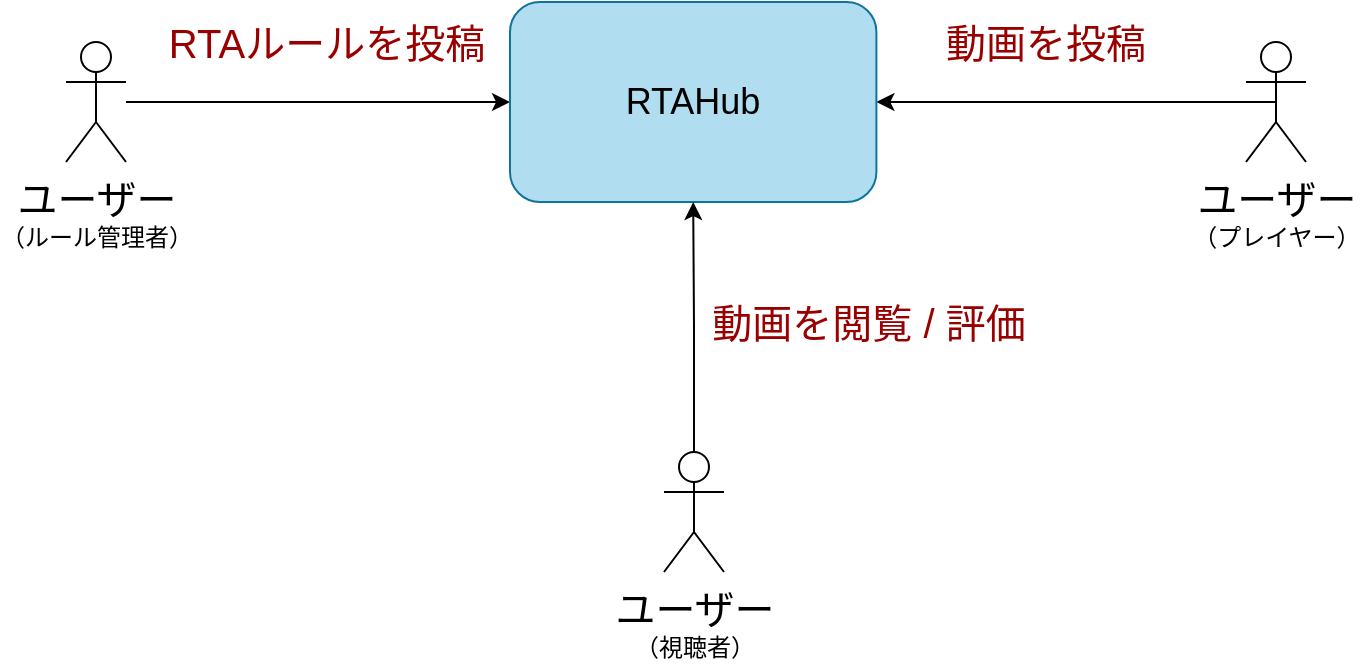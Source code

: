 <mxfile>
    <diagram name="コンテキスト図" id="a_lI52zrOB8G563Vv4hX">
        <mxGraphModel dx="1491" dy="698" grid="1" gridSize="10" guides="1" tooltips="1" connect="1" arrows="1" fold="1" page="1" pageScale="1" pageWidth="827" pageHeight="1169" math="0" shadow="0">
            <root>
                <mxCell id="0"/>
                <mxCell id="1" parent="0"/>
                <mxCell id="6P-2DHaTOuknlJXT_mvv-39" value="" style="group" parent="1" connectable="0" vertex="1">
                    <mxGeometry x="104" y="443" width="620" height="285" as="geometry"/>
                </mxCell>
                <mxCell id="6P-2DHaTOuknlJXT_mvv-2" style="edgeStyle=orthogonalEdgeStyle;rounded=0;orthogonalLoop=1;jettySize=auto;html=1;entryX=1;entryY=0.5;entryDx=0;entryDy=0;exitX=0.5;exitY=0.5;exitDx=0;exitDy=0;exitPerimeter=0;" parent="6P-2DHaTOuknlJXT_mvv-39" source="iwRBzSmv04WTxtdNz5un-1" target="6P-2DHaTOuknlJXT_mvv-12" edge="1">
                    <mxGeometry relative="1" as="geometry">
                        <Array as="points"/>
                        <mxPoint x="546" y="67" as="sourcePoint"/>
                    </mxGeometry>
                </mxCell>
                <mxCell id="6P-2DHaTOuknlJXT_mvv-8" style="edgeStyle=orthogonalEdgeStyle;rounded=0;orthogonalLoop=1;jettySize=auto;html=1;" parent="6P-2DHaTOuknlJXT_mvv-39" source="6P-2DHaTOuknlJXT_mvv-10" target="6P-2DHaTOuknlJXT_mvv-12" edge="1">
                    <mxGeometry relative="1" as="geometry">
                        <Array as="points"/>
                        <mxPoint x="-40" y="50.059" as="sourcePoint"/>
                    </mxGeometry>
                </mxCell>
                <mxCell id="6P-2DHaTOuknlJXT_mvv-10" value="&lt;span style=&quot;font-size: 20px;&quot;&gt;ユーザー&lt;/span&gt;&lt;br&gt;&lt;font style=&quot;font-size: 12px;&quot;&gt;（ルール管理者）&lt;/font&gt;" style="shape=umlActor;verticalLabelPosition=bottom;verticalAlign=top;html=1;outlineConnect=0;" parent="6P-2DHaTOuknlJXT_mvv-39" vertex="1">
                    <mxGeometry y="20" width="30" height="60" as="geometry"/>
                </mxCell>
                <mxCell id="6P-2DHaTOuknlJXT_mvv-11" value="" style="group;spacingLeft=0;align=center;" parent="6P-2DHaTOuknlJXT_mvv-39" connectable="0" vertex="1">
                    <mxGeometry x="222" width="183.2" height="100" as="geometry"/>
                </mxCell>
                <mxCell id="6P-2DHaTOuknlJXT_mvv-12" value="&lt;div&gt;&lt;span style=&quot;font-size: 18px; background-color: initial;&quot;&gt;RTAHub&lt;/span&gt;&lt;br&gt;&lt;/div&gt;" style="rounded=1;whiteSpace=wrap;html=1;align=center;spacingRight=0;spacingLeft=0;fillColor=#b1ddf0;strokeColor=#10739e;" parent="6P-2DHaTOuknlJXT_mvv-11" vertex="1">
                    <mxGeometry width="183.2" height="100" as="geometry"/>
                </mxCell>
                <mxCell id="6P-2DHaTOuknlJXT_mvv-25" value="RTAルールを投稿" style="text;html=1;align=center;verticalAlign=middle;whiteSpace=wrap;rounded=0;fontSize=20;fontColor=#990000;" parent="6P-2DHaTOuknlJXT_mvv-39" vertex="1">
                    <mxGeometry x="50" y="5" width="161" height="30" as="geometry"/>
                </mxCell>
                <mxCell id="6P-2DHaTOuknlJXT_mvv-26" value="動画を投稿" style="text;html=1;align=center;verticalAlign=middle;whiteSpace=wrap;rounded=0;fontSize=20;fontColor=#990000;" parent="6P-2DHaTOuknlJXT_mvv-39" vertex="1">
                    <mxGeometry x="405.2" y="5" width="170" height="30" as="geometry"/>
                </mxCell>
                <mxCell id="6P-2DHaTOuknlJXT_mvv-27" style="edgeStyle=orthogonalEdgeStyle;rounded=0;orthogonalLoop=1;jettySize=auto;html=1;exitX=0.5;exitY=1;exitDx=0;exitDy=0;" parent="6P-2DHaTOuknlJXT_mvv-39" source="6P-2DHaTOuknlJXT_mvv-25" target="6P-2DHaTOuknlJXT_mvv-25" edge="1">
                    <mxGeometry relative="1" as="geometry"/>
                </mxCell>
                <mxCell id="6P-2DHaTOuknlJXT_mvv-36" style="edgeStyle=orthogonalEdgeStyle;rounded=0;orthogonalLoop=1;jettySize=auto;html=1;" parent="6P-2DHaTOuknlJXT_mvv-39" source="6P-2DHaTOuknlJXT_mvv-35" target="6P-2DHaTOuknlJXT_mvv-12" edge="1">
                    <mxGeometry relative="1" as="geometry"/>
                </mxCell>
                <mxCell id="6P-2DHaTOuknlJXT_mvv-35" value="&lt;span style=&quot;font-size: 20px;&quot;&gt;ユーザー&lt;/span&gt;&lt;br&gt;&lt;font style=&quot;font-size: 12px;&quot;&gt;（視聴者）&lt;/font&gt;" style="shape=umlActor;verticalLabelPosition=bottom;verticalAlign=top;html=1;outlineConnect=0;" parent="6P-2DHaTOuknlJXT_mvv-39" vertex="1">
                    <mxGeometry x="299" y="225" width="30" height="60" as="geometry"/>
                </mxCell>
                <mxCell id="6P-2DHaTOuknlJXT_mvv-37" value="動画を閲覧 / 評価" style="text;html=1;align=center;verticalAlign=middle;whiteSpace=wrap;rounded=0;fontSize=20;fontColor=#990000;" parent="6P-2DHaTOuknlJXT_mvv-39" vertex="1">
                    <mxGeometry x="321" y="145" width="161" height="30" as="geometry"/>
                </mxCell>
                <mxCell id="iwRBzSmv04WTxtdNz5un-1" value="&lt;span style=&quot;font-size: 20px;&quot;&gt;ユーザー&lt;/span&gt;&lt;br&gt;&lt;font style=&quot;font-size: 12px;&quot;&gt;（プレイヤー）&lt;/font&gt;" style="shape=umlActor;verticalLabelPosition=bottom;verticalAlign=top;html=1;outlineConnect=0;" parent="6P-2DHaTOuknlJXT_mvv-39" vertex="1">
                    <mxGeometry x="590" y="20" width="30" height="60" as="geometry"/>
                </mxCell>
            </root>
        </mxGraphModel>
    </diagram>
    <diagram id="8TyfTN_qwfbUpCOkHnBO" name="ユースケース図">
        <mxGraphModel grid="1" page="1" gridSize="10" guides="1" tooltips="1" connect="1" arrows="1" fold="1" pageScale="1" pageWidth="827" pageHeight="1169" math="0" shadow="0">
            <root>
                <mxCell id="0"/>
                <mxCell id="1" parent="0"/>
                <mxCell id="p-Ao_pL99m9YTcdXIKnG-9" value="" style="group" parent="1" connectable="0" vertex="1">
                    <mxGeometry x="38" y="1420" width="770" height="711" as="geometry"/>
                </mxCell>
                <mxCell id="BccziwEvD6WeiaBcsfWa-12" value="" style="rounded=1;whiteSpace=wrap;html=1;dashed=1;strokeWidth=4;strokeColor=#990000;fillColor=none;" parent="p-Ao_pL99m9YTcdXIKnG-9" vertex="1">
                    <mxGeometry x="125" width="470" height="551" as="geometry"/>
                </mxCell>
                <mxCell id="BccziwEvD6WeiaBcsfWa-13" value="RTAHub" style="text;html=1;align=center;verticalAlign=middle;whiteSpace=wrap;rounded=0;fontSize=25;fontStyle=1" parent="p-Ao_pL99m9YTcdXIKnG-9" vertex="1">
                    <mxGeometry x="230" y="40" width="260" height="30" as="geometry"/>
                </mxCell>
                <mxCell id="BccziwEvD6WeiaBcsfWa-16" value="④ルールお気に入り" style="rounded=1;whiteSpace=wrap;html=1;fontSize=20;strokeWidth=2;fillColor=#b0e3e6;strokeColor=#0e8088;" parent="p-Ao_pL99m9YTcdXIKnG-9" vertex="1">
                    <mxGeometry x="162" y="315" width="376" height="70" as="geometry"/>
                </mxCell>
                <mxCell id="BccziwEvD6WeiaBcsfWa-17" value="②動画を投稿" style="rounded=1;whiteSpace=wrap;html=1;fontSize=20;strokeWidth=2;fillColor=#b0e3e6;strokeColor=#0e8088;" parent="p-Ao_pL99m9YTcdXIKnG-9" vertex="1">
                    <mxGeometry x="162" y="100" width="170" height="70" as="geometry"/>
                </mxCell>
                <mxCell id="BccziwEvD6WeiaBcsfWa-18" value="③動画を評価" style="rounded=1;whiteSpace=wrap;html=1;fontSize=20;strokeWidth=2;fillColor=#b0e3e6;strokeColor=#0e8088;" parent="p-Ao_pL99m9YTcdXIKnG-9" vertex="1">
                    <mxGeometry x="372" y="210" width="170" height="70" as="geometry"/>
                </mxCell>
                <mxCell id="BccziwEvD6WeiaBcsfWa-19" value="①ルール作成" style="rounded=1;whiteSpace=wrap;html=1;fontSize=20;strokeWidth=2;fillColor=#b0e3e6;strokeColor=#0e8088;" parent="p-Ao_pL99m9YTcdXIKnG-9" vertex="1">
                    <mxGeometry x="372" y="100" width="170" height="70" as="geometry"/>
                </mxCell>
                <mxCell id="BccziwEvD6WeiaBcsfWa-31" value="会員登録が必要&lt;br&gt;閲覧だけは可能" style="rounded=0;whiteSpace=wrap;html=1;fontSize=20;fillColor=#fad7ac;strokeColor=#b46504;strokeWidth=2;" parent="p-Ao_pL99m9YTcdXIKnG-9" vertex="1">
                    <mxGeometry x="210" y="591" width="253" height="120" as="geometry"/>
                </mxCell>
                <mxCell id="BccziwEvD6WeiaBcsfWa-32" value="" style="endArrow=none;html=1;rounded=0;strokeColor=#CC0000;align=center;verticalAlign=middle;fontFamily=Helvetica;fontSize=11;fontColor=default;labelBackgroundColor=default;strokeWidth=2;entryX=0.25;entryY=0;entryDx=0;entryDy=0;" parent="p-Ao_pL99m9YTcdXIKnG-9" source="BccziwEvD6WeiaBcsfWa-12" target="BccziwEvD6WeiaBcsfWa-31" edge="1">
                    <mxGeometry width="50" height="50" relative="1" as="geometry">
                        <mxPoint x="272" y="700" as="sourcePoint"/>
                        <mxPoint x="268" y="750" as="targetPoint"/>
                    </mxGeometry>
                </mxCell>
                <mxCell id="p-Ao_pL99m9YTcdXIKnG-1" style="edgeStyle=orthogonalEdgeStyle;rounded=0;orthogonalLoop=1;jettySize=auto;html=1;entryX=0;entryY=0.5;entryDx=0;entryDy=0;" parent="p-Ao_pL99m9YTcdXIKnG-9" source="qiXoYBx1O6Y4Pi1UXSdc-1" target="BccziwEvD6WeiaBcsfWa-17" edge="1">
                    <mxGeometry relative="1" as="geometry"/>
                </mxCell>
                <mxCell id="p-Ao_pL99m9YTcdXIKnG-3" style="edgeStyle=orthogonalEdgeStyle;rounded=0;orthogonalLoop=1;jettySize=auto;html=1;" parent="p-Ao_pL99m9YTcdXIKnG-9" source="qiXoYBx1O6Y4Pi1UXSdc-1" target="BccziwEvD6WeiaBcsfWa-16" edge="1">
                    <mxGeometry relative="1" as="geometry"/>
                </mxCell>
                <mxCell id="qiXoYBx1O6Y4Pi1UXSdc-1" value="&lt;p style=&quot;line-height: 80%;&quot;&gt;ユーザー&lt;br&gt;&lt;font style=&quot;font-size: 12px;&quot;&gt;（ゲームプレイヤー）&lt;/font&gt;&lt;/p&gt;" style="shape=umlActor;verticalLabelPosition=bottom;verticalAlign=top;html=1;outlineConnect=0;fontSize=20;" parent="p-Ao_pL99m9YTcdXIKnG-9" vertex="1">
                    <mxGeometry x="16" y="320" width="30" height="60" as="geometry"/>
                </mxCell>
                <mxCell id="p-Ao_pL99m9YTcdXIKnG-7" style="edgeStyle=orthogonalEdgeStyle;rounded=0;orthogonalLoop=1;jettySize=auto;html=1;entryX=0;entryY=0.75;entryDx=0;entryDy=0;" parent="p-Ao_pL99m9YTcdXIKnG-9" source="OTavKKLg-zBlyexVwTV2-1" target="BccziwEvD6WeiaBcsfWa-16" edge="1">
                    <mxGeometry relative="1" as="geometry"/>
                </mxCell>
                <mxCell id="p-Ao_pL99m9YTcdXIKnG-8" style="edgeStyle=orthogonalEdgeStyle;rounded=0;orthogonalLoop=1;jettySize=auto;html=1;entryX=0;entryY=0.5;entryDx=0;entryDy=0;" parent="p-Ao_pL99m9YTcdXIKnG-9" source="OTavKKLg-zBlyexVwTV2-1" target="p-Ao_pL99m9YTcdXIKnG-2" edge="1">
                    <mxGeometry relative="1" as="geometry"/>
                </mxCell>
                <mxCell id="OTavKKLg-zBlyexVwTV2-1" value="&lt;span style=&quot;font-size: 20px;&quot;&gt;ユーザー&lt;/span&gt;&lt;br&gt;&lt;font style=&quot;font-size: 12px;&quot;&gt;（視聴者）&lt;/font&gt;" style="shape=umlActor;verticalLabelPosition=bottom;verticalAlign=top;html=1;outlineConnect=0;" parent="p-Ao_pL99m9YTcdXIKnG-9" vertex="1">
                    <mxGeometry x="20" y="501" width="30" height="60" as="geometry"/>
                </mxCell>
                <mxCell id="p-Ao_pL99m9YTcdXIKnG-4" style="edgeStyle=orthogonalEdgeStyle;rounded=0;orthogonalLoop=1;jettySize=auto;html=1;entryX=1;entryY=0.5;entryDx=0;entryDy=0;" parent="p-Ao_pL99m9YTcdXIKnG-9" source="rqC0yfwnJY_XOGNNoyVb-1" target="p-Ao_pL99m9YTcdXIKnG-2" edge="1">
                    <mxGeometry relative="1" as="geometry">
                        <Array as="points">
                            <mxPoint x="632" y="371"/>
                            <mxPoint x="632" y="460"/>
                        </Array>
                    </mxGeometry>
                </mxCell>
                <mxCell id="p-Ao_pL99m9YTcdXIKnG-5" style="edgeStyle=orthogonalEdgeStyle;rounded=0;orthogonalLoop=1;jettySize=auto;html=1;entryX=1;entryY=0.5;entryDx=0;entryDy=0;" parent="p-Ao_pL99m9YTcdXIKnG-9" source="rqC0yfwnJY_XOGNNoyVb-1" target="BccziwEvD6WeiaBcsfWa-18" edge="1">
                    <mxGeometry relative="1" as="geometry"/>
                </mxCell>
                <mxCell id="p-Ao_pL99m9YTcdXIKnG-6" style="edgeStyle=orthogonalEdgeStyle;rounded=0;orthogonalLoop=1;jettySize=auto;html=1;entryX=1;entryY=0.5;entryDx=0;entryDy=0;" parent="p-Ao_pL99m9YTcdXIKnG-9" source="rqC0yfwnJY_XOGNNoyVb-1" target="BccziwEvD6WeiaBcsfWa-19" edge="1">
                    <mxGeometry relative="1" as="geometry"/>
                </mxCell>
                <mxCell id="rqC0yfwnJY_XOGNNoyVb-1" value="&lt;span style=&quot;font-size: 20px;&quot;&gt;ユーザー&lt;/span&gt;&lt;br&gt;&lt;font style=&quot;font-size: 12px;&quot;&gt;（ルール管理者）&lt;/font&gt;" style="shape=umlActor;verticalLabelPosition=bottom;verticalAlign=top;html=1;outlineConnect=0;" parent="p-Ao_pL99m9YTcdXIKnG-9" vertex="1">
                    <mxGeometry x="710" y="341" width="30" height="60" as="geometry"/>
                </mxCell>
                <mxCell id="p-Ao_pL99m9YTcdXIKnG-2" value="⑤動画お気に入り" style="rounded=1;whiteSpace=wrap;html=1;fontSize=20;strokeWidth=2;fillColor=#b0e3e6;strokeColor=#0e8088;" parent="p-Ao_pL99m9YTcdXIKnG-9" vertex="1">
                    <mxGeometry x="162" y="425" width="376" height="70" as="geometry"/>
                </mxCell>
            </root>
        </mxGraphModel>
    </diagram>
    <diagram id="cNVZL3p-Yi-stAhjxAfn" name="アクティビティ図">
        <mxGraphModel grid="1" page="1" gridSize="10" guides="1" tooltips="1" connect="1" arrows="1" fold="1" pageScale="1" pageWidth="827" pageHeight="1169" math="0" shadow="0">
            <root>
                <mxCell id="0"/>
                <mxCell id="1" parent="0"/>
                <mxCell id="JbRCTpUqnrF_3Ub-Cghp-47" value="" style="group" connectable="0" vertex="1" parent="1">
                    <mxGeometry x="19" y="240" width="790" height="690" as="geometry"/>
                </mxCell>
                <mxCell id="JbRCTpUqnrF_3Ub-Cghp-1" value="■①ルール作成、②動画投稿、③ルールお気に入り、④動画評価" style="text;html=1;align=left;verticalAlign=middle;whiteSpace=wrap;rounded=0;fontSize=20;" parent="JbRCTpUqnrF_3Ub-Cghp-47" vertex="1">
                    <mxGeometry width="790" height="30" as="geometry"/>
                </mxCell>
                <mxCell id="JbRCTpUqnrF_3Ub-Cghp-2" value="閲覧者" style="swimlane;whiteSpace=wrap;html=1;labelBackgroundColor=none;fillColor=#b1ddf0;strokeColor=#10739e;startSize=60;fontSize=17;" parent="JbRCTpUqnrF_3Ub-Cghp-47" vertex="1">
                    <mxGeometry x="5" y="60" width="190" height="630" as="geometry">
                        <mxRectangle x="110" y="130" width="60" height="30" as="alternateBounds"/>
                    </mxGeometry>
                </mxCell>
                <mxCell id="JbRCTpUqnrF_3Ub-Cghp-42" value="ルールをお気に入り登録" style="rounded=1;whiteSpace=wrap;html=1;fillColor=#cce5ff;strokeColor=#36393d;fontSize=12;" vertex="1" parent="JbRCTpUqnrF_3Ub-Cghp-2">
                    <mxGeometry x="23" y="210" width="144" height="50" as="geometry"/>
                </mxCell>
                <mxCell id="JbRCTpUqnrF_3Ub-Cghp-44" value="動画を評価" style="rounded=1;whiteSpace=wrap;html=1;fillColor=#cce5ff;strokeColor=#36393d;fontSize=12;" vertex="1" parent="JbRCTpUqnrF_3Ub-Cghp-2">
                    <mxGeometry x="23" y="430" width="144" height="50" as="geometry"/>
                </mxCell>
                <mxCell id="JbRCTpUqnrF_3Ub-Cghp-6" value="ルール管理者" style="swimlane;whiteSpace=wrap;html=1;fillColor=#b1ddf0;strokeColor=#10739e;startSize=60;fontSize=17;" parent="JbRCTpUqnrF_3Ub-Cghp-47" vertex="1">
                    <mxGeometry x="195" y="60" width="190" height="630" as="geometry">
                        <mxRectangle x="110" y="130" width="60" height="30" as="alternateBounds"/>
                    </mxGeometry>
                </mxCell>
                <mxCell id="JbRCTpUqnrF_3Ub-Cghp-7" value="ルールを入力" style="rounded=1;whiteSpace=wrap;html=1;fillColor=#cce5ff;strokeColor=#36393d;fontSize=12;" parent="JbRCTpUqnrF_3Ub-Cghp-6" vertex="1">
                    <mxGeometry x="23" y="140" width="144" height="50" as="geometry"/>
                </mxCell>
                <mxCell id="JbRCTpUqnrF_3Ub-Cghp-46" style="edgeStyle=orthogonalEdgeStyle;shape=connector;rounded=0;orthogonalLoop=1;jettySize=auto;html=1;entryX=0.5;entryY=0;entryDx=0;entryDy=0;strokeColor=#CC0000;align=center;verticalAlign=middle;fontFamily=Helvetica;fontSize=11;fontColor=default;labelBackgroundColor=default;endArrow=classic;" edge="1" parent="JbRCTpUqnrF_3Ub-Cghp-6" source="JbRCTpUqnrF_3Ub-Cghp-12" target="JbRCTpUqnrF_3Ub-Cghp-24">
                    <mxGeometry relative="1" as="geometry"/>
                </mxCell>
                <mxCell id="JbRCTpUqnrF_3Ub-Cghp-12" value="動画を評価" style="rounded=1;whiteSpace=wrap;html=1;fillColor=#cce5ff;strokeColor=#36393d;fontSize=12;" parent="JbRCTpUqnrF_3Ub-Cghp-6" vertex="1">
                    <mxGeometry x="23" y="349" width="144" height="50" as="geometry"/>
                </mxCell>
                <mxCell id="JbRCTpUqnrF_3Ub-Cghp-14" style="edgeStyle=orthogonalEdgeStyle;rounded=0;orthogonalLoop=1;jettySize=auto;html=1;entryX=0.5;entryY=0;entryDx=0;entryDy=0;strokeColor=#CC0000;" parent="JbRCTpUqnrF_3Ub-Cghp-6" source="JbRCTpUqnrF_3Ub-Cghp-15" target="JbRCTpUqnrF_3Ub-Cghp-7" edge="1">
                    <mxGeometry relative="1" as="geometry"/>
                </mxCell>
                <mxCell id="JbRCTpUqnrF_3Ub-Cghp-15" value="" style="ellipse;fillColor=strokeColor;html=1;strokeColor=#333333;" parent="JbRCTpUqnrF_3Ub-Cghp-6" vertex="1">
                    <mxGeometry x="80" y="80" width="30" height="30" as="geometry"/>
                </mxCell>
                <mxCell id="JbRCTpUqnrF_3Ub-Cghp-24" value="" style="ellipse;html=1;shape=endState;fillColor=strokeColor;strokeColor=#333333;" parent="JbRCTpUqnrF_3Ub-Cghp-6" vertex="1">
                    <mxGeometry x="80" y="540" width="30" height="30" as="geometry"/>
                </mxCell>
                <mxCell id="JbRCTpUqnrF_3Ub-Cghp-16" value="RTAHub" style="swimlane;whiteSpace=wrap;html=1;fillColor=#b1ddf0;strokeColor=#10739e;startSize=60;fontSize=17;" parent="JbRCTpUqnrF_3Ub-Cghp-47" vertex="1">
                    <mxGeometry x="385" y="60" width="190" height="630" as="geometry">
                        <mxRectangle x="110" y="130" width="60" height="30" as="alternateBounds"/>
                    </mxGeometry>
                </mxCell>
                <mxCell id="JbRCTpUqnrF_3Ub-Cghp-17" value="ルールを登録" style="rounded=1;whiteSpace=wrap;html=1;fillColor=#cce5ff;strokeColor=#36393d;fontSize=12;" parent="JbRCTpUqnrF_3Ub-Cghp-16" vertex="1">
                    <mxGeometry x="23" y="140" width="144" height="50" as="geometry"/>
                </mxCell>
                <mxCell id="JbRCTpUqnrF_3Ub-Cghp-18" value="動画を投稿" style="rounded=1;whiteSpace=wrap;html=1;fillColor=#cce5ff;strokeColor=#36393d;fontSize=12;" parent="JbRCTpUqnrF_3Ub-Cghp-16" vertex="1">
                    <mxGeometry x="23" y="349" width="144" height="50" as="geometry"/>
                </mxCell>
                <mxCell id="JbRCTpUqnrF_3Ub-Cghp-35" value="ルールを検索" style="rounded=1;whiteSpace=wrap;html=1;fillColor=#cce5ff;strokeColor=#36393d;fontSize=12;" vertex="1" parent="JbRCTpUqnrF_3Ub-Cghp-16">
                    <mxGeometry x="23" y="210" width="144" height="50" as="geometry"/>
                </mxCell>
                <mxCell id="JbRCTpUqnrF_3Ub-Cghp-25" value="プレイヤー" style="swimlane;whiteSpace=wrap;html=1;fillColor=#b1ddf0;strokeColor=#10739e;startSize=60;fontSize=17;" parent="JbRCTpUqnrF_3Ub-Cghp-47" vertex="1">
                    <mxGeometry x="575" y="60" width="190" height="630" as="geometry">
                        <mxRectangle x="110" y="130" width="60" height="30" as="alternateBounds"/>
                    </mxGeometry>
                </mxCell>
                <mxCell id="JbRCTpUqnrF_3Ub-Cghp-26" value="ルールに従って&lt;div&gt;RTA動画を作成&lt;/div&gt;" style="rounded=1;whiteSpace=wrap;html=1;fillColor=#cce5ff;strokeColor=#36393d;fontSize=12;" parent="JbRCTpUqnrF_3Ub-Cghp-25" vertex="1">
                    <mxGeometry x="23" y="280" width="144" height="50" as="geometry"/>
                </mxCell>
                <mxCell id="JbRCTpUqnrF_3Ub-Cghp-40" value="ルールをお気に入り登録" style="rounded=1;whiteSpace=wrap;html=1;fillColor=#cce5ff;strokeColor=#36393d;fontSize=12;" vertex="1" parent="JbRCTpUqnrF_3Ub-Cghp-25">
                    <mxGeometry x="23" y="210" width="144" height="50" as="geometry"/>
                </mxCell>
                <mxCell id="JbRCTpUqnrF_3Ub-Cghp-27" style="edgeStyle=orthogonalEdgeStyle;rounded=0;orthogonalLoop=1;jettySize=auto;html=1;entryX=0;entryY=0.5;entryDx=0;entryDy=0;strokeColor=#CC0000;" parent="JbRCTpUqnrF_3Ub-Cghp-47" source="JbRCTpUqnrF_3Ub-Cghp-7" target="JbRCTpUqnrF_3Ub-Cghp-17" edge="1">
                    <mxGeometry relative="1" as="geometry"/>
                </mxCell>
                <mxCell id="JbRCTpUqnrF_3Ub-Cghp-37" style="edgeStyle=orthogonalEdgeStyle;rounded=0;orthogonalLoop=1;jettySize=auto;html=1;entryX=0;entryY=0.5;entryDx=0;entryDy=0;strokeColor=#CC0000;" edge="1" parent="JbRCTpUqnrF_3Ub-Cghp-47" source="JbRCTpUqnrF_3Ub-Cghp-35" target="JbRCTpUqnrF_3Ub-Cghp-26">
                    <mxGeometry relative="1" as="geometry"/>
                </mxCell>
                <mxCell id="JbRCTpUqnrF_3Ub-Cghp-38" style="edgeStyle=orthogonalEdgeStyle;shape=connector;rounded=0;orthogonalLoop=1;jettySize=auto;html=1;entryX=1;entryY=0.5;entryDx=0;entryDy=0;strokeColor=#CC0000;align=center;verticalAlign=middle;fontFamily=Helvetica;fontSize=11;fontColor=default;labelBackgroundColor=default;endArrow=classic;exitX=0.5;exitY=1;exitDx=0;exitDy=0;" edge="1" parent="JbRCTpUqnrF_3Ub-Cghp-47" source="JbRCTpUqnrF_3Ub-Cghp-26" target="JbRCTpUqnrF_3Ub-Cghp-18">
                    <mxGeometry relative="1" as="geometry"/>
                </mxCell>
                <mxCell id="JbRCTpUqnrF_3Ub-Cghp-39" style="edgeStyle=orthogonalEdgeStyle;shape=connector;rounded=0;orthogonalLoop=1;jettySize=auto;html=1;entryX=1;entryY=0.5;entryDx=0;entryDy=0;strokeColor=#CC0000;align=center;verticalAlign=middle;fontFamily=Helvetica;fontSize=11;fontColor=default;labelBackgroundColor=default;endArrow=classic;" edge="1" parent="JbRCTpUqnrF_3Ub-Cghp-47" source="JbRCTpUqnrF_3Ub-Cghp-18" target="JbRCTpUqnrF_3Ub-Cghp-12">
                    <mxGeometry relative="1" as="geometry"/>
                </mxCell>
                <mxCell id="JbRCTpUqnrF_3Ub-Cghp-41" style="edgeStyle=orthogonalEdgeStyle;shape=connector;rounded=0;orthogonalLoop=1;jettySize=auto;html=1;entryX=0;entryY=0.5;entryDx=0;entryDy=0;strokeColor=#CC0000;align=center;verticalAlign=middle;fontFamily=Helvetica;fontSize=11;fontColor=default;labelBackgroundColor=default;endArrow=classic;" edge="1" parent="JbRCTpUqnrF_3Ub-Cghp-47" source="JbRCTpUqnrF_3Ub-Cghp-35" target="JbRCTpUqnrF_3Ub-Cghp-40">
                    <mxGeometry relative="1" as="geometry"/>
                </mxCell>
                <mxCell id="JbRCTpUqnrF_3Ub-Cghp-43" style="edgeStyle=orthogonalEdgeStyle;shape=connector;rounded=0;orthogonalLoop=1;jettySize=auto;html=1;entryX=1;entryY=0.5;entryDx=0;entryDy=0;strokeColor=#CC0000;align=center;verticalAlign=middle;fontFamily=Helvetica;fontSize=11;fontColor=default;labelBackgroundColor=default;endArrow=classic;" edge="1" parent="JbRCTpUqnrF_3Ub-Cghp-47" source="JbRCTpUqnrF_3Ub-Cghp-35" target="JbRCTpUqnrF_3Ub-Cghp-42">
                    <mxGeometry relative="1" as="geometry"/>
                </mxCell>
                <mxCell id="JbRCTpUqnrF_3Ub-Cghp-45" style="edgeStyle=orthogonalEdgeStyle;shape=connector;rounded=0;orthogonalLoop=1;jettySize=auto;html=1;entryX=1;entryY=0.5;entryDx=0;entryDy=0;strokeColor=#CC0000;align=center;verticalAlign=middle;fontFamily=Helvetica;fontSize=11;fontColor=default;labelBackgroundColor=default;endArrow=classic;" edge="1" parent="JbRCTpUqnrF_3Ub-Cghp-47" source="JbRCTpUqnrF_3Ub-Cghp-18" target="JbRCTpUqnrF_3Ub-Cghp-44">
                    <mxGeometry relative="1" as="geometry">
                        <Array as="points">
                            <mxPoint x="480" y="515"/>
                        </Array>
                    </mxGeometry>
                </mxCell>
            </root>
        </mxGraphModel>
    </diagram>
    <diagram id="9_yC0C4gksOG2gCZJ9vb" name="ドメインモデル">
        <mxGraphModel grid="1" page="1" gridSize="10" guides="1" tooltips="1" connect="1" arrows="1" fold="1" pageScale="1" pageWidth="827" pageHeight="1169" math="0" shadow="0">
            <root>
                <mxCell id="0"/>
                <mxCell id="1" parent="0"/>
                <mxCell id="viE52HxiM7jKPOj2pdD4-78" value="" style="group" connectable="0" vertex="1" parent="1">
                    <mxGeometry x="270" y="1239" width="840" height="465" as="geometry"/>
                </mxCell>
                <mxCell id="viE52HxiM7jKPOj2pdD4-1" value="■ドメインモデル" style="text;html=1;align=left;verticalAlign=middle;whiteSpace=wrap;rounded=0;fontFamily=Helvetica;fontSize=20;fontColor=default;labelBackgroundColor=default;" vertex="1" parent="viE52HxiM7jKPOj2pdD4-78">
                    <mxGeometry x="7" width="220" height="30" as="geometry"/>
                </mxCell>
                <mxCell id="viE52HxiM7jKPOj2pdD4-8" value="&lt;p style=&quot;line-height: 120%;&quot;&gt;&lt;span style=&quot;font-size: 16px;&quot;&gt;&lt;b&gt;&lt;u&gt;ルールお気に入り&lt;/u&gt;&lt;/b&gt;&lt;/span&gt;&lt;/p&gt;&lt;div&gt;&lt;ul style=&quot;line-height: 120%;&quot;&gt;&lt;li style=&quot;text-align: left;&quot;&gt;ユーザー&lt;/li&gt;&lt;li style=&quot;text-align: left;&quot;&gt;ルール&lt;/li&gt;&lt;/ul&gt;&lt;/div&gt;&lt;p&gt;&lt;/p&gt;" style="rounded=1;whiteSpace=wrap;html=1;fontFamily=Helvetica;fontSize=14;labelBackgroundColor=none;verticalAlign=top;spacingLeft=0;fillColor=#dae8fc;strokeColor=#6c8ebf;" vertex="1" parent="viE52HxiM7jKPOj2pdD4-78">
                    <mxGeometry y="346" width="190" height="103" as="geometry"/>
                </mxCell>
                <mxCell id="viE52HxiM7jKPOj2pdD4-29" style="edgeStyle=orthogonalEdgeStyle;rounded=0;orthogonalLoop=1;jettySize=auto;html=1;entryX=0.5;entryY=0;entryDx=0;entryDy=0;strokeColor=#CC0000;align=center;verticalAlign=middle;fontFamily=Helvetica;fontSize=11;fontColor=default;labelBackgroundColor=default;endArrow=none;endFill=0;exitX=0;exitY=0.75;exitDx=0;exitDy=0;" edge="1" parent="viE52HxiM7jKPOj2pdD4-78" source="viE52HxiM7jKPOj2pdD4-32" target="viE52HxiM7jKPOj2pdD4-8">
                    <mxGeometry relative="1" as="geometry">
                        <Array as="points">
                            <mxPoint x="262" y="150"/>
                            <mxPoint x="262" y="260"/>
                            <mxPoint x="95" y="260"/>
                        </Array>
                    </mxGeometry>
                </mxCell>
                <mxCell id="viE52HxiM7jKPOj2pdD4-30" style="edgeStyle=orthogonalEdgeStyle;rounded=0;orthogonalLoop=1;jettySize=auto;html=1;entryX=0;entryY=0.5;entryDx=0;entryDy=0;strokeColor=#CC0000;align=center;verticalAlign=middle;fontFamily=Helvetica;fontSize=11;fontColor=default;labelBackgroundColor=default;endArrow=none;endFill=0;" edge="1" parent="viE52HxiM7jKPOj2pdD4-78" source="viE52HxiM7jKPOj2pdD4-32" target="viE52HxiM7jKPOj2pdD4-39">
                    <mxGeometry relative="1" as="geometry"/>
                </mxCell>
                <mxCell id="viE52HxiM7jKPOj2pdD4-32" value="&lt;p style=&quot;line-height: 120%;&quot;&gt;&lt;span style=&quot;font-size: 16px;&quot;&gt;&lt;b&gt;&lt;u&gt;ルール&lt;/u&gt;&lt;/b&gt;&lt;/span&gt;&lt;/p&gt;&lt;div&gt;&lt;ul style=&quot;line-height: 120%;&quot;&gt;&lt;li style=&quot;text-align: left;&quot;&gt;本文&lt;/li&gt;&lt;/ul&gt;&lt;/div&gt;&lt;p&gt;&lt;/p&gt;" style="rounded=1;whiteSpace=wrap;html=1;fontFamily=Helvetica;fontSize=14;labelBackgroundColor=none;verticalAlign=top;spacingLeft=0;fillColor=#dae8fc;strokeColor=#6c8ebf;" vertex="1" parent="viE52HxiM7jKPOj2pdD4-78">
                    <mxGeometry x="330" y="60" width="190" height="120" as="geometry"/>
                </mxCell>
                <mxCell id="viE52HxiM7jKPOj2pdD4-35" value="0..n" style="text;html=1;align=center;verticalAlign=middle;whiteSpace=wrap;rounded=0;fontFamily=Helvetica;fontSize=20;fontColor=default;labelBackgroundColor=none;fontStyle=1" vertex="1" parent="viE52HxiM7jKPOj2pdD4-78">
                    <mxGeometry x="632" y="195" width="50" height="30" as="geometry"/>
                </mxCell>
                <mxCell id="viE52HxiM7jKPOj2pdD4-36" value="0..n" style="text;html=1;align=center;verticalAlign=middle;whiteSpace=wrap;rounded=0;fontFamily=Helvetica;fontSize=20;fontColor=default;labelBackgroundColor=none;fontStyle=1" vertex="1" parent="viE52HxiM7jKPOj2pdD4-78">
                    <mxGeometry x="94" y="315" width="46" height="30" as="geometry"/>
                </mxCell>
                <mxCell id="viE52HxiM7jKPOj2pdD4-38" style="edgeStyle=orthogonalEdgeStyle;rounded=0;orthogonalLoop=1;jettySize=auto;html=1;strokeColor=#CC0000;align=center;verticalAlign=middle;fontFamily=Helvetica;fontSize=11;fontColor=default;labelBackgroundColor=none;endArrow=none;endFill=0;" edge="1" parent="viE52HxiM7jKPOj2pdD4-78" source="viE52HxiM7jKPOj2pdD4-39" target="viE52HxiM7jKPOj2pdD4-48">
                    <mxGeometry relative="1" as="geometry"/>
                </mxCell>
                <mxCell id="viE52HxiM7jKPOj2pdD4-39" value="&lt;p style=&quot;line-height: 120%;&quot;&gt;&lt;span style=&quot;font-size: 16px;&quot;&gt;&lt;b&gt;&lt;u&gt;RTA&lt;/u&gt;&lt;/b&gt;&lt;/span&gt;&lt;/p&gt;&lt;div&gt;&lt;ul style=&quot;line-height: 120%;&quot;&gt;&lt;li style=&quot;text-align: left;&quot;&gt;動画URL&lt;/li&gt;&lt;li style=&quot;text-align: left;&quot;&gt;タイム&lt;/li&gt;&lt;li style=&quot;text-align: left;&quot;&gt;承認フラグ&lt;/li&gt;&lt;/ul&gt;&lt;/div&gt;&lt;p&gt;&lt;/p&gt;" style="rounded=1;whiteSpace=wrap;html=1;fontFamily=Helvetica;fontSize=14;labelBackgroundColor=none;verticalAlign=top;spacingLeft=0;fillColor=#dae8fc;strokeColor=#6c8ebf;" vertex="1" parent="viE52HxiM7jKPOj2pdD4-78">
                    <mxGeometry x="650" y="46" width="190" height="149" as="geometry"/>
                </mxCell>
                <mxCell id="viE52HxiM7jKPOj2pdD4-42" value="1" style="text;html=1;align=center;verticalAlign=middle;whiteSpace=wrap;rounded=0;fontFamily=Helvetica;fontSize=20;fontColor=default;labelBackgroundColor=none;fontStyle=1" vertex="1" parent="viE52HxiM7jKPOj2pdD4-78">
                    <mxGeometry x="520" y="90" width="46" height="30" as="geometry"/>
                </mxCell>
                <mxCell id="viE52HxiM7jKPOj2pdD4-43" value="0..n" style="text;html=1;align=center;verticalAlign=middle;whiteSpace=wrap;rounded=0;fontFamily=Helvetica;fontSize=20;fontColor=default;labelBackgroundColor=none;fontStyle=1" vertex="1" parent="viE52HxiM7jKPOj2pdD4-78">
                    <mxGeometry x="600" y="90" width="50" height="30" as="geometry"/>
                </mxCell>
                <mxCell id="viE52HxiM7jKPOj2pdD4-48" value="&lt;p style=&quot;line-height: 120%;&quot;&gt;&lt;span style=&quot;font-size: 16px;&quot;&gt;&lt;b&gt;&lt;u&gt;RTAお気に入り&lt;/u&gt;&lt;/b&gt;&lt;/span&gt;&lt;/p&gt;&lt;div&gt;&lt;ul style=&quot;line-height: 120%;&quot;&gt;&lt;li style=&quot;text-align: left;&quot;&gt;ユーザー&lt;/li&gt;&lt;li style=&quot;text-align: left;&quot;&gt;RTA&lt;/li&gt;&lt;/ul&gt;&lt;/div&gt;&lt;p&gt;&lt;/p&gt;" style="rounded=1;whiteSpace=wrap;html=1;fontFamily=Helvetica;fontSize=14;labelBackgroundColor=none;verticalAlign=top;spacingLeft=0;fillColor=#dae8fc;strokeColor=#6c8ebf;" vertex="1" parent="viE52HxiM7jKPOj2pdD4-78">
                    <mxGeometry x="650" y="345" width="190" height="105" as="geometry"/>
                </mxCell>
                <mxCell id="viE52HxiM7jKPOj2pdD4-51" value="1" style="text;html=1;align=center;verticalAlign=middle;whiteSpace=wrap;rounded=0;fontFamily=Helvetica;fontSize=20;fontColor=default;labelBackgroundColor=none;fontStyle=1" vertex="1" parent="viE52HxiM7jKPOj2pdD4-78">
                    <mxGeometry x="742" y="195" width="46" height="30" as="geometry"/>
                </mxCell>
                <mxCell id="viE52HxiM7jKPOj2pdD4-52" value="0..n" style="text;html=1;align=center;verticalAlign=middle;whiteSpace=wrap;rounded=0;fontFamily=Helvetica;fontSize=20;fontColor=default;labelBackgroundColor=none;fontStyle=1" vertex="1" parent="viE52HxiM7jKPOj2pdD4-78">
                    <mxGeometry x="600" y="360" width="50" height="30" as="geometry"/>
                </mxCell>
                <mxCell id="viE52HxiM7jKPOj2pdD4-57" style="edgeStyle=orthogonalEdgeStyle;shape=connector;rounded=0;orthogonalLoop=1;jettySize=auto;html=1;entryX=0;entryY=0.5;entryDx=0;entryDy=0;strokeColor=#CC0000;align=center;verticalAlign=middle;fontFamily=Helvetica;fontSize=11;fontColor=default;labelBackgroundColor=default;endArrow=none;endFill=0;" edge="1" parent="viE52HxiM7jKPOj2pdD4-78" source="viE52HxiM7jKPOj2pdD4-56" target="viE52HxiM7jKPOj2pdD4-32">
                    <mxGeometry relative="1" as="geometry"/>
                </mxCell>
                <mxCell id="viE52HxiM7jKPOj2pdD4-56" value="&lt;p style=&quot;line-height: 120%;&quot;&gt;&lt;span style=&quot;font-size: 16px;&quot;&gt;&lt;b&gt;&lt;u&gt;ゲーム&lt;/u&gt;&lt;/b&gt;&lt;/span&gt;&lt;/p&gt;&lt;div&gt;&lt;ul style=&quot;line-height: 120%;&quot;&gt;&lt;li style=&quot;text-align: left;&quot;&gt;タイトル&lt;/li&gt;&lt;li style=&quot;text-align: left;&quot;&gt;画像URL&lt;/li&gt;&lt;/ul&gt;&lt;/div&gt;&lt;p&gt;&lt;/p&gt;" style="rounded=1;whiteSpace=wrap;html=1;fontFamily=Helvetica;fontSize=14;labelBackgroundColor=none;verticalAlign=top;spacingLeft=0;fillColor=#dae8fc;strokeColor=#6c8ebf;" vertex="1" parent="viE52HxiM7jKPOj2pdD4-78">
                    <mxGeometry x="22" y="60" width="190" height="120" as="geometry"/>
                </mxCell>
                <mxCell id="viE52HxiM7jKPOj2pdD4-58" value="1" style="text;html=1;align=center;verticalAlign=middle;whiteSpace=wrap;rounded=0;fontFamily=Helvetica;fontSize=20;fontColor=default;labelBackgroundColor=none;fontStyle=1" vertex="1" parent="viE52HxiM7jKPOj2pdD4-78">
                    <mxGeometry x="210" y="90" width="46" height="30" as="geometry"/>
                </mxCell>
                <mxCell id="viE52HxiM7jKPOj2pdD4-59" value="0..n" style="text;html=1;align=center;verticalAlign=middle;whiteSpace=wrap;rounded=0;fontFamily=Helvetica;fontSize=20;fontColor=default;labelBackgroundColor=none;fontStyle=1" vertex="1" parent="viE52HxiM7jKPOj2pdD4-78">
                    <mxGeometry x="280" y="90" width="50" height="30" as="geometry"/>
                </mxCell>
                <mxCell id="viE52HxiM7jKPOj2pdD4-62" style="edgeStyle=orthogonalEdgeStyle;shape=connector;rounded=0;orthogonalLoop=1;jettySize=auto;html=1;strokeColor=#CC0000;align=center;verticalAlign=middle;fontFamily=Helvetica;fontSize=11;fontColor=default;labelBackgroundColor=default;endArrow=none;endFill=0;exitX=0.75;exitY=0;exitDx=0;exitDy=0;" edge="1" parent="viE52HxiM7jKPOj2pdD4-78" source="viE52HxiM7jKPOj2pdD4-60">
                    <mxGeometry relative="1" as="geometry">
                        <mxPoint x="685" y="192" as="targetPoint"/>
                    </mxGeometry>
                </mxCell>
                <mxCell id="viE52HxiM7jKPOj2pdD4-63" style="edgeStyle=orthogonalEdgeStyle;shape=connector;rounded=0;orthogonalLoop=1;jettySize=auto;html=1;strokeColor=#CC0000;align=center;verticalAlign=middle;fontFamily=Helvetica;fontSize=11;fontColor=default;labelBackgroundColor=default;endArrow=none;endFill=0;" edge="1" parent="viE52HxiM7jKPOj2pdD4-78" source="viE52HxiM7jKPOj2pdD4-60" target="viE52HxiM7jKPOj2pdD4-48">
                    <mxGeometry relative="1" as="geometry"/>
                </mxCell>
                <mxCell id="viE52HxiM7jKPOj2pdD4-68" style="edgeStyle=orthogonalEdgeStyle;shape=connector;rounded=0;orthogonalLoop=1;jettySize=auto;html=1;entryX=1;entryY=0.5;entryDx=0;entryDy=0;strokeColor=#CC0000;align=center;verticalAlign=middle;fontFamily=Helvetica;fontSize=11;fontColor=default;labelBackgroundColor=default;endArrow=none;endFill=0;" edge="1" parent="viE52HxiM7jKPOj2pdD4-78" source="viE52HxiM7jKPOj2pdD4-60" target="viE52HxiM7jKPOj2pdD4-8">
                    <mxGeometry relative="1" as="geometry"/>
                </mxCell>
                <mxCell id="viE52HxiM7jKPOj2pdD4-75" style="edgeStyle=orthogonalEdgeStyle;shape=connector;rounded=0;orthogonalLoop=1;jettySize=auto;html=1;strokeColor=#CC0000;align=center;verticalAlign=middle;fontFamily=Helvetica;fontSize=11;fontColor=default;labelBackgroundColor=default;endArrow=none;endFill=0;" edge="1" parent="viE52HxiM7jKPOj2pdD4-78" source="viE52HxiM7jKPOj2pdD4-60" target="viE52HxiM7jKPOj2pdD4-32">
                    <mxGeometry relative="1" as="geometry"/>
                </mxCell>
                <mxCell id="viE52HxiM7jKPOj2pdD4-60" value="&lt;p style=&quot;line-height: 120%;&quot;&gt;&lt;span style=&quot;font-size: 16px;&quot;&gt;&lt;b&gt;&lt;u&gt;ユーザー&lt;/u&gt;&lt;/b&gt;&lt;/span&gt;&lt;/p&gt;&lt;div&gt;&lt;ul style=&quot;line-height: 120%;&quot;&gt;&lt;li style=&quot;text-align: left;&quot;&gt;名前&lt;/li&gt;&lt;li style=&quot;text-align: left;&quot;&gt;メールアドレス&lt;/li&gt;&lt;li style=&quot;text-align: left;&quot;&gt;パスワード&lt;/li&gt;&lt;/ul&gt;&lt;/div&gt;&lt;p&gt;&lt;/p&gt;" style="rounded=1;whiteSpace=wrap;html=1;fontFamily=Helvetica;fontSize=14;labelBackgroundColor=none;verticalAlign=top;spacingLeft=0;fillColor=#dae8fc;strokeColor=#6c8ebf;" vertex="1" parent="viE52HxiM7jKPOj2pdD4-78">
                    <mxGeometry x="330" y="330" width="190" height="135" as="geometry"/>
                </mxCell>
                <mxCell id="viE52HxiM7jKPOj2pdD4-64" value="1" style="text;html=1;align=center;verticalAlign=middle;whiteSpace=wrap;rounded=0;fontFamily=Helvetica;fontSize=20;fontColor=default;labelBackgroundColor=none;fontStyle=1" vertex="1" parent="viE52HxiM7jKPOj2pdD4-78">
                    <mxGeometry x="510" y="360" width="46" height="30" as="geometry"/>
                </mxCell>
                <mxCell id="viE52HxiM7jKPOj2pdD4-70" value="0..n" style="text;html=1;align=center;verticalAlign=middle;whiteSpace=wrap;rounded=0;fontFamily=Helvetica;fontSize=20;fontColor=default;labelBackgroundColor=none;fontStyle=1" vertex="1" parent="viE52HxiM7jKPOj2pdD4-78">
                    <mxGeometry x="750" y="315" width="50" height="30" as="geometry"/>
                </mxCell>
                <mxCell id="viE52HxiM7jKPOj2pdD4-71" value="1" style="text;html=1;align=center;verticalAlign=middle;whiteSpace=wrap;rounded=0;fontFamily=Helvetica;fontSize=20;fontColor=default;labelBackgroundColor=none;fontStyle=1" vertex="1" parent="viE52HxiM7jKPOj2pdD4-78">
                    <mxGeometry x="377" y="300" width="46" height="30" as="geometry"/>
                </mxCell>
                <mxCell id="viE52HxiM7jKPOj2pdD4-72" value="1" style="text;html=1;align=center;verticalAlign=middle;whiteSpace=wrap;rounded=0;fontFamily=Helvetica;fontSize=20;fontColor=default;labelBackgroundColor=none;fontStyle=1" vertex="1" parent="viE52HxiM7jKPOj2pdD4-78">
                    <mxGeometry x="474" y="300" width="46" height="30" as="geometry"/>
                </mxCell>
                <mxCell id="viE52HxiM7jKPOj2pdD4-73" value="1" style="text;html=1;align=center;verticalAlign=middle;whiteSpace=wrap;rounded=0;fontFamily=Helvetica;fontSize=20;fontColor=default;labelBackgroundColor=none;fontStyle=1" vertex="1" parent="viE52HxiM7jKPOj2pdD4-78">
                    <mxGeometry x="280" y="360" width="46" height="30" as="geometry"/>
                </mxCell>
                <mxCell id="viE52HxiM7jKPOj2pdD4-74" value="0..n" style="text;html=1;align=center;verticalAlign=middle;whiteSpace=wrap;rounded=0;fontFamily=Helvetica;fontSize=20;fontColor=default;labelBackgroundColor=none;fontStyle=1" vertex="1" parent="viE52HxiM7jKPOj2pdD4-78">
                    <mxGeometry x="190" y="360" width="46" height="30" as="geometry"/>
                </mxCell>
                <mxCell id="viE52HxiM7jKPOj2pdD4-76" value="0..n" style="text;html=1;align=center;verticalAlign=middle;whiteSpace=wrap;rounded=0;fontFamily=Helvetica;fontSize=20;fontColor=default;labelBackgroundColor=none;fontStyle=1" vertex="1" parent="viE52HxiM7jKPOj2pdD4-78">
                    <mxGeometry x="376" y="190" width="46" height="30" as="geometry"/>
                </mxCell>
                <mxCell id="viE52HxiM7jKPOj2pdD4-77" value="1" style="text;html=1;align=center;verticalAlign=middle;whiteSpace=wrap;rounded=0;fontFamily=Helvetica;fontSize=20;fontColor=default;labelBackgroundColor=none;fontStyle=1" vertex="1" parent="viE52HxiM7jKPOj2pdD4-78">
                    <mxGeometry x="282" y="150" width="46" height="30" as="geometry"/>
                </mxCell>
                <mxCell id="viE52HxiM7jKPOj2pdD4-112" style="edgeStyle=orthogonalEdgeStyle;shape=connector;rounded=0;orthogonalLoop=1;jettySize=auto;html=1;entryX=1;entryY=0.25;entryDx=0;entryDy=0;strokeColor=#CC0000;align=center;verticalAlign=middle;fontFamily=Helvetica;fontSize=11;fontColor=default;labelBackgroundColor=default;endArrow=none;endFill=0;" edge="1" parent="1" source="viE52HxiM7jKPOj2pdD4-110" target="viE52HxiM7jKPOj2pdD4-39">
                    <mxGeometry relative="1" as="geometry"/>
                </mxCell>
                <mxCell id="viE52HxiM7jKPOj2pdD4-110" value="動画時間よりも短いタイムは設定できないようにする&lt;div&gt;&lt;/div&gt;" style="rounded=0;whiteSpace=wrap;html=1;fontFamily=Helvetica;fontSize=14;labelBackgroundColor=none;align=center;spacingLeft=5;spacingRight=5;fillColor=#fff2cc;strokeColor=#d6b656;" vertex="1" parent="1">
                    <mxGeometry x="1076" y="1199" width="194" height="50" as="geometry"/>
                </mxCell>
                <mxCell id="viE52HxiM7jKPOj2pdD4-129" value="" style="group" connectable="0" vertex="1" parent="1">
                    <mxGeometry x="270" y="1809" width="1130" height="500" as="geometry"/>
                </mxCell>
                <mxCell id="viE52HxiM7jKPOj2pdD4-79" value="■オブジェクトモデル" style="text;html=1;align=left;verticalAlign=middle;whiteSpace=wrap;rounded=0;fontFamily=Helvetica;fontSize=20;fontColor=default;labelBackgroundColor=default;container=0;" vertex="1" parent="viE52HxiM7jKPOj2pdD4-129">
                    <mxGeometry width="220" height="30" as="geometry"/>
                </mxCell>
                <mxCell id="viE52HxiM7jKPOj2pdD4-82" style="edgeStyle=orthogonalEdgeStyle;rounded=0;orthogonalLoop=1;jettySize=auto;html=1;strokeColor=#CC0000;align=center;verticalAlign=middle;fontFamily=Helvetica;fontSize=11;fontColor=default;labelBackgroundColor=default;endArrow=classic;exitX=1;exitY=0.5;exitDx=0;exitDy=0;entryX=0;entryY=0.5;entryDx=0;entryDy=0;" edge="1" parent="viE52HxiM7jKPOj2pdD4-129" source="viE52HxiM7jKPOj2pdD4-85" target="viE52HxiM7jKPOj2pdD4-89">
                    <mxGeometry relative="1" as="geometry">
                        <Array as="points">
                            <mxPoint x="280" y="140"/>
                            <mxPoint x="280" y="140"/>
                        </Array>
                    </mxGeometry>
                </mxCell>
                <mxCell id="viE52HxiM7jKPOj2pdD4-85" value="&lt;p style=&quot;line-height: 120%;&quot;&gt;&lt;font style=&quot;font-size: 16px;&quot;&gt;&lt;b&gt;&lt;u&gt;ゲーム&lt;/u&gt;&lt;/b&gt;&lt;/font&gt;&lt;/p&gt;&lt;div&gt;&lt;ul style=&quot;line-height: 120%;&quot;&gt;&lt;li style=&quot;text-align: left;&quot;&gt;◯◯の冒険&lt;/li&gt;&lt;li style=&quot;text-align: left;&quot;&gt;https:// package_url&lt;/li&gt;&lt;/ul&gt;&lt;/div&gt;&lt;p&gt;&lt;/p&gt;" style="rounded=1;whiteSpace=wrap;html=1;fontFamily=Helvetica;fontSize=14;labelBackgroundColor=none;verticalAlign=top;spacingLeft=-30;fillColor=#dae8fc;strokeColor=#6c8ebf;container=0;" vertex="1" parent="viE52HxiM7jKPOj2pdD4-129">
                    <mxGeometry x="10" y="69.8" width="190" height="140" as="geometry"/>
                </mxCell>
                <mxCell id="viE52HxiM7jKPOj2pdD4-117" style="edgeStyle=orthogonalEdgeStyle;shape=connector;rounded=0;orthogonalLoop=1;jettySize=auto;html=1;entryX=0;entryY=0.5;entryDx=0;entryDy=0;strokeColor=#CC0000;align=center;verticalAlign=middle;fontFamily=Helvetica;fontSize=11;fontColor=default;labelBackgroundColor=default;endArrow=classic;endFill=1;" edge="1" parent="viE52HxiM7jKPOj2pdD4-129" source="viE52HxiM7jKPOj2pdD4-89" target="viE52HxiM7jKPOj2pdD4-98">
                    <mxGeometry relative="1" as="geometry"/>
                </mxCell>
                <mxCell id="viE52HxiM7jKPOj2pdD4-89" value="&lt;p style=&quot;line-height: 120%;&quot;&gt;&lt;span style=&quot;font-size: 16px;&quot;&gt;&lt;b&gt;&lt;u&gt;ルール&lt;/u&gt;&lt;/b&gt;&lt;/span&gt;&lt;/p&gt;&lt;div&gt;&lt;ul style=&quot;line-height: 120%;&quot;&gt;&lt;li style=&quot;text-align: left;&quot;&gt;ED開始までのタイム&lt;/li&gt;&lt;/ul&gt;&lt;div style=&quot;text-align: left;&quot;&gt;&lt;br&gt;&lt;/div&gt;&lt;div style=&quot;text-align: left;&quot;&gt;&lt;br&gt;&lt;/div&gt;&lt;/div&gt;&lt;p&gt;&lt;/p&gt;" style="rounded=1;whiteSpace=wrap;html=1;fontFamily=Helvetica;fontSize=14;labelBackgroundColor=none;verticalAlign=top;spacingLeft=-30;fillColor=#dae8fc;strokeColor=#6c8ebf;container=0;" vertex="1" parent="viE52HxiM7jKPOj2pdD4-129">
                    <mxGeometry x="338" y="69.8" width="190" height="140" as="geometry"/>
                </mxCell>
                <mxCell id="viE52HxiM7jKPOj2pdD4-98" value="&lt;p style=&quot;line-height: 120%;&quot;&gt;&lt;span style=&quot;font-size: 16px;&quot;&gt;&lt;b&gt;&lt;u&gt;RTA&lt;/u&gt;&lt;/b&gt;&lt;/span&gt;&lt;/p&gt;&lt;div&gt;&lt;ul style=&quot;line-height: 120%;&quot;&gt;&lt;li style=&quot;text-align: left;&quot;&gt;https:// douga_url&lt;/li&gt;&lt;li style=&quot;text-align: left;&quot;&gt;01:23:46&lt;/li&gt;&lt;li style=&quot;text-align: left;&quot;&gt;0&lt;/li&gt;&lt;/ul&gt;&lt;/div&gt;&lt;p&gt;&lt;/p&gt;" style="rounded=1;whiteSpace=wrap;html=1;fontFamily=Helvetica;fontSize=14;labelBackgroundColor=none;verticalAlign=top;spacingLeft=-20;fillColor=#dae8fc;strokeColor=#6c8ebf;container=0;" vertex="1" parent="viE52HxiM7jKPOj2pdD4-129">
                    <mxGeometry x="661" y="69.8" width="190" height="140" as="geometry"/>
                </mxCell>
                <mxCell id="viE52HxiM7jKPOj2pdD4-99" value="&lt;div&gt;ルール管理者が変更する&lt;br&gt;未承認のタイム: 0&lt;/div&gt;承認されたタイム: 1&lt;div&gt;否認されたタイム：2&lt;/div&gt;" style="rounded=0;whiteSpace=wrap;html=1;fontFamily=Helvetica;fontSize=14;labelBackgroundColor=none;align=center;spacingLeft=5;spacingRight=5;fillColor=#fff2cc;strokeColor=#d6b656;container=0;" vertex="1" parent="viE52HxiM7jKPOj2pdD4-129">
                    <mxGeometry x="660" width="210" height="75.2" as="geometry"/>
                </mxCell>
                <mxCell id="viE52HxiM7jKPOj2pdD4-119" style="edgeStyle=orthogonalEdgeStyle;shape=connector;rounded=0;orthogonalLoop=1;jettySize=auto;html=1;strokeColor=#CC0000;align=center;verticalAlign=middle;fontFamily=Helvetica;fontSize=11;fontColor=default;labelBackgroundColor=default;endArrow=classic;endFill=1;" edge="1" parent="viE52HxiM7jKPOj2pdD4-129" source="viE52HxiM7jKPOj2pdD4-106" target="viE52HxiM7jKPOj2pdD4-89">
                    <mxGeometry relative="1" as="geometry"/>
                </mxCell>
                <mxCell id="viE52HxiM7jKPOj2pdD4-124" style="edgeStyle=orthogonalEdgeStyle;shape=connector;rounded=0;orthogonalLoop=1;jettySize=auto;html=1;entryX=0.5;entryY=1;entryDx=0;entryDy=0;strokeColor=#CC0000;align=center;verticalAlign=middle;fontFamily=Helvetica;fontSize=11;fontColor=default;labelBackgroundColor=default;endArrow=classic;endFill=1;" edge="1" parent="viE52HxiM7jKPOj2pdD4-129" source="viE52HxiM7jKPOj2pdD4-106" target="viE52HxiM7jKPOj2pdD4-107">
                    <mxGeometry relative="1" as="geometry">
                        <Array as="points">
                            <mxPoint x="433" y="500"/>
                            <mxPoint x="1035" y="500"/>
                        </Array>
                    </mxGeometry>
                </mxCell>
                <mxCell id="viE52HxiM7jKPOj2pdD4-106" value="&lt;p style=&quot;line-height: 120%;&quot;&gt;&lt;span style=&quot;font-size: 16px;&quot;&gt;&lt;b&gt;&lt;u&gt;ユーザー&lt;br&gt;（ルール管理者）&lt;/u&gt;&lt;/b&gt;&lt;/span&gt;&lt;/p&gt;&lt;div&gt;&lt;ul style=&quot;line-height: 120%;&quot;&gt;&lt;li style=&quot;text-align: left;&quot;&gt;田中太郎&lt;/li&gt;&lt;li style=&quot;text-align: left;&quot;&gt;sato@~~&lt;/li&gt;&lt;li style=&quot;text-align: left;&quot;&gt;hogefuga&lt;/li&gt;&lt;/ul&gt;&lt;/div&gt;&lt;p&gt;&lt;/p&gt;" style="rounded=1;whiteSpace=wrap;html=1;fontFamily=Helvetica;fontSize=14;labelBackgroundColor=none;verticalAlign=top;spacingLeft=-20;fillColor=#dae8fc;strokeColor=#6c8ebf;container=0;" vertex="1" parent="viE52HxiM7jKPOj2pdD4-129">
                    <mxGeometry x="338" y="270" width="190" height="140" as="geometry"/>
                </mxCell>
                <mxCell id="viE52HxiM7jKPOj2pdD4-125" style="edgeStyle=orthogonalEdgeStyle;shape=connector;rounded=0;orthogonalLoop=1;jettySize=auto;html=1;entryX=1;entryY=0.5;entryDx=0;entryDy=0;strokeColor=#CC0000;align=center;verticalAlign=middle;fontFamily=Helvetica;fontSize=11;fontColor=default;labelBackgroundColor=default;endArrow=classic;endFill=1;exitX=0.5;exitY=0;exitDx=0;exitDy=0;" edge="1" parent="viE52HxiM7jKPOj2pdD4-129" source="viE52HxiM7jKPOj2pdD4-107" target="viE52HxiM7jKPOj2pdD4-98">
                    <mxGeometry relative="1" as="geometry"/>
                </mxCell>
                <mxCell id="viE52HxiM7jKPOj2pdD4-107" value="&lt;p style=&quot;line-height: 120%;&quot;&gt;&lt;span style=&quot;font-size: 16px;&quot;&gt;&lt;b&gt;&lt;u&gt;お気に入り&lt;/u&gt;&lt;/b&gt;&lt;/span&gt;&lt;/p&gt;&lt;div&gt;&lt;ul style=&quot;line-height: 120%;&quot;&gt;&lt;li style=&quot;text-align: left;&quot;&gt;from: 田中&lt;/li&gt;&lt;li style=&quot;text-align: left;&quot;&gt;to: RTA動画1&lt;/li&gt;&lt;/ul&gt;&lt;/div&gt;&lt;p&gt;&lt;/p&gt;" style="rounded=1;whiteSpace=wrap;html=1;fontFamily=Helvetica;fontSize=14;labelBackgroundColor=none;verticalAlign=top;spacingLeft=0;fillColor=#dae8fc;strokeColor=#6c8ebf;container=0;" vertex="1" parent="viE52HxiM7jKPOj2pdD4-129">
                    <mxGeometry x="940" y="270" width="190" height="140" as="geometry"/>
                </mxCell>
                <mxCell id="viE52HxiM7jKPOj2pdD4-122" style="edgeStyle=orthogonalEdgeStyle;shape=connector;rounded=0;orthogonalLoop=1;jettySize=auto;html=1;entryX=0;entryY=0.75;entryDx=0;entryDy=0;strokeColor=#CC0000;align=center;verticalAlign=middle;fontFamily=Helvetica;fontSize=11;fontColor=default;labelBackgroundColor=default;endArrow=classic;endFill=1;exitX=1;exitY=0.5;exitDx=0;exitDy=0;" edge="1" parent="viE52HxiM7jKPOj2pdD4-129" source="viE52HxiM7jKPOj2pdD4-109" target="viE52HxiM7jKPOj2pdD4-89">
                    <mxGeometry relative="1" as="geometry">
                        <Array as="points">
                            <mxPoint x="260" y="340"/>
                            <mxPoint x="260" y="175"/>
                        </Array>
                    </mxGeometry>
                </mxCell>
                <mxCell id="viE52HxiM7jKPOj2pdD4-109" value="&lt;p style=&quot;line-height: 120%;&quot;&gt;&lt;span style=&quot;font-size: 16px;&quot;&gt;&lt;b&gt;&lt;u&gt;お気に入り&lt;/u&gt;&lt;/b&gt;&lt;/span&gt;&lt;/p&gt;&lt;div&gt;&lt;ul style=&quot;line-height: 120%;&quot;&gt;&lt;li style=&quot;text-align: left;&quot;&gt;from 田中太郎&lt;/li&gt;&lt;li style=&quot;text-align: left;&quot;&gt;to ルール1&lt;/li&gt;&lt;/ul&gt;&lt;div style=&quot;text-align: left;&quot;&gt;&lt;br&gt;&lt;/div&gt;&lt;/div&gt;&lt;p&gt;&lt;/p&gt;" style="rounded=1;whiteSpace=wrap;html=1;fontFamily=Helvetica;fontSize=14;labelBackgroundColor=none;verticalAlign=top;spacingLeft=-30;fillColor=#dae8fc;strokeColor=#6c8ebf;container=0;" vertex="1" parent="viE52HxiM7jKPOj2pdD4-129">
                    <mxGeometry x="10" y="270" width="190" height="140" as="geometry"/>
                </mxCell>
                <mxCell id="viE52HxiM7jKPOj2pdD4-118" style="edgeStyle=orthogonalEdgeStyle;shape=connector;rounded=0;orthogonalLoop=1;jettySize=auto;html=1;entryX=0.5;entryY=1;entryDx=0;entryDy=0;strokeColor=#CC0000;align=center;verticalAlign=middle;fontFamily=Helvetica;fontSize=11;fontColor=default;labelBackgroundColor=default;endArrow=classic;endFill=1;" edge="1" parent="viE52HxiM7jKPOj2pdD4-129" source="viE52HxiM7jKPOj2pdD4-114" target="viE52HxiM7jKPOj2pdD4-98">
                    <mxGeometry relative="1" as="geometry"/>
                </mxCell>
                <mxCell id="viE52HxiM7jKPOj2pdD4-126" style="edgeStyle=orthogonalEdgeStyle;shape=connector;rounded=0;orthogonalLoop=1;jettySize=auto;html=1;entryX=0.5;entryY=1;entryDx=0;entryDy=0;strokeColor=#CC0000;align=center;verticalAlign=middle;fontFamily=Helvetica;fontSize=11;fontColor=default;labelBackgroundColor=default;endArrow=classic;endFill=1;" edge="1" parent="viE52HxiM7jKPOj2pdD4-129" source="viE52HxiM7jKPOj2pdD4-114" target="viE52HxiM7jKPOj2pdD4-109">
                    <mxGeometry relative="1" as="geometry">
                        <Array as="points">
                            <mxPoint x="756" y="460"/>
                            <mxPoint x="105" y="460"/>
                        </Array>
                    </mxGeometry>
                </mxCell>
                <mxCell id="viE52HxiM7jKPOj2pdD4-114" value="&lt;p style=&quot;line-height: 120%;&quot;&gt;&lt;span style=&quot;font-size: 16px;&quot;&gt;&lt;b&gt;&lt;u&gt;ユーザー&lt;br&gt;（プレイヤー）&lt;/u&gt;&lt;/b&gt;&lt;/span&gt;&lt;/p&gt;&lt;div&gt;&lt;ul style=&quot;line-height: 120%;&quot;&gt;&lt;li style=&quot;text-align: left;&quot;&gt;佐藤二郎&lt;/li&gt;&lt;li style=&quot;text-align: left;&quot;&gt;sato@~~&lt;/li&gt;&lt;li style=&quot;text-align: left;&quot;&gt;hogefuga&lt;/li&gt;&lt;/ul&gt;&lt;/div&gt;&lt;p&gt;&lt;/p&gt;" style="rounded=1;whiteSpace=wrap;html=1;fontFamily=Helvetica;fontSize=14;labelBackgroundColor=none;verticalAlign=top;spacingLeft=-20;fillColor=#dae8fc;strokeColor=#6c8ebf;container=0;" vertex="1" parent="viE52HxiM7jKPOj2pdD4-129">
                    <mxGeometry x="661" y="270" width="190" height="140" as="geometry"/>
                </mxCell>
            </root>
        </mxGraphModel>
    </diagram>
    <diagram id="fnjsNpp1Dl9dtIFw8kxY" name="画面遷移図">
        <mxGraphModel grid="1" page="1" gridSize="10" guides="1" tooltips="1" connect="1" arrows="1" fold="1" pageScale="1" pageWidth="827" pageHeight="1169" math="0" shadow="0">
            <root>
                <mxCell id="0"/>
                <mxCell id="1" parent="0"/>
                <mxCell id="KVF4-srBJecVbqe6Lkqt-3" value="■画面遷移図" style="text;html=1;align=left;verticalAlign=middle;whiteSpace=wrap;rounded=0;fontFamily=Helvetica;fontSize=14;fontColor=default;labelBackgroundColor=default;fontStyle=1" vertex="1" parent="1">
                    <mxGeometry x="-518" y="370" width="180" height="30" as="geometry"/>
                </mxCell>
                <mxCell id="brlKy8n6V5704wI_7q0d-18" style="edgeStyle=orthogonalEdgeStyle;shape=connector;rounded=0;orthogonalLoop=1;jettySize=auto;html=1;strokeColor=#CC0000;align=center;verticalAlign=middle;fontFamily=Helvetica;fontSize=11;fontColor=default;labelBackgroundColor=default;endArrow=classic;endFill=1;" edge="1" parent="1" source="KVF4-srBJecVbqe6Lkqt-5" target="KVF4-srBJecVbqe6Lkqt-14">
                    <mxGeometry relative="1" as="geometry"/>
                </mxCell>
                <mxCell id="brlKy8n6V5704wI_7q0d-173" style="edgeStyle=orthogonalEdgeStyle;shape=connector;rounded=0;orthogonalLoop=1;jettySize=auto;html=1;entryX=0;entryY=0.5;entryDx=0;entryDy=0;strokeColor=#CC0000;align=center;verticalAlign=middle;fontFamily=Helvetica;fontSize=11;fontColor=default;labelBackgroundColor=default;endArrow=classic;endFill=1;exitX=0.5;exitY=1;exitDx=0;exitDy=0;" edge="1" parent="1" source="KVF4-srBJecVbqe6Lkqt-5" target="KVF4-srBJecVbqe6Lkqt-27">
                    <mxGeometry relative="1" as="geometry"/>
                </mxCell>
                <mxCell id="KVF4-srBJecVbqe6Lkqt-5" value="ログイン" style="rounded=1;whiteSpace=wrap;html=1;fontFamily=Helvetica;fontSize=15;labelBackgroundColor=none;fillColor=#dae8fc;strokeColor=#6c8ebf;" vertex="1" parent="1">
                    <mxGeometry x="-161" y="420" width="120" height="60" as="geometry"/>
                </mxCell>
                <mxCell id="KVF4-srBJecVbqe6Lkqt-8" style="edgeStyle=orthogonalEdgeStyle;rounded=0;orthogonalLoop=1;jettySize=auto;html=1;entryX=0;entryY=0.5;entryDx=0;entryDy=0;strokeColor=#CC0000;align=center;verticalAlign=middle;fontFamily=Helvetica;fontSize=11;fontColor=default;labelBackgroundColor=default;endArrow=classic;" edge="1" parent="1" source="KVF4-srBJecVbqe6Lkqt-10" target="KVF4-srBJecVbqe6Lkqt-23">
                    <mxGeometry relative="1" as="geometry"/>
                </mxCell>
                <mxCell id="brlKy8n6V5704wI_7q0d-11" style="edgeStyle=orthogonalEdgeStyle;shape=connector;rounded=0;orthogonalLoop=1;jettySize=auto;html=1;strokeColor=#CC0000;align=center;verticalAlign=middle;fontFamily=Helvetica;fontSize=11;fontColor=default;labelBackgroundColor=default;endArrow=classic;endFill=1;entryX=0;entryY=0.5;entryDx=0;entryDy=0;" edge="1" parent="1" source="KVF4-srBJecVbqe6Lkqt-10" target="KVF4-srBJecVbqe6Lkqt-28">
                    <mxGeometry relative="1" as="geometry">
                        <Array as="points">
                            <mxPoint x="-360" y="450"/>
                            <mxPoint x="-360" y="780"/>
                        </Array>
                    </mxGeometry>
                </mxCell>
                <mxCell id="brlKy8n6V5704wI_7q0d-15" style="edgeStyle=orthogonalEdgeStyle;shape=connector;rounded=0;orthogonalLoop=1;jettySize=auto;html=1;entryX=0;entryY=0.5;entryDx=0;entryDy=0;strokeColor=#CC0000;align=center;verticalAlign=middle;fontFamily=Helvetica;fontSize=11;fontColor=default;labelBackgroundColor=default;endArrow=classic;endFill=1;" edge="1" parent="1" source="KVF4-srBJecVbqe6Lkqt-10" target="KVF4-srBJecVbqe6Lkqt-15">
                    <mxGeometry relative="1" as="geometry"/>
                </mxCell>
                <mxCell id="KVF4-srBJecVbqe6Lkqt-10" value="トップページ" style="rounded=1;whiteSpace=wrap;html=1;fontFamily=Helvetica;fontSize=15;labelBackgroundColor=none;fillColor=#dae8fc;strokeColor=#6c8ebf;" vertex="1" parent="1">
                    <mxGeometry x="-518" y="420" width="120" height="60" as="geometry"/>
                </mxCell>
                <mxCell id="brlKy8n6V5704wI_7q0d-22" style="edgeStyle=orthogonalEdgeStyle;shape=connector;rounded=0;orthogonalLoop=1;jettySize=auto;html=1;strokeColor=#CC0000;align=center;verticalAlign=middle;fontFamily=Helvetica;fontSize=11;fontColor=default;labelBackgroundColor=default;endArrow=classic;endFill=1;" edge="1" parent="1" source="KVF4-srBJecVbqe6Lkqt-14" target="KVF4-srBJecVbqe6Lkqt-15">
                    <mxGeometry relative="1" as="geometry">
                        <Array as="points">
                            <mxPoint x="59" y="520"/>
                            <mxPoint x="-261" y="520"/>
                        </Array>
                    </mxGeometry>
                </mxCell>
                <mxCell id="KVF4-srBJecVbqe6Lkqt-14" value="ルール作成" style="rounded=1;whiteSpace=wrap;html=1;fontFamily=Helvetica;fontSize=15;labelBackgroundColor=none;fillColor=#f8cecc;strokeColor=#b85450;" vertex="1" parent="1">
                    <mxGeometry x="-1" y="420" width="120" height="60" as="geometry"/>
                </mxCell>
                <mxCell id="brlKy8n6V5704wI_7q0d-19" style="edgeStyle=orthogonalEdgeStyle;shape=connector;rounded=0;orthogonalLoop=1;jettySize=auto;html=1;strokeColor=#CC0000;align=center;verticalAlign=middle;fontFamily=Helvetica;fontSize=11;fontColor=default;labelBackgroundColor=default;endArrow=classic;endFill=1;entryX=0;entryY=0.75;entryDx=0;entryDy=0;" edge="1" parent="1" source="KVF4-srBJecVbqe6Lkqt-15" target="KVF4-srBJecVbqe6Lkqt-5">
                    <mxGeometry relative="1" as="geometry">
                        <mxPoint x="-161" y="610" as="targetPoint"/>
                    </mxGeometry>
                </mxCell>
                <mxCell id="KVF4-srBJecVbqe6Lkqt-15" value="&lt;div&gt;ルール詳細&lt;/div&gt;" style="rounded=1;whiteSpace=wrap;html=1;fontFamily=Helvetica;fontSize=15;labelBackgroundColor=none;fillColor=#dae8fc;strokeColor=#6c8ebf;" vertex="1" parent="1">
                    <mxGeometry x="-321" y="580" width="120" height="60" as="geometry"/>
                </mxCell>
                <mxCell id="brlKy8n6V5704wI_7q0d-1" style="edgeStyle=orthogonalEdgeStyle;shape=connector;rounded=0;orthogonalLoop=1;jettySize=auto;html=1;entryX=0;entryY=0.5;entryDx=0;entryDy=0;strokeColor=#CC0000;align=center;verticalAlign=middle;fontFamily=Helvetica;fontSize=11;fontColor=default;labelBackgroundColor=default;endArrow=classic;endFill=1;" edge="1" parent="1" source="KVF4-srBJecVbqe6Lkqt-23" target="KVF4-srBJecVbqe6Lkqt-5">
                    <mxGeometry relative="1" as="geometry"/>
                </mxCell>
                <mxCell id="brlKy8n6V5704wI_7q0d-96" style="edgeStyle=orthogonalEdgeStyle;shape=connector;rounded=0;orthogonalLoop=1;jettySize=auto;html=1;entryX=0.25;entryY=0;entryDx=0;entryDy=0;strokeColor=#CC0000;align=center;verticalAlign=middle;fontFamily=Helvetica;fontSize=11;fontColor=default;labelBackgroundColor=default;endArrow=classic;endFill=1;" edge="1" parent="1" source="KVF4-srBJecVbqe6Lkqt-23" target="KVF4-srBJecVbqe6Lkqt-15">
                    <mxGeometry relative="1" as="geometry">
                        <Array as="points">
                            <mxPoint x="-291" y="510"/>
                            <mxPoint x="-291" y="510"/>
                        </Array>
                    </mxGeometry>
                </mxCell>
                <mxCell id="brlKy8n6V5704wI_7q0d-97" style="edgeStyle=orthogonalEdgeStyle;shape=connector;rounded=0;orthogonalLoop=1;jettySize=auto;html=1;entryX=0;entryY=0.25;entryDx=0;entryDy=0;strokeColor=#CC0000;align=center;verticalAlign=middle;fontFamily=Helvetica;fontSize=11;fontColor=default;labelBackgroundColor=default;endArrow=classic;endFill=1;" edge="1" parent="1" source="KVF4-srBJecVbqe6Lkqt-23" target="KVF4-srBJecVbqe6Lkqt-28">
                    <mxGeometry relative="1" as="geometry">
                        <Array as="points">
                            <mxPoint x="-340" y="470"/>
                            <mxPoint x="-340" y="615"/>
                            <mxPoint x="-341" y="615"/>
                            <mxPoint x="-341" y="765"/>
                        </Array>
                    </mxGeometry>
                </mxCell>
                <mxCell id="KVF4-srBJecVbqe6Lkqt-23" value="ゲーム詳細" style="rounded=1;whiteSpace=wrap;html=1;fontFamily=Helvetica;fontSize=15;labelBackgroundColor=none;fillColor=#dae8fc;strokeColor=#6c8ebf;" vertex="1" parent="1">
                    <mxGeometry x="-321" y="420" width="120" height="60" as="geometry"/>
                </mxCell>
                <mxCell id="brlKy8n6V5704wI_7q0d-23" style="edgeStyle=orthogonalEdgeStyle;shape=connector;rounded=0;orthogonalLoop=1;jettySize=auto;html=1;strokeColor=#CC0000;align=center;verticalAlign=middle;fontFamily=Helvetica;fontSize=11;fontColor=default;labelBackgroundColor=default;endArrow=classic;endFill=1;" edge="1" parent="1" source="KVF4-srBJecVbqe6Lkqt-27" target="KVF4-srBJecVbqe6Lkqt-28">
                    <mxGeometry relative="1" as="geometry">
                        <Array as="points">
                            <mxPoint x="59" y="700"/>
                            <mxPoint x="-261" y="700"/>
                        </Array>
                    </mxGeometry>
                </mxCell>
                <mxCell id="KVF4-srBJecVbqe6Lkqt-27" value="RTA投稿" style="rounded=1;whiteSpace=wrap;html=1;fontFamily=Helvetica;fontSize=15;labelBackgroundColor=none;fillColor=#f8cecc;strokeColor=#b85450;" vertex="1" parent="1">
                    <mxGeometry x="-1" y="580" width="120" height="60" as="geometry"/>
                </mxCell>
                <mxCell id="KVF4-srBJecVbqe6Lkqt-28" value="RTA詳細" style="rounded=1;whiteSpace=wrap;html=1;fontFamily=Helvetica;fontSize=15;labelBackgroundColor=none;fillColor=#dae8fc;strokeColor=#6c8ebf;" vertex="1" parent="1">
                    <mxGeometry x="-321" y="750" width="120" height="60" as="geometry"/>
                </mxCell>
                <mxCell id="brlKy8n6V5704wI_7q0d-13" value="ログイン必須" style="text;html=1;align=center;verticalAlign=middle;resizable=0;points=[];autosize=1;strokeColor=none;fillColor=none;fontFamily=Helvetica;fontSize=11;fontColor=#CC0000;labelBackgroundColor=default;fontStyle=1" vertex="1" parent="1">
                    <mxGeometry x="14" y="390" width="90" height="30" as="geometry"/>
                </mxCell>
                <mxCell id="brlKy8n6V5704wI_7q0d-14" value="ログイン必須" style="text;html=1;align=center;verticalAlign=middle;resizable=0;points=[];autosize=1;strokeColor=none;fillColor=none;fontFamily=Helvetica;fontSize=11;fontColor=#CC0000;labelBackgroundColor=default;fontStyle=1" vertex="1" parent="1">
                    <mxGeometry x="14" y="550" width="90" height="30" as="geometry"/>
                </mxCell>
                <mxCell id="brlKy8n6V5704wI_7q0d-29" value="" style="group" connectable="0" vertex="1" parent="1">
                    <mxGeometry x="480" y="950" width="410" height="310" as="geometry"/>
                </mxCell>
                <mxCell id="brlKy8n6V5704wI_7q0d-24" value="" style="rounded=1;whiteSpace=wrap;html=1;fontFamily=Helvetica;fontSize=11;fontColor=#333333;labelBackgroundColor=default;fillColor=#f5f5f5;strokeColor=none;" vertex="1" parent="brlKy8n6V5704wI_7q0d-29">
                    <mxGeometry y="40" width="410" height="270" as="geometry"/>
                </mxCell>
                <mxCell id="brlKy8n6V5704wI_7q0d-25" value="Email" style="rounded=1;whiteSpace=wrap;html=1;align=center;verticalAlign=middle;fontFamily=Helvetica;fontSize=18;fontColor=#333333;labelBackgroundColor=none;fillColor=default;gradientColor=none;strokeColor=none;fontStyle=1;arcSize=50;" vertex="1" parent="brlKy8n6V5704wI_7q0d-29">
                    <mxGeometry x="75" y="97.5" width="260" height="30" as="geometry"/>
                </mxCell>
                <mxCell id="brlKy8n6V5704wI_7q0d-26" value="Password" style="rounded=1;whiteSpace=wrap;html=1;align=center;verticalAlign=middle;fontFamily=Helvetica;fontSize=18;fontColor=#333333;labelBackgroundColor=none;fillColor=default;gradientColor=none;strokeColor=none;fontStyle=1;arcSize=50;" vertex="1" parent="brlKy8n6V5704wI_7q0d-29">
                    <mxGeometry x="75" y="152.5" width="260" height="30" as="geometry"/>
                </mxCell>
                <mxCell id="brlKy8n6V5704wI_7q0d-27" value="ログイン" style="rounded=1;whiteSpace=wrap;html=1;align=center;verticalAlign=middle;fontFamily=Helvetica;fontSize=15;labelBackgroundColor=none;fillColor=#333333;strokeColor=none;fontColor=#FFFFFF;fontStyle=1" vertex="1" parent="brlKy8n6V5704wI_7q0d-29">
                    <mxGeometry x="157.5" y="212.5" width="95" height="40" as="geometry"/>
                </mxCell>
                <mxCell id="brlKy8n6V5704wI_7q0d-28" value="ログイン" style="text;html=1;align=left;verticalAlign=middle;whiteSpace=wrap;rounded=0;fontFamily=Helvetica;fontSize=14;fontColor=default;labelBackgroundColor=default;fontStyle=1" vertex="1" parent="brlKy8n6V5704wI_7q0d-29">
                    <mxGeometry x="9" width="391" height="30" as="geometry"/>
                </mxCell>
                <mxCell id="brlKy8n6V5704wI_7q0d-30" value="" style="group;fontSize=9;" connectable="0" vertex="1" parent="1">
                    <mxGeometry x="-512" y="950" width="457" height="310" as="geometry"/>
                </mxCell>
                <mxCell id="brlKy8n6V5704wI_7q0d-31" value="" style="rounded=1;whiteSpace=wrap;html=1;fontFamily=Helvetica;fontSize=11;fontColor=#333333;labelBackgroundColor=default;fillColor=#f5f5f5;strokeColor=none;" vertex="1" parent="brlKy8n6V5704wI_7q0d-30">
                    <mxGeometry y="40" width="410" height="270" as="geometry"/>
                </mxCell>
                <mxCell id="brlKy8n6V5704wI_7q0d-35" value="トップページ" style="text;html=1;align=left;verticalAlign=middle;whiteSpace=wrap;rounded=0;fontFamily=Helvetica;fontSize=14;fontColor=default;labelBackgroundColor=default;fontStyle=1" vertex="1" parent="brlKy8n6V5704wI_7q0d-30">
                    <mxGeometry x="9" width="391" height="30" as="geometry"/>
                </mxCell>
                <mxCell id="brlKy8n6V5704wI_7q0d-43" value="" style="group" connectable="0" vertex="1" parent="brlKy8n6V5704wI_7q0d-30">
                    <mxGeometry x="20" y="67.5" width="180" height="81" as="geometry"/>
                </mxCell>
                <mxCell id="brlKy8n6V5704wI_7q0d-32" value="ゲーム1" style="rounded=1;whiteSpace=wrap;html=1;align=center;verticalAlign=middle;fontFamily=Helvetica;fontSize=10;fontColor=#333333;labelBackgroundColor=none;fillColor=default;gradientColor=none;strokeColor=none;fontStyle=1;arcSize=11;aspect=fixed;" vertex="1" parent="brlKy8n6V5704wI_7q0d-43">
                    <mxGeometry y="30" width="50" height="50" as="geometry"/>
                </mxCell>
                <mxCell id="brlKy8n6V5704wI_7q0d-40" value="ゲーム2" style="rounded=1;whiteSpace=wrap;html=1;align=center;verticalAlign=middle;fontFamily=Helvetica;fontSize=10;fontColor=#333333;labelBackgroundColor=none;fillColor=default;gradientColor=none;strokeColor=none;fontStyle=1;arcSize=11;aspect=fixed;" vertex="1" parent="brlKy8n6V5704wI_7q0d-43">
                    <mxGeometry x="65" y="30" width="50" height="50" as="geometry"/>
                </mxCell>
                <mxCell id="brlKy8n6V5704wI_7q0d-41" value="ゲーム3" style="rounded=1;whiteSpace=wrap;html=1;align=center;verticalAlign=middle;fontFamily=Helvetica;fontSize=10;fontColor=#333333;labelBackgroundColor=none;fillColor=default;gradientColor=none;strokeColor=none;fontStyle=1;arcSize=11;aspect=fixed;" vertex="1" parent="brlKy8n6V5704wI_7q0d-43">
                    <mxGeometry x="130" y="31" width="50" height="50" as="geometry"/>
                </mxCell>
                <mxCell id="brlKy8n6V5704wI_7q0d-42" value="ゲーム一覧" style="text;html=1;align=left;verticalAlign=middle;whiteSpace=wrap;rounded=0;fontFamily=Helvetica;fontSize=12;fontColor=default;labelBackgroundColor=none;fontStyle=1" vertex="1" parent="brlKy8n6V5704wI_7q0d-43">
                    <mxGeometry width="175" height="30" as="geometry"/>
                </mxCell>
                <mxCell id="brlKy8n6V5704wI_7q0d-44" value="" style="group" connectable="0" vertex="1" parent="brlKy8n6V5704wI_7q0d-30">
                    <mxGeometry x="20" y="170" width="215" height="100" as="geometry"/>
                </mxCell>
                <mxCell id="brlKy8n6V5704wI_7q0d-45" value="" style="rounded=1;whiteSpace=wrap;html=1;align=center;verticalAlign=middle;fontFamily=Helvetica;fontSize=6;fontColor=#333333;labelBackgroundColor=none;fillColor=default;gradientColor=none;strokeColor=none;fontStyle=1;arcSize=11;aspect=fixed;" vertex="1" parent="brlKy8n6V5704wI_7q0d-44">
                    <mxGeometry y="30" width="30" height="30" as="geometry"/>
                </mxCell>
                <mxCell id="brlKy8n6V5704wI_7q0d-48" value="人気のルール一覧" style="text;html=1;align=left;verticalAlign=middle;whiteSpace=wrap;rounded=0;fontFamily=Helvetica;fontSize=12;fontColor=default;labelBackgroundColor=none;fontStyle=1" vertex="1" parent="brlKy8n6V5704wI_7q0d-44">
                    <mxGeometry width="175" height="30" as="geometry"/>
                </mxCell>
                <mxCell id="brlKy8n6V5704wI_7q0d-49" value="ゲーム1&lt;div&gt;ルール1&lt;/div&gt;" style="text;html=1;align=left;verticalAlign=middle;whiteSpace=wrap;rounded=0;fontFamily=Helvetica;fontSize=12;fontColor=default;labelBackgroundColor=none;fontStyle=1" vertex="1" parent="brlKy8n6V5704wI_7q0d-44">
                    <mxGeometry x="40" y="30" width="170" height="30" as="geometry"/>
                </mxCell>
                <mxCell id="brlKy8n6V5704wI_7q0d-51" value="" style="rounded=1;whiteSpace=wrap;html=1;align=center;verticalAlign=middle;fontFamily=Helvetica;fontSize=6;fontColor=#333333;labelBackgroundColor=none;fillColor=default;gradientColor=none;strokeColor=none;fontStyle=1;arcSize=11;aspect=fixed;" vertex="1" parent="brlKy8n6V5704wI_7q0d-44">
                    <mxGeometry y="70" width="30" height="30" as="geometry"/>
                </mxCell>
                <mxCell id="brlKy8n6V5704wI_7q0d-52" value="ゲーム2&lt;div&gt;ルール2&lt;/div&gt;" style="text;html=1;align=left;verticalAlign=middle;whiteSpace=wrap;rounded=0;fontFamily=Helvetica;fontSize=12;fontColor=default;labelBackgroundColor=none;fontStyle=1" vertex="1" parent="brlKy8n6V5704wI_7q0d-44">
                    <mxGeometry x="40" y="70" width="170" height="30" as="geometry"/>
                </mxCell>
                <mxCell id="brlKy8n6V5704wI_7q0d-67" value="" style="group" connectable="0" vertex="1" parent="brlKy8n6V5704wI_7q0d-30">
                    <mxGeometry x="272" y="70" width="90" height="100" as="geometry"/>
                </mxCell>
                <mxCell id="brlKy8n6V5704wI_7q0d-60" value="" style="rounded=1;whiteSpace=wrap;html=1;align=center;verticalAlign=middle;fontFamily=Helvetica;fontSize=6;fontColor=#333333;labelBackgroundColor=none;fillColor=default;gradientColor=none;strokeColor=none;fontStyle=1;arcSize=11;aspect=fixed;" vertex="1" parent="brlKy8n6V5704wI_7q0d-67">
                    <mxGeometry y="30" width="30" height="30" as="geometry"/>
                </mxCell>
                <mxCell id="brlKy8n6V5704wI_7q0d-61" value="人気のRTA一覧" style="text;html=1;align=left;verticalAlign=middle;whiteSpace=wrap;rounded=0;fontFamily=Helvetica;fontSize=12;fontColor=default;labelBackgroundColor=none;fontStyle=1" vertex="1" parent="brlKy8n6V5704wI_7q0d-67">
                    <mxGeometry width="88" height="30" as="geometry"/>
                </mxCell>
                <mxCell id="brlKy8n6V5704wI_7q0d-62" value="ゲーム1&lt;div&gt;ルール1&lt;/div&gt;" style="text;html=1;align=left;verticalAlign=middle;whiteSpace=wrap;rounded=0;fontFamily=Helvetica;fontSize=12;fontColor=default;labelBackgroundColor=none;fontStyle=1" vertex="1" parent="brlKy8n6V5704wI_7q0d-67">
                    <mxGeometry x="40" y="30" width="50" height="30" as="geometry"/>
                </mxCell>
                <mxCell id="brlKy8n6V5704wI_7q0d-63" value="" style="rounded=1;whiteSpace=wrap;html=1;align=center;verticalAlign=middle;fontFamily=Helvetica;fontSize=6;fontColor=#333333;labelBackgroundColor=none;fillColor=default;gradientColor=none;strokeColor=none;fontStyle=1;arcSize=11;aspect=fixed;" vertex="1" parent="brlKy8n6V5704wI_7q0d-67">
                    <mxGeometry y="70" width="30" height="30" as="geometry"/>
                </mxCell>
                <mxCell id="brlKy8n6V5704wI_7q0d-64" value="ゲーム2&lt;div&gt;ルール2&lt;/div&gt;" style="text;html=1;align=left;verticalAlign=middle;whiteSpace=wrap;rounded=0;fontFamily=Helvetica;fontSize=12;fontColor=default;labelBackgroundColor=none;fontStyle=1" vertex="1" parent="brlKy8n6V5704wI_7q0d-67">
                    <mxGeometry x="40" y="70" width="50" height="30" as="geometry"/>
                </mxCell>
                <mxCell id="brlKy8n6V5704wI_7q0d-88" value="" style="group" connectable="0" vertex="1" parent="1">
                    <mxGeometry x="-24" y="950" width="410" height="310" as="geometry"/>
                </mxCell>
                <mxCell id="brlKy8n6V5704wI_7q0d-69" value="" style="rounded=1;whiteSpace=wrap;html=1;fontFamily=Helvetica;fontSize=11;fontColor=#333333;labelBackgroundColor=default;fillColor=#f5f5f5;strokeColor=none;" vertex="1" parent="brlKy8n6V5704wI_7q0d-88">
                    <mxGeometry y="40" width="410" height="270" as="geometry"/>
                </mxCell>
                <mxCell id="brlKy8n6V5704wI_7q0d-70" value="ゲーム詳細" style="text;html=1;align=left;verticalAlign=middle;whiteSpace=wrap;rounded=0;fontFamily=Helvetica;fontSize=14;fontColor=default;labelBackgroundColor=default;fontStyle=1" vertex="1" parent="brlKy8n6V5704wI_7q0d-88">
                    <mxGeometry x="9" width="371" height="30" as="geometry"/>
                </mxCell>
                <mxCell id="brlKy8n6V5704wI_7q0d-71" value="" style="group" connectable="0" vertex="1" parent="brlKy8n6V5704wI_7q0d-88">
                    <mxGeometry x="20" y="67.5" width="180" height="81" as="geometry"/>
                </mxCell>
                <mxCell id="brlKy8n6V5704wI_7q0d-72" value="ゲーム1" style="rounded=1;whiteSpace=wrap;html=1;align=center;verticalAlign=middle;fontFamily=Helvetica;fontSize=10;fontColor=#333333;labelBackgroundColor=none;fillColor=default;gradientColor=none;strokeColor=none;fontStyle=1;arcSize=11;aspect=fixed;" vertex="1" parent="brlKy8n6V5704wI_7q0d-71">
                    <mxGeometry y="30" width="50" height="50" as="geometry"/>
                </mxCell>
                <mxCell id="brlKy8n6V5704wI_7q0d-75" value="ゲーム1" style="text;html=1;align=left;verticalAlign=middle;whiteSpace=wrap;rounded=0;fontFamily=Helvetica;fontSize=12;fontColor=default;labelBackgroundColor=none;fontStyle=1" vertex="1" parent="brlKy8n6V5704wI_7q0d-71">
                    <mxGeometry width="175" height="30" as="geometry"/>
                </mxCell>
                <mxCell id="brlKy8n6V5704wI_7q0d-89" value="" style="group" connectable="0" vertex="1" parent="brlKy8n6V5704wI_7q0d-88">
                    <mxGeometry x="20" y="170" width="120" height="100" as="geometry"/>
                </mxCell>
                <mxCell id="brlKy8n6V5704wI_7q0d-77" value="" style="rounded=1;whiteSpace=wrap;html=1;align=center;verticalAlign=middle;fontFamily=Helvetica;fontSize=6;fontColor=#333333;labelBackgroundColor=none;fillColor=default;gradientColor=none;strokeColor=none;fontStyle=1;arcSize=11;aspect=fixed;" vertex="1" parent="brlKy8n6V5704wI_7q0d-89">
                    <mxGeometry y="30" width="30" height="30" as="geometry"/>
                </mxCell>
                <mxCell id="brlKy8n6V5704wI_7q0d-78" value="人気のルール一覧" style="text;html=1;align=left;verticalAlign=middle;whiteSpace=wrap;rounded=0;fontFamily=Helvetica;fontSize=12;fontColor=default;labelBackgroundColor=none;fontStyle=1" vertex="1" parent="brlKy8n6V5704wI_7q0d-89">
                    <mxGeometry width="100" height="30" as="geometry"/>
                </mxCell>
                <mxCell id="brlKy8n6V5704wI_7q0d-79" value="&lt;div&gt;ルール1&lt;/div&gt;" style="text;html=1;align=left;verticalAlign=middle;whiteSpace=wrap;rounded=0;fontFamily=Helvetica;fontSize=12;fontColor=default;labelBackgroundColor=none;fontStyle=1" vertex="1" parent="brlKy8n6V5704wI_7q0d-89">
                    <mxGeometry x="40" y="30" width="80" height="30" as="geometry"/>
                </mxCell>
                <mxCell id="brlKy8n6V5704wI_7q0d-80" value="" style="rounded=1;whiteSpace=wrap;html=1;align=center;verticalAlign=middle;fontFamily=Helvetica;fontSize=6;fontColor=#333333;labelBackgroundColor=none;fillColor=default;gradientColor=none;strokeColor=none;fontStyle=1;arcSize=11;aspect=fixed;" vertex="1" parent="brlKy8n6V5704wI_7q0d-89">
                    <mxGeometry y="70" width="30" height="30" as="geometry"/>
                </mxCell>
                <mxCell id="brlKy8n6V5704wI_7q0d-81" value="&lt;span style=&quot;background-color: initial;&quot;&gt;ルール2&lt;/span&gt;" style="text;html=1;align=left;verticalAlign=middle;whiteSpace=wrap;rounded=0;fontFamily=Helvetica;fontSize=12;fontColor=default;labelBackgroundColor=none;fontStyle=1" vertex="1" parent="brlKy8n6V5704wI_7q0d-89">
                    <mxGeometry x="40" y="70" width="70" height="30" as="geometry"/>
                </mxCell>
                <mxCell id="brlKy8n6V5704wI_7q0d-90" value="" style="group" connectable="0" vertex="1" parent="brlKy8n6V5704wI_7q0d-88">
                    <mxGeometry x="165" y="170" width="120" height="100" as="geometry"/>
                </mxCell>
                <mxCell id="brlKy8n6V5704wI_7q0d-91" value="" style="rounded=1;whiteSpace=wrap;html=1;align=center;verticalAlign=middle;fontFamily=Helvetica;fontSize=6;fontColor=#333333;labelBackgroundColor=none;fillColor=default;gradientColor=none;strokeColor=none;fontStyle=1;arcSize=11;aspect=fixed;" vertex="1" parent="brlKy8n6V5704wI_7q0d-90">
                    <mxGeometry y="30" width="30" height="30" as="geometry"/>
                </mxCell>
                <mxCell id="brlKy8n6V5704wI_7q0d-92" value="人気のRTA一覧" style="text;html=1;align=left;verticalAlign=middle;whiteSpace=wrap;rounded=0;fontFamily=Helvetica;fontSize=12;fontColor=default;labelBackgroundColor=none;fontStyle=1" vertex="1" parent="brlKy8n6V5704wI_7q0d-90">
                    <mxGeometry width="100" height="30" as="geometry"/>
                </mxCell>
                <mxCell id="brlKy8n6V5704wI_7q0d-93" value="&lt;div&gt;ルール1&lt;/div&gt;&lt;div&gt;1:23:45&lt;/div&gt;" style="text;html=1;align=left;verticalAlign=middle;whiteSpace=wrap;rounded=0;fontFamily=Helvetica;fontSize=12;fontColor=default;labelBackgroundColor=none;fontStyle=1" vertex="1" parent="brlKy8n6V5704wI_7q0d-90">
                    <mxGeometry x="40" y="30" width="80" height="30" as="geometry"/>
                </mxCell>
                <mxCell id="brlKy8n6V5704wI_7q0d-94" value="" style="rounded=1;whiteSpace=wrap;html=1;align=center;verticalAlign=middle;fontFamily=Helvetica;fontSize=6;fontColor=#333333;labelBackgroundColor=none;fillColor=default;gradientColor=none;strokeColor=none;fontStyle=1;arcSize=11;aspect=fixed;" vertex="1" parent="brlKy8n6V5704wI_7q0d-90">
                    <mxGeometry y="70" width="30" height="30" as="geometry"/>
                </mxCell>
                <mxCell id="brlKy8n6V5704wI_7q0d-95" value="&lt;span style=&quot;background-color: initial;&quot;&gt;ルール2&lt;/span&gt;&lt;div&gt;&lt;span style=&quot;background-color: initial;&quot;&gt;1:23:45&lt;/span&gt;&lt;/div&gt;" style="text;html=1;align=left;verticalAlign=middle;whiteSpace=wrap;rounded=0;fontFamily=Helvetica;fontSize=12;fontColor=default;labelBackgroundColor=none;fontStyle=1" vertex="1" parent="brlKy8n6V5704wI_7q0d-90">
                    <mxGeometry x="40" y="70" width="70" height="30" as="geometry"/>
                </mxCell>
                <mxCell id="brlKy8n6V5704wI_7q0d-99" value="ルール作成" style="rounded=1;whiteSpace=wrap;html=1;align=center;verticalAlign=middle;fontFamily=Helvetica;fontSize=14;fontColor=#ffffff;labelBackgroundColor=none;fillColor=#333333;arcSize=24;strokeColor=none;" vertex="1" parent="brlKy8n6V5704wI_7q0d-88">
                    <mxGeometry x="170" y="100" width="80" height="30" as="geometry"/>
                </mxCell>
                <mxCell id="brlKy8n6V5704wI_7q0d-98" style="edgeStyle=orthogonalEdgeStyle;shape=connector;rounded=0;orthogonalLoop=1;jettySize=auto;html=1;entryX=0.5;entryY=0;entryDx=0;entryDy=0;strokeColor=#CC0000;align=center;verticalAlign=middle;fontFamily=Helvetica;fontSize=11;fontColor=default;labelBackgroundColor=default;endArrow=classic;endFill=1;exitX=0;exitY=0.5;exitDx=0;exitDy=0;" edge="1" parent="1" source="brlKy8n6V5704wI_7q0d-32" target="brlKy8n6V5704wI_7q0d-69">
                    <mxGeometry relative="1" as="geometry">
                        <Array as="points">
                            <mxPoint x="-530" y="1072"/>
                            <mxPoint x="-530" y="930"/>
                            <mxPoint x="181" y="930"/>
                        </Array>
                    </mxGeometry>
                </mxCell>
                <mxCell id="brlKy8n6V5704wI_7q0d-100" style="edgeStyle=orthogonalEdgeStyle;shape=connector;rounded=0;orthogonalLoop=1;jettySize=auto;html=1;strokeColor=#CC0000;align=center;verticalAlign=middle;fontFamily=Helvetica;fontSize=11;fontColor=default;labelBackgroundColor=default;endArrow=classic;endFill=1;" edge="1" parent="1" source="brlKy8n6V5704wI_7q0d-99" target="brlKy8n6V5704wI_7q0d-24">
                    <mxGeometry relative="1" as="geometry"/>
                </mxCell>
                <mxCell id="brlKy8n6V5704wI_7q0d-101" value="" style="group" connectable="0" vertex="1" parent="1">
                    <mxGeometry x="960" y="950" width="410" height="310" as="geometry"/>
                </mxCell>
                <mxCell id="brlKy8n6V5704wI_7q0d-102" value="" style="rounded=1;whiteSpace=wrap;html=1;fontFamily=Helvetica;fontSize=11;fontColor=#333333;labelBackgroundColor=default;fillColor=#f5f5f5;strokeColor=none;" vertex="1" parent="brlKy8n6V5704wI_7q0d-101">
                    <mxGeometry y="40" width="410" height="270" as="geometry"/>
                </mxCell>
                <mxCell id="brlKy8n6V5704wI_7q0d-103" value="ルール作成" style="text;html=1;align=left;verticalAlign=middle;whiteSpace=wrap;rounded=0;fontFamily=Helvetica;fontSize=14;fontColor=default;labelBackgroundColor=default;fontStyle=1" vertex="1" parent="brlKy8n6V5704wI_7q0d-101">
                    <mxGeometry x="9" width="371" height="30" as="geometry"/>
                </mxCell>
                <mxCell id="brlKy8n6V5704wI_7q0d-104" value="" style="group" connectable="0" vertex="1" parent="brlKy8n6V5704wI_7q0d-101">
                    <mxGeometry x="20" y="67.5" width="180" height="81" as="geometry"/>
                </mxCell>
                <mxCell id="brlKy8n6V5704wI_7q0d-105" value="ゲーム1" style="rounded=1;whiteSpace=wrap;html=1;align=center;verticalAlign=middle;fontFamily=Helvetica;fontSize=10;fontColor=#333333;labelBackgroundColor=none;fillColor=default;gradientColor=none;strokeColor=none;fontStyle=1;arcSize=11;aspect=fixed;" vertex="1" parent="brlKy8n6V5704wI_7q0d-104">
                    <mxGeometry y="30" width="50" height="50" as="geometry"/>
                </mxCell>
                <mxCell id="brlKy8n6V5704wI_7q0d-106" value="ゲーム1" style="text;html=1;align=left;verticalAlign=middle;whiteSpace=wrap;rounded=0;fontFamily=Helvetica;fontSize=12;fontColor=default;labelBackgroundColor=none;fontStyle=1" vertex="1" parent="brlKy8n6V5704wI_7q0d-104">
                    <mxGeometry width="175" height="30" as="geometry"/>
                </mxCell>
                <mxCell id="brlKy8n6V5704wI_7q0d-119" value="ルール投稿" style="rounded=1;whiteSpace=wrap;html=1;align=center;verticalAlign=middle;fontFamily=Helvetica;fontSize=14;fontColor=#ffffff;labelBackgroundColor=none;fillColor=#333333;arcSize=24;strokeColor=none;" vertex="1" parent="brlKy8n6V5704wI_7q0d-101">
                    <mxGeometry x="280" y="260" width="80" height="30" as="geometry"/>
                </mxCell>
                <mxCell id="brlKy8n6V5704wI_7q0d-109" value="ルール" style="text;html=1;align=left;verticalAlign=middle;whiteSpace=wrap;rounded=0;fontFamily=Helvetica;fontSize=12;fontColor=default;labelBackgroundColor=none;fontStyle=1" vertex="1" parent="brlKy8n6V5704wI_7q0d-101">
                    <mxGeometry x="20" y="170" width="100" height="30" as="geometry"/>
                </mxCell>
                <mxCell id="brlKy8n6V5704wI_7q0d-110" value="&lt;div&gt;ルール1：〜〜〜&lt;/div&gt;&lt;div&gt;ルール2: △△△&lt;/div&gt;" style="text;html=1;align=left;verticalAlign=middle;whiteSpace=wrap;rounded=0;fontFamily=Helvetica;fontSize=12;fontColor=default;labelBackgroundColor=none;fontStyle=1" vertex="1" parent="brlKy8n6V5704wI_7q0d-101">
                    <mxGeometry x="20" y="200" width="120" height="30" as="geometry"/>
                </mxCell>
                <mxCell id="brlKy8n6V5704wI_7q0d-120" value="" style="group" connectable="0" vertex="1" parent="1">
                    <mxGeometry x="-20" y="1340" width="410" height="310" as="geometry"/>
                </mxCell>
                <mxCell id="brlKy8n6V5704wI_7q0d-121" value="" style="rounded=1;whiteSpace=wrap;html=1;fontFamily=Helvetica;fontSize=11;fontColor=#333333;labelBackgroundColor=default;fillColor=#f5f5f5;strokeColor=none;" vertex="1" parent="brlKy8n6V5704wI_7q0d-120">
                    <mxGeometry y="40" width="410" height="270" as="geometry"/>
                </mxCell>
                <mxCell id="brlKy8n6V5704wI_7q0d-122" value="ルール詳細" style="text;html=1;align=left;verticalAlign=middle;whiteSpace=wrap;rounded=0;fontFamily=Helvetica;fontSize=14;fontColor=default;labelBackgroundColor=default;fontStyle=1" vertex="1" parent="brlKy8n6V5704wI_7q0d-120">
                    <mxGeometry x="9" width="371" height="30" as="geometry"/>
                </mxCell>
                <mxCell id="brlKy8n6V5704wI_7q0d-123" value="" style="group" connectable="0" vertex="1" parent="brlKy8n6V5704wI_7q0d-120">
                    <mxGeometry x="20" y="67.5" width="180" height="81" as="geometry"/>
                </mxCell>
                <mxCell id="brlKy8n6V5704wI_7q0d-124" value="ゲーム1" style="rounded=1;whiteSpace=wrap;html=1;align=center;verticalAlign=middle;fontFamily=Helvetica;fontSize=10;fontColor=#333333;labelBackgroundColor=none;fillColor=default;gradientColor=none;strokeColor=none;fontStyle=1;arcSize=11;aspect=fixed;" vertex="1" parent="brlKy8n6V5704wI_7q0d-123">
                    <mxGeometry y="30" width="50" height="50" as="geometry"/>
                </mxCell>
                <mxCell id="brlKy8n6V5704wI_7q0d-125" value="ゲーム1" style="text;html=1;align=left;verticalAlign=middle;whiteSpace=wrap;rounded=0;fontFamily=Helvetica;fontSize=12;fontColor=default;labelBackgroundColor=none;fontStyle=1" vertex="1" parent="brlKy8n6V5704wI_7q0d-123">
                    <mxGeometry width="175" height="30" as="geometry"/>
                </mxCell>
                <mxCell id="brlKy8n6V5704wI_7q0d-126" value="ルール編集" style="rounded=1;whiteSpace=wrap;html=1;align=center;verticalAlign=middle;fontFamily=Helvetica;fontSize=14;fontColor=#ffffff;labelBackgroundColor=none;fillColor=#333333;arcSize=24;strokeColor=none;" vertex="1" parent="brlKy8n6V5704wI_7q0d-120">
                    <mxGeometry x="220" y="260" width="80" height="30" as="geometry"/>
                </mxCell>
                <mxCell id="brlKy8n6V5704wI_7q0d-127" value="ルール" style="text;html=1;align=left;verticalAlign=middle;whiteSpace=wrap;rounded=0;fontFamily=Helvetica;fontSize=12;fontColor=default;labelBackgroundColor=none;fontStyle=1" vertex="1" parent="brlKy8n6V5704wI_7q0d-120">
                    <mxGeometry x="20" y="170" width="100" height="30" as="geometry"/>
                </mxCell>
                <mxCell id="brlKy8n6V5704wI_7q0d-128" value="&lt;div&gt;ルール1：〜〜〜&lt;/div&gt;&lt;div&gt;ルール2: △△△&lt;/div&gt;" style="text;html=1;align=left;verticalAlign=middle;whiteSpace=wrap;rounded=0;fontFamily=Helvetica;fontSize=12;fontColor=default;labelBackgroundColor=none;fontStyle=1" vertex="1" parent="brlKy8n6V5704wI_7q0d-120">
                    <mxGeometry x="20" y="200" width="120" height="30" as="geometry"/>
                </mxCell>
                <mxCell id="brlKy8n6V5704wI_7q0d-129" value="RTA投稿" style="rounded=1;whiteSpace=wrap;html=1;align=center;verticalAlign=middle;fontFamily=Helvetica;fontSize=14;fontColor=#ffffff;labelBackgroundColor=none;fillColor=#333333;arcSize=24;strokeColor=none;" vertex="1" parent="brlKy8n6V5704wI_7q0d-120">
                    <mxGeometry x="310" y="260" width="80" height="30" as="geometry"/>
                </mxCell>
                <mxCell id="brlKy8n6V5704wI_7q0d-163" value="" style="group" connectable="0" vertex="1" parent="brlKy8n6V5704wI_7q0d-120">
                    <mxGeometry x="180" y="100" width="120" height="100" as="geometry"/>
                </mxCell>
                <mxCell id="brlKy8n6V5704wI_7q0d-164" value="" style="rounded=1;whiteSpace=wrap;html=1;align=center;verticalAlign=middle;fontFamily=Helvetica;fontSize=6;fontColor=#333333;labelBackgroundColor=none;fillColor=default;gradientColor=none;strokeColor=none;fontStyle=1;arcSize=11;aspect=fixed;" vertex="1" parent="brlKy8n6V5704wI_7q0d-163">
                    <mxGeometry y="30" width="30" height="30" as="geometry"/>
                </mxCell>
                <mxCell id="brlKy8n6V5704wI_7q0d-165" value="RTAランキング" style="text;html=1;align=left;verticalAlign=middle;whiteSpace=wrap;rounded=0;fontFamily=Helvetica;fontSize=12;fontColor=default;labelBackgroundColor=none;fontStyle=1" vertex="1" parent="brlKy8n6V5704wI_7q0d-163">
                    <mxGeometry width="100" height="30" as="geometry"/>
                </mxCell>
                <mxCell id="brlKy8n6V5704wI_7q0d-166" value="&lt;div&gt;田中太郎&lt;/div&gt;&lt;div&gt;1:23:45&lt;/div&gt;" style="text;html=1;align=left;verticalAlign=middle;whiteSpace=wrap;rounded=0;fontFamily=Helvetica;fontSize=12;fontColor=default;labelBackgroundColor=none;fontStyle=1" vertex="1" parent="brlKy8n6V5704wI_7q0d-163">
                    <mxGeometry x="40" y="30" width="80" height="30" as="geometry"/>
                </mxCell>
                <mxCell id="brlKy8n6V5704wI_7q0d-167" value="" style="rounded=1;whiteSpace=wrap;html=1;align=center;verticalAlign=middle;fontFamily=Helvetica;fontSize=6;fontColor=#333333;labelBackgroundColor=none;fillColor=default;gradientColor=none;strokeColor=none;fontStyle=1;arcSize=11;aspect=fixed;" vertex="1" parent="brlKy8n6V5704wI_7q0d-163">
                    <mxGeometry y="70" width="30" height="30" as="geometry"/>
                </mxCell>
                <mxCell id="brlKy8n6V5704wI_7q0d-168" value="佐藤二郎&lt;br&gt;&lt;div&gt;&lt;span style=&quot;background-color: initial;&quot;&gt;1:23:45&lt;/span&gt;&lt;/div&gt;" style="text;html=1;align=left;verticalAlign=middle;whiteSpace=wrap;rounded=0;fontFamily=Helvetica;fontSize=12;fontColor=default;labelBackgroundColor=none;fontStyle=1" vertex="1" parent="brlKy8n6V5704wI_7q0d-163">
                    <mxGeometry x="40" y="70" width="70" height="30" as="geometry"/>
                </mxCell>
                <mxCell id="UouYu_JG7sJQD9P-0znm-3" value="☆ お気に入り登録" style="text;html=1;align=center;verticalAlign=middle;resizable=0;points=[];autosize=1;strokeColor=none;fillColor=none;fontFamily=Helvetica;fontSize=11;fontColor=default;labelBackgroundColor=none;" vertex="1" parent="brlKy8n6V5704wI_7q0d-120">
                    <mxGeometry x="30" y="260" width="110" height="30" as="geometry"/>
                </mxCell>
                <mxCell id="brlKy8n6V5704wI_7q0d-131" style="edgeStyle=orthogonalEdgeStyle;shape=connector;rounded=0;orthogonalLoop=1;jettySize=auto;html=1;strokeColor=#CC0000;align=center;verticalAlign=middle;fontFamily=Helvetica;fontSize=11;fontColor=default;labelBackgroundColor=default;endArrow=classic;endFill=1;exitX=1;exitY=0.5;exitDx=0;exitDy=0;" edge="1" parent="1" source="brlKy8n6V5704wI_7q0d-129">
                    <mxGeometry relative="1" as="geometry">
                        <mxPoint x="480" y="1200" as="targetPoint"/>
                        <Array as="points">
                            <mxPoint x="420" y="1615"/>
                            <mxPoint x="420" y="1200"/>
                        </Array>
                    </mxGeometry>
                </mxCell>
                <mxCell id="brlKy8n6V5704wI_7q0d-132" value="" style="group" connectable="0" vertex="1" parent="1">
                    <mxGeometry x="950" y="1340" width="410" height="310" as="geometry"/>
                </mxCell>
                <mxCell id="brlKy8n6V5704wI_7q0d-133" value="" style="rounded=1;whiteSpace=wrap;html=1;fontFamily=Helvetica;fontSize=11;fontColor=#333333;labelBackgroundColor=default;fillColor=#f5f5f5;strokeColor=none;" vertex="1" parent="brlKy8n6V5704wI_7q0d-132">
                    <mxGeometry y="40" width="410" height="270" as="geometry"/>
                </mxCell>
                <mxCell id="brlKy8n6V5704wI_7q0d-134" value="RTA投稿" style="text;html=1;align=left;verticalAlign=middle;whiteSpace=wrap;rounded=0;fontFamily=Helvetica;fontSize=14;fontColor=default;labelBackgroundColor=default;fontStyle=1" vertex="1" parent="brlKy8n6V5704wI_7q0d-132">
                    <mxGeometry x="9" width="371" height="30" as="geometry"/>
                </mxCell>
                <mxCell id="brlKy8n6V5704wI_7q0d-135" value="" style="group" connectable="0" vertex="1" parent="brlKy8n6V5704wI_7q0d-132">
                    <mxGeometry x="20" y="67.5" width="180" height="81" as="geometry"/>
                </mxCell>
                <mxCell id="brlKy8n6V5704wI_7q0d-136" value="ゲーム1" style="rounded=1;whiteSpace=wrap;html=1;align=center;verticalAlign=middle;fontFamily=Helvetica;fontSize=10;fontColor=#333333;labelBackgroundColor=none;fillColor=default;gradientColor=none;strokeColor=none;fontStyle=1;arcSize=11;aspect=fixed;" vertex="1" parent="brlKy8n6V5704wI_7q0d-135">
                    <mxGeometry y="30" width="50" height="50" as="geometry"/>
                </mxCell>
                <mxCell id="brlKy8n6V5704wI_7q0d-137" value="ゲーム1" style="text;html=1;align=left;verticalAlign=middle;whiteSpace=wrap;rounded=0;fontFamily=Helvetica;fontSize=12;fontColor=default;labelBackgroundColor=none;fontStyle=1" vertex="1" parent="brlKy8n6V5704wI_7q0d-135">
                    <mxGeometry width="175" height="30" as="geometry"/>
                </mxCell>
                <mxCell id="brlKy8n6V5704wI_7q0d-138" value="RTA投稿" style="rounded=1;whiteSpace=wrap;html=1;align=center;verticalAlign=middle;fontFamily=Helvetica;fontSize=14;fontColor=#ffffff;labelBackgroundColor=none;fillColor=#333333;arcSize=24;strokeColor=none;" vertex="1" parent="brlKy8n6V5704wI_7q0d-132">
                    <mxGeometry x="280" y="260" width="80" height="30" as="geometry"/>
                </mxCell>
                <mxCell id="brlKy8n6V5704wI_7q0d-139" value="動画URL" style="text;html=1;align=left;verticalAlign=middle;whiteSpace=wrap;rounded=0;fontFamily=Helvetica;fontSize=12;fontColor=default;labelBackgroundColor=none;fontStyle=1" vertex="1" parent="brlKy8n6V5704wI_7q0d-132">
                    <mxGeometry x="20" y="170" width="100" height="30" as="geometry"/>
                </mxCell>
                <mxCell id="brlKy8n6V5704wI_7q0d-140" value="&lt;div&gt;https:// youtube_url&lt;/div&gt;" style="text;html=1;align=left;verticalAlign=middle;whiteSpace=wrap;rounded=0;fontFamily=Helvetica;fontSize=12;fontColor=default;labelBackgroundColor=none;fontStyle=1" vertex="1" parent="brlKy8n6V5704wI_7q0d-132">
                    <mxGeometry x="20" y="200" width="120" height="30" as="geometry"/>
                </mxCell>
                <mxCell id="brlKy8n6V5704wI_7q0d-142" value="クリアタイム" style="text;html=1;align=left;verticalAlign=middle;whiteSpace=wrap;rounded=0;fontFamily=Helvetica;fontSize=12;fontColor=default;labelBackgroundColor=none;fontStyle=1" vertex="1" parent="brlKy8n6V5704wI_7q0d-132">
                    <mxGeometry x="20" y="230" width="100" height="30" as="geometry"/>
                </mxCell>
                <mxCell id="brlKy8n6V5704wI_7q0d-143" value="&lt;div&gt;1:23:45&lt;/div&gt;" style="text;html=1;align=left;verticalAlign=middle;whiteSpace=wrap;rounded=0;fontFamily=Helvetica;fontSize=12;fontColor=default;labelBackgroundColor=none;fontStyle=1" vertex="1" parent="brlKy8n6V5704wI_7q0d-132">
                    <mxGeometry x="20" y="260" width="120" height="30" as="geometry"/>
                </mxCell>
                <mxCell id="brlKy8n6V5704wI_7q0d-141" style="edgeStyle=orthogonalEdgeStyle;shape=connector;rounded=0;orthogonalLoop=1;jettySize=auto;html=1;strokeColor=#CC0000;align=center;verticalAlign=middle;fontFamily=Helvetica;fontSize=11;fontColor=default;labelBackgroundColor=default;endArrow=classic;endFill=1;" edge="1" parent="1" source="brlKy8n6V5704wI_7q0d-119" target="brlKy8n6V5704wI_7q0d-121">
                    <mxGeometry relative="1" as="geometry">
                        <Array as="points">
                            <mxPoint x="1280" y="1300"/>
                            <mxPoint x="185" y="1300"/>
                        </Array>
                    </mxGeometry>
                </mxCell>
                <mxCell id="brlKy8n6V5704wI_7q0d-144" value="" style="group" connectable="0" vertex="1" parent="1">
                    <mxGeometry x="-10" y="1710" width="410" height="310" as="geometry"/>
                </mxCell>
                <mxCell id="brlKy8n6V5704wI_7q0d-145" value="" style="rounded=1;whiteSpace=wrap;html=1;fontFamily=Helvetica;fontSize=11;fontColor=#333333;labelBackgroundColor=default;fillColor=#f5f5f5;strokeColor=none;" vertex="1" parent="brlKy8n6V5704wI_7q0d-144">
                    <mxGeometry y="40" width="410" height="270" as="geometry"/>
                </mxCell>
                <mxCell id="brlKy8n6V5704wI_7q0d-146" value="RTA詳細" style="text;html=1;align=left;verticalAlign=middle;whiteSpace=wrap;rounded=0;fontFamily=Helvetica;fontSize=14;fontColor=default;labelBackgroundColor=default;fontStyle=1" vertex="1" parent="brlKy8n6V5704wI_7q0d-144">
                    <mxGeometry x="9" width="371" height="30" as="geometry"/>
                </mxCell>
                <mxCell id="brlKy8n6V5704wI_7q0d-147" value="" style="group" connectable="0" vertex="1" parent="brlKy8n6V5704wI_7q0d-144">
                    <mxGeometry x="20" y="67.5" width="180" height="81" as="geometry"/>
                </mxCell>
                <mxCell id="brlKy8n6V5704wI_7q0d-148" value="ゲーム1" style="rounded=1;whiteSpace=wrap;html=1;align=center;verticalAlign=middle;fontFamily=Helvetica;fontSize=10;fontColor=#333333;labelBackgroundColor=none;fillColor=default;gradientColor=none;strokeColor=none;fontStyle=1;arcSize=11;aspect=fixed;" vertex="1" parent="brlKy8n6V5704wI_7q0d-147">
                    <mxGeometry y="30" width="50" height="50" as="geometry"/>
                </mxCell>
                <mxCell id="brlKy8n6V5704wI_7q0d-149" value="ゲーム1" style="text;html=1;align=left;verticalAlign=middle;whiteSpace=wrap;rounded=0;fontFamily=Helvetica;fontSize=12;fontColor=default;labelBackgroundColor=none;fontStyle=1" vertex="1" parent="brlKy8n6V5704wI_7q0d-147">
                    <mxGeometry width="175" height="30" as="geometry"/>
                </mxCell>
                <mxCell id="UouYu_JG7sJQD9P-0znm-1" value="RTA承認" style="rounded=1;whiteSpace=wrap;html=1;align=center;verticalAlign=middle;fontFamily=Helvetica;fontSize=14;fontColor=#ffffff;labelBackgroundColor=none;fillColor=#333333;arcSize=24;strokeColor=none;" vertex="1" parent="brlKy8n6V5704wI_7q0d-147">
                    <mxGeometry x="95" y="25.5" width="80" height="30" as="geometry"/>
                </mxCell>
                <mxCell id="brlKy8n6V5704wI_7q0d-151" value="動画" style="text;html=1;align=left;verticalAlign=middle;whiteSpace=wrap;rounded=0;fontFamily=Helvetica;fontSize=12;fontColor=default;labelBackgroundColor=none;fontStyle=1" vertex="1" parent="brlKy8n6V5704wI_7q0d-144">
                    <mxGeometry x="20" y="170" width="100" height="30" as="geometry"/>
                </mxCell>
                <mxCell id="brlKy8n6V5704wI_7q0d-153" value="クリアタイム" style="text;html=1;align=left;verticalAlign=middle;whiteSpace=wrap;rounded=0;fontFamily=Helvetica;fontSize=12;fontColor=default;labelBackgroundColor=none;fontStyle=1" vertex="1" parent="brlKy8n6V5704wI_7q0d-144">
                    <mxGeometry x="20" y="230" width="100" height="30" as="geometry"/>
                </mxCell>
                <mxCell id="brlKy8n6V5704wI_7q0d-154" value="&lt;div&gt;1:23:45&lt;/div&gt;" style="text;html=1;align=left;verticalAlign=middle;whiteSpace=wrap;rounded=0;fontFamily=Helvetica;fontSize=12;fontColor=default;labelBackgroundColor=none;fontStyle=1" vertex="1" parent="brlKy8n6V5704wI_7q0d-144">
                    <mxGeometry x="20" y="260" width="120" height="30" as="geometry"/>
                </mxCell>
                <mxCell id="brlKy8n6V5704wI_7q0d-155" value="▶" style="rounded=1;whiteSpace=wrap;html=1;align=center;verticalAlign=middle;fontFamily=Helvetica;fontSize=10;fontColor=#333333;labelBackgroundColor=none;fillColor=default;gradientColor=none;strokeColor=none;fontStyle=1;arcSize=11;" vertex="1" parent="brlKy8n6V5704wI_7q0d-144">
                    <mxGeometry x="60" y="160" width="120" height="70" as="geometry"/>
                </mxCell>
                <mxCell id="brlKy8n6V5704wI_7q0d-156" value="お気に入り：100&lt;div&gt;視聴回数：100 k&lt;/div&gt;" style="text;html=1;align=center;verticalAlign=middle;whiteSpace=wrap;rounded=0;fontFamily=Helvetica;fontSize=11;fontColor=default;labelBackgroundColor=none;" vertex="1" parent="brlKy8n6V5704wI_7q0d-144">
                    <mxGeometry x="230" y="93" width="100" height="30" as="geometry"/>
                </mxCell>
                <mxCell id="brlKy8n6V5704wI_7q0d-159" value="" style="group" connectable="0" vertex="1" parent="brlKy8n6V5704wI_7q0d-144">
                    <mxGeometry x="230" y="180" width="120" height="60" as="geometry"/>
                </mxCell>
                <mxCell id="brlKy8n6V5704wI_7q0d-157" value="ルール" style="text;html=1;align=left;verticalAlign=middle;whiteSpace=wrap;rounded=0;fontFamily=Helvetica;fontSize=12;fontColor=default;labelBackgroundColor=none;fontStyle=1" vertex="1" parent="brlKy8n6V5704wI_7q0d-159">
                    <mxGeometry width="100" height="30" as="geometry"/>
                </mxCell>
                <mxCell id="brlKy8n6V5704wI_7q0d-158" value="&lt;div&gt;ルール1：〜〜〜&lt;/div&gt;&lt;div&gt;ルール2: △△△&lt;/div&gt;" style="text;html=1;align=left;verticalAlign=middle;whiteSpace=wrap;rounded=0;fontFamily=Helvetica;fontSize=12;fontColor=default;labelBackgroundColor=none;fontStyle=1" vertex="1" parent="brlKy8n6V5704wI_7q0d-159">
                    <mxGeometry y="30" width="120" height="30" as="geometry"/>
                </mxCell>
                <mxCell id="UouYu_JG7sJQD9P-0znm-2" value="☆ お気に入り登録" style="text;html=1;align=center;verticalAlign=middle;resizable=0;points=[];autosize=1;strokeColor=none;fillColor=none;fontFamily=Helvetica;fontSize=11;fontColor=default;labelBackgroundColor=none;" vertex="1" parent="brlKy8n6V5704wI_7q0d-144">
                    <mxGeometry x="230" y="130" width="110" height="30" as="geometry"/>
                </mxCell>
                <mxCell id="brlKy8n6V5704wI_7q0d-160" style="edgeStyle=orthogonalEdgeStyle;shape=connector;rounded=0;orthogonalLoop=1;jettySize=auto;html=1;strokeColor=#CC0000;align=center;verticalAlign=middle;fontFamily=Helvetica;fontSize=11;fontColor=default;labelBackgroundColor=default;endArrow=classic;endFill=1;" edge="1" parent="1" source="brlKy8n6V5704wI_7q0d-24" target="brlKy8n6V5704wI_7q0d-102">
                    <mxGeometry relative="1" as="geometry"/>
                </mxCell>
                <mxCell id="brlKy8n6V5704wI_7q0d-162" style="edgeStyle=orthogonalEdgeStyle;shape=connector;rounded=0;orthogonalLoop=1;jettySize=auto;html=1;entryX=1;entryY=0.5;entryDx=0;entryDy=0;strokeColor=#CC0000;align=center;verticalAlign=middle;fontFamily=Helvetica;fontSize=11;fontColor=default;labelBackgroundColor=default;endArrow=classic;endFill=1;exitX=0.5;exitY=1;exitDx=0;exitDy=0;" edge="1" parent="1" source="brlKy8n6V5704wI_7q0d-138" target="brlKy8n6V5704wI_7q0d-145">
                    <mxGeometry relative="1" as="geometry">
                        <Array as="points">
                            <mxPoint x="1270" y="1885"/>
                        </Array>
                    </mxGeometry>
                </mxCell>
                <mxCell id="brlKy8n6V5704wI_7q0d-170" style="edgeStyle=orthogonalEdgeStyle;shape=connector;rounded=0;orthogonalLoop=1;jettySize=auto;html=1;entryX=0;entryY=0.5;entryDx=0;entryDy=0;strokeColor=#CC0000;align=center;verticalAlign=middle;fontFamily=Helvetica;fontSize=11;fontColor=default;labelBackgroundColor=default;endArrow=classic;endFill=1;exitX=0.5;exitY=1;exitDx=0;exitDy=0;" edge="1" parent="1" source="brlKy8n6V5704wI_7q0d-24" target="brlKy8n6V5704wI_7q0d-133">
                    <mxGeometry relative="1" as="geometry"/>
                </mxCell>
                <mxCell id="brlKy8n6V5704wI_7q0d-171" style="edgeStyle=orthogonalEdgeStyle;shape=connector;rounded=0;orthogonalLoop=1;jettySize=auto;html=1;entryX=0;entryY=0.5;entryDx=0;entryDy=0;strokeColor=#CC0000;align=center;verticalAlign=middle;fontFamily=Helvetica;fontSize=11;fontColor=default;labelBackgroundColor=default;endArrow=classic;endFill=1;" edge="1" parent="1" source="brlKy8n6V5704wI_7q0d-45" target="brlKy8n6V5704wI_7q0d-121">
                    <mxGeometry relative="1" as="geometry">
                        <Array as="points">
                            <mxPoint x="-530" y="1165"/>
                            <mxPoint x="-530" y="1515"/>
                        </Array>
                    </mxGeometry>
                </mxCell>
                <mxCell id="brlKy8n6V5704wI_7q0d-172" style="edgeStyle=orthogonalEdgeStyle;shape=connector;rounded=0;orthogonalLoop=1;jettySize=auto;html=1;entryX=0;entryY=0.5;entryDx=0;entryDy=0;strokeColor=#CC0000;align=center;verticalAlign=middle;fontFamily=Helvetica;fontSize=11;fontColor=default;labelBackgroundColor=default;endArrow=classic;endFill=1;" edge="1" parent="1" source="brlKy8n6V5704wI_7q0d-60" target="brlKy8n6V5704wI_7q0d-145">
                    <mxGeometry relative="1" as="geometry">
                        <Array as="points">
                            <mxPoint x="-270" y="1065"/>
                            <mxPoint x="-270" y="1885"/>
                        </Array>
                    </mxGeometry>
                </mxCell>
                <mxCell id="brlKy8n6V5704wI_7q0d-174" value="■画面遷移図（詳細）" style="text;html=1;align=left;verticalAlign=middle;whiteSpace=wrap;rounded=0;fontFamily=Helvetica;fontSize=14;fontColor=default;labelBackgroundColor=default;fontStyle=1" vertex="1" parent="1">
                    <mxGeometry x="-530" y="880" width="180" height="30" as="geometry"/>
                </mxCell>
            </root>
        </mxGraphModel>
    </diagram>
    <diagram id="DU0D3mFSc2yzuA-YIlVZ" name="機能一覧">
        <mxGraphModel grid="1" page="1" gridSize="10" guides="1" tooltips="1" connect="1" arrows="1" fold="1" pageScale="1" pageWidth="827" pageHeight="1169" math="0" shadow="0">
            <root>
                <mxCell id="0"/>
                <mxCell id="1" parent="0"/>
                <mxCell id="mdojrqzJSo2P9uD4iBJJ-1" value="" style="shape=table;startSize=0;container=1;collapsible=0;childLayout=tableLayout;fontSize=12;fontFamily=Helvetica;fontColor=default;labelBackgroundColor=none;" vertex="1" parent="1">
                    <mxGeometry x="140" y="289" width="1360" height="540" as="geometry"/>
                </mxCell>
                <mxCell id="mdojrqzJSo2P9uD4iBJJ-2" value="" style="shape=tableRow;horizontal=0;startSize=0;swimlaneHead=0;swimlaneBody=0;strokeColor=inherit;top=0;left=0;bottom=0;right=0;collapsible=0;dropTarget=0;fillColor=none;points=[[0,0.5],[1,0.5]];portConstraint=eastwest;fontSize=12;fontFamily=Helvetica;fontColor=default;labelBackgroundColor=none;" vertex="1" parent="mdojrqzJSo2P9uD4iBJJ-1">
                    <mxGeometry width="1360" height="40" as="geometry"/>
                </mxCell>
                <mxCell id="mdojrqzJSo2P9uD4iBJJ-3" value="No." style="shape=partialRectangle;html=1;whiteSpace=wrap;connectable=0;strokeColor=inherit;overflow=hidden;fillColor=none;top=0;left=0;bottom=0;right=0;pointerEvents=1;fontSize=12;fontFamily=Helvetica;fontColor=default;labelBackgroundColor=none;" vertex="1" parent="mdojrqzJSo2P9uD4iBJJ-2">
                    <mxGeometry width="30" height="40" as="geometry">
                        <mxRectangle width="30" height="40" as="alternateBounds"/>
                    </mxGeometry>
                </mxCell>
                <mxCell id="mdojrqzJSo2P9uD4iBJJ-4" value="ユースケース" style="shape=partialRectangle;html=1;whiteSpace=wrap;connectable=0;strokeColor=inherit;overflow=hidden;fillColor=none;top=0;left=0;bottom=0;right=0;pointerEvents=1;fontSize=12;fontFamily=Helvetica;fontColor=default;labelBackgroundColor=none;" vertex="1" parent="mdojrqzJSo2P9uD4iBJJ-2">
                    <mxGeometry x="30" width="130" height="40" as="geometry">
                        <mxRectangle width="130" height="40" as="alternateBounds"/>
                    </mxGeometry>
                </mxCell>
                <mxCell id="mdojrqzJSo2P9uD4iBJJ-5" value="対象ページ" style="shape=partialRectangle;html=1;whiteSpace=wrap;connectable=0;strokeColor=inherit;overflow=hidden;fillColor=none;top=0;left=0;bottom=0;right=0;pointerEvents=1;fontSize=12;fontFamily=Helvetica;fontColor=default;labelBackgroundColor=none;" vertex="1" parent="mdojrqzJSo2P9uD4iBJJ-2">
                    <mxGeometry x="160" width="110" height="40" as="geometry">
                        <mxRectangle width="110" height="40" as="alternateBounds"/>
                    </mxGeometry>
                </mxCell>
                <mxCell id="mdojrqzJSo2P9uD4iBJJ-60" value="機能名" style="shape=partialRectangle;html=1;whiteSpace=wrap;connectable=0;strokeColor=inherit;overflow=hidden;fillColor=none;top=0;left=0;bottom=0;right=0;pointerEvents=1;fontSize=12;fontFamily=Helvetica;fontColor=default;labelBackgroundColor=none;" vertex="1" parent="mdojrqzJSo2P9uD4iBJJ-2">
                    <mxGeometry x="270" width="140" height="40" as="geometry">
                        <mxRectangle width="140" height="40" as="alternateBounds"/>
                    </mxGeometry>
                </mxCell>
                <mxCell id="mdojrqzJSo2P9uD4iBJJ-63" value="トリガー" style="shape=partialRectangle;html=1;whiteSpace=wrap;connectable=0;strokeColor=inherit;overflow=hidden;fillColor=none;top=0;left=0;bottom=0;right=0;pointerEvents=1;fontSize=12;fontFamily=Helvetica;fontColor=default;labelBackgroundColor=none;" vertex="1" parent="mdojrqzJSo2P9uD4iBJJ-2">
                    <mxGeometry x="410" width="170" height="40" as="geometry">
                        <mxRectangle width="170" height="40" as="alternateBounds"/>
                    </mxGeometry>
                </mxCell>
                <mxCell id="mdojrqzJSo2P9uD4iBJJ-66" value="処理内容" style="shape=partialRectangle;html=1;whiteSpace=wrap;connectable=0;strokeColor=inherit;overflow=hidden;fillColor=none;top=0;left=0;bottom=0;right=0;pointerEvents=1;fontSize=12;fontFamily=Helvetica;fontColor=default;labelBackgroundColor=none;" vertex="1" parent="mdojrqzJSo2P9uD4iBJJ-2">
                    <mxGeometry x="580" width="270" height="40" as="geometry">
                        <mxRectangle width="270" height="40" as="alternateBounds"/>
                    </mxGeometry>
                </mxCell>
                <mxCell id="mdojrqzJSo2P9uD4iBJJ-69" value="インプット" style="shape=partialRectangle;html=1;whiteSpace=wrap;connectable=0;strokeColor=inherit;overflow=hidden;fillColor=none;top=0;left=0;bottom=0;right=0;pointerEvents=1;fontSize=12;fontFamily=Helvetica;fontColor=default;labelBackgroundColor=none;" vertex="1" parent="mdojrqzJSo2P9uD4iBJJ-2">
                    <mxGeometry x="850" width="190" height="40" as="geometry">
                        <mxRectangle width="190" height="40" as="alternateBounds"/>
                    </mxGeometry>
                </mxCell>
                <mxCell id="mdojrqzJSo2P9uD4iBJJ-72" value="アウトプット" style="shape=partialRectangle;html=1;whiteSpace=wrap;connectable=0;strokeColor=inherit;overflow=hidden;fillColor=none;top=0;left=0;bottom=0;right=0;pointerEvents=1;fontSize=12;fontFamily=Helvetica;fontColor=default;labelBackgroundColor=none;" vertex="1" parent="mdojrqzJSo2P9uD4iBJJ-2">
                    <mxGeometry x="1040" width="320" height="40" as="geometry">
                        <mxRectangle width="320" height="40" as="alternateBounds"/>
                    </mxGeometry>
                </mxCell>
                <mxCell id="mdojrqzJSo2P9uD4iBJJ-6" value="" style="shape=tableRow;horizontal=0;startSize=0;swimlaneHead=0;swimlaneBody=0;strokeColor=inherit;top=0;left=0;bottom=0;right=0;collapsible=0;dropTarget=0;fillColor=none;points=[[0,0.5],[1,0.5]];portConstraint=eastwest;fontSize=12;fontFamily=Helvetica;fontColor=default;labelBackgroundColor=none;" vertex="1" parent="mdojrqzJSo2P9uD4iBJJ-1">
                    <mxGeometry y="40" width="1360" height="60" as="geometry"/>
                </mxCell>
                <mxCell id="mdojrqzJSo2P9uD4iBJJ-7" value="1" style="shape=partialRectangle;html=1;whiteSpace=wrap;connectable=0;strokeColor=inherit;overflow=hidden;fillColor=none;top=0;left=0;bottom=0;right=0;pointerEvents=1;fontSize=12;fontFamily=Helvetica;fontColor=default;labelBackgroundColor=none;" vertex="1" parent="mdojrqzJSo2P9uD4iBJJ-6">
                    <mxGeometry width="30" height="60" as="geometry">
                        <mxRectangle width="30" height="60" as="alternateBounds"/>
                    </mxGeometry>
                </mxCell>
                <mxCell id="mdojrqzJSo2P9uD4iBJJ-8" value="共通" style="shape=partialRectangle;html=1;whiteSpace=wrap;connectable=0;strokeColor=inherit;overflow=hidden;fillColor=none;top=0;left=0;bottom=0;right=0;pointerEvents=1;fontSize=12;fontFamily=Helvetica;fontColor=default;labelBackgroundColor=none;" vertex="1" parent="mdojrqzJSo2P9uD4iBJJ-6">
                    <mxGeometry x="30" width="130" height="60" as="geometry">
                        <mxRectangle width="130" height="60" as="alternateBounds"/>
                    </mxGeometry>
                </mxCell>
                <mxCell id="mdojrqzJSo2P9uD4iBJJ-9" value="共通" style="shape=partialRectangle;html=1;whiteSpace=wrap;connectable=0;strokeColor=inherit;overflow=hidden;fillColor=none;top=0;left=0;bottom=0;right=0;pointerEvents=1;fontSize=12;fontFamily=Helvetica;fontColor=default;labelBackgroundColor=none;" vertex="1" parent="mdojrqzJSo2P9uD4iBJJ-6">
                    <mxGeometry x="160" width="110" height="60" as="geometry">
                        <mxRectangle width="110" height="60" as="alternateBounds"/>
                    </mxGeometry>
                </mxCell>
                <mxCell id="mdojrqzJSo2P9uD4iBJJ-61" value="ユーザー情報を取得" style="shape=partialRectangle;html=1;whiteSpace=wrap;connectable=0;strokeColor=inherit;overflow=hidden;fillColor=none;top=0;left=0;bottom=0;right=0;pointerEvents=1;fontSize=12;fontFamily=Helvetica;fontColor=default;labelBackgroundColor=none;" vertex="1" parent="mdojrqzJSo2P9uD4iBJJ-6">
                    <mxGeometry x="270" width="140" height="60" as="geometry">
                        <mxRectangle width="140" height="60" as="alternateBounds"/>
                    </mxGeometry>
                </mxCell>
                <mxCell id="mdojrqzJSo2P9uD4iBJJ-64" value="関数の実行" style="shape=partialRectangle;html=1;whiteSpace=wrap;connectable=0;strokeColor=inherit;overflow=hidden;fillColor=none;top=0;left=0;bottom=0;right=0;pointerEvents=1;fontSize=12;fontFamily=Helvetica;fontColor=default;labelBackgroundColor=none;" vertex="1" parent="mdojrqzJSo2P9uD4iBJJ-6">
                    <mxGeometry x="410" width="170" height="60" as="geometry">
                        <mxRectangle width="170" height="60" as="alternateBounds"/>
                    </mxGeometry>
                </mxCell>
                <mxCell id="mdojrqzJSo2P9uD4iBJJ-67" value="アクセスしているユーザー情報を取得&lt;div&gt;（Cookie認証）&lt;/div&gt;" style="shape=partialRectangle;html=1;whiteSpace=wrap;connectable=0;strokeColor=inherit;overflow=hidden;fillColor=none;top=0;left=0;bottom=0;right=0;pointerEvents=1;fontSize=12;fontFamily=Helvetica;fontColor=default;labelBackgroundColor=none;" vertex="1" parent="mdojrqzJSo2P9uD4iBJJ-6">
                    <mxGeometry x="580" width="270" height="60" as="geometry">
                        <mxRectangle width="270" height="60" as="alternateBounds"/>
                    </mxGeometry>
                </mxCell>
                <mxCell id="mdojrqzJSo2P9uD4iBJJ-70" value="Cookie =&amp;gt; ブラウザ" style="shape=partialRectangle;html=1;whiteSpace=wrap;connectable=0;strokeColor=inherit;overflow=hidden;fillColor=none;top=0;left=0;bottom=0;right=0;pointerEvents=1;fontSize=12;fontFamily=Helvetica;fontColor=default;labelBackgroundColor=none;" vertex="1" parent="mdojrqzJSo2P9uD4iBJJ-6">
                    <mxGeometry x="850" width="190" height="60" as="geometry">
                        <mxRectangle width="190" height="60" as="alternateBounds"/>
                    </mxGeometry>
                </mxCell>
                <mxCell id="mdojrqzJSo2P9uD4iBJJ-73" value="ユーザー情報" style="shape=partialRectangle;html=1;whiteSpace=wrap;connectable=0;strokeColor=inherit;overflow=hidden;fillColor=none;top=0;left=0;bottom=0;right=0;pointerEvents=1;fontSize=12;fontFamily=Helvetica;fontColor=default;labelBackgroundColor=none;" vertex="1" parent="mdojrqzJSo2P9uD4iBJJ-6">
                    <mxGeometry x="1040" width="320" height="60" as="geometry">
                        <mxRectangle width="320" height="60" as="alternateBounds"/>
                    </mxGeometry>
                </mxCell>
                <mxCell id="mdojrqzJSo2P9uD4iBJJ-10" value="" style="shape=tableRow;horizontal=0;startSize=0;swimlaneHead=0;swimlaneBody=0;strokeColor=inherit;top=0;left=0;bottom=0;right=0;collapsible=0;dropTarget=0;fillColor=none;points=[[0,0.5],[1,0.5]];portConstraint=eastwest;fontSize=12;fontFamily=Helvetica;fontColor=default;labelBackgroundColor=none;" vertex="1" parent="mdojrqzJSo2P9uD4iBJJ-1">
                    <mxGeometry y="100" width="1360" height="40" as="geometry"/>
                </mxCell>
                <mxCell id="mdojrqzJSo2P9uD4iBJJ-11" value="2" style="shape=partialRectangle;html=1;whiteSpace=wrap;connectable=0;strokeColor=inherit;overflow=hidden;fillColor=none;top=0;left=0;bottom=0;right=0;pointerEvents=1;fontSize=12;fontFamily=Helvetica;fontColor=default;labelBackgroundColor=none;" vertex="1" parent="mdojrqzJSo2P9uD4iBJJ-10">
                    <mxGeometry width="30" height="40" as="geometry">
                        <mxRectangle width="30" height="40" as="alternateBounds"/>
                    </mxGeometry>
                </mxCell>
                <mxCell id="mdojrqzJSo2P9uD4iBJJ-12" value="共通" style="shape=partialRectangle;html=1;whiteSpace=wrap;connectable=0;strokeColor=inherit;overflow=hidden;fillColor=none;top=0;left=0;bottom=0;right=0;pointerEvents=1;fontSize=12;fontFamily=Helvetica;fontColor=default;labelBackgroundColor=none;" vertex="1" parent="mdojrqzJSo2P9uD4iBJJ-10">
                    <mxGeometry x="30" width="130" height="40" as="geometry">
                        <mxRectangle width="130" height="40" as="alternateBounds"/>
                    </mxGeometry>
                </mxCell>
                <mxCell id="mdojrqzJSo2P9uD4iBJJ-13" value="共通" style="shape=partialRectangle;html=1;whiteSpace=wrap;connectable=0;strokeColor=inherit;overflow=hidden;fillColor=none;top=0;left=0;bottom=0;right=0;pointerEvents=1;fontSize=12;fontFamily=Helvetica;fontColor=default;labelBackgroundColor=none;" vertex="1" parent="mdojrqzJSo2P9uD4iBJJ-10">
                    <mxGeometry x="160" width="110" height="40" as="geometry">
                        <mxRectangle width="110" height="40" as="alternateBounds"/>
                    </mxGeometry>
                </mxCell>
                <mxCell id="mdojrqzJSo2P9uD4iBJJ-62" value="ゲーム情報一覧取得" style="shape=partialRectangle;html=1;whiteSpace=wrap;connectable=0;strokeColor=inherit;overflow=hidden;fillColor=none;top=0;left=0;bottom=0;right=0;pointerEvents=1;fontSize=12;fontFamily=Helvetica;fontColor=default;labelBackgroundColor=none;" vertex="1" parent="mdojrqzJSo2P9uD4iBJJ-10">
                    <mxGeometry x="270" width="140" height="40" as="geometry">
                        <mxRectangle width="140" height="40" as="alternateBounds"/>
                    </mxGeometry>
                </mxCell>
                <mxCell id="mdojrqzJSo2P9uD4iBJJ-65" value="ページを開く" style="shape=partialRectangle;html=1;whiteSpace=wrap;connectable=0;strokeColor=inherit;overflow=hidden;fillColor=none;top=0;left=0;bottom=0;right=0;pointerEvents=1;fontSize=12;fontFamily=Helvetica;fontColor=default;labelBackgroundColor=none;" vertex="1" parent="mdojrqzJSo2P9uD4iBJJ-10">
                    <mxGeometry x="410" width="170" height="40" as="geometry">
                        <mxRectangle width="170" height="40" as="alternateBounds"/>
                    </mxGeometry>
                </mxCell>
                <mxCell id="mdojrqzJSo2P9uD4iBJJ-68" value="すべてのゲーム情報の一覧を返す" style="shape=partialRectangle;html=1;whiteSpace=wrap;connectable=0;strokeColor=inherit;overflow=hidden;fillColor=none;top=0;left=0;bottom=0;right=0;pointerEvents=1;fontSize=12;fontFamily=Helvetica;fontColor=default;labelBackgroundColor=none;" vertex="1" parent="mdojrqzJSo2P9uD4iBJJ-10">
                    <mxGeometry x="580" width="270" height="40" as="geometry">
                        <mxRectangle width="270" height="40" as="alternateBounds"/>
                    </mxGeometry>
                </mxCell>
                <mxCell id="mdojrqzJSo2P9uD4iBJJ-71" value="-" style="shape=partialRectangle;html=1;whiteSpace=wrap;connectable=0;strokeColor=inherit;overflow=hidden;fillColor=none;top=0;left=0;bottom=0;right=0;pointerEvents=1;fontSize=12;fontFamily=Helvetica;fontColor=default;labelBackgroundColor=none;" vertex="1" parent="mdojrqzJSo2P9uD4iBJJ-10">
                    <mxGeometry x="850" width="190" height="40" as="geometry">
                        <mxRectangle width="190" height="40" as="alternateBounds"/>
                    </mxGeometry>
                </mxCell>
                <mxCell id="mdojrqzJSo2P9uD4iBJJ-74" value="ゲーム一覧 =&amp;gt; ブラウザ" style="shape=partialRectangle;html=1;whiteSpace=wrap;connectable=0;strokeColor=inherit;overflow=hidden;fillColor=none;top=0;left=0;bottom=0;right=0;pointerEvents=1;fontSize=12;fontFamily=Helvetica;fontColor=default;labelBackgroundColor=none;" vertex="1" parent="mdojrqzJSo2P9uD4iBJJ-10">
                    <mxGeometry x="1040" width="320" height="40" as="geometry">
                        <mxRectangle width="320" height="40" as="alternateBounds"/>
                    </mxGeometry>
                </mxCell>
                <mxCell id="RLM-DPnAJItBvkrviClk-1" style="shape=tableRow;horizontal=0;startSize=0;swimlaneHead=0;swimlaneBody=0;strokeColor=inherit;top=0;left=0;bottom=0;right=0;collapsible=0;dropTarget=0;fillColor=none;points=[[0,0.5],[1,0.5]];portConstraint=eastwest;fontSize=12;fontFamily=Helvetica;fontColor=default;labelBackgroundColor=none;" vertex="1" parent="mdojrqzJSo2P9uD4iBJJ-1">
                    <mxGeometry y="140" width="1360" height="50" as="geometry"/>
                </mxCell>
                <mxCell id="RLM-DPnAJItBvkrviClk-2" value="3" style="shape=partialRectangle;html=1;whiteSpace=wrap;connectable=0;strokeColor=inherit;overflow=hidden;fillColor=none;top=0;left=0;bottom=0;right=0;pointerEvents=1;fontSize=12;fontFamily=Helvetica;fontColor=default;labelBackgroundColor=none;" vertex="1" parent="RLM-DPnAJItBvkrviClk-1">
                    <mxGeometry width="30" height="50" as="geometry">
                        <mxRectangle width="30" height="50" as="alternateBounds"/>
                    </mxGeometry>
                </mxCell>
                <mxCell id="RLM-DPnAJItBvkrviClk-3" value="共通" style="shape=partialRectangle;html=1;whiteSpace=wrap;connectable=0;strokeColor=inherit;overflow=hidden;fillColor=none;top=0;left=0;bottom=0;right=0;pointerEvents=1;fontSize=12;fontFamily=Helvetica;fontColor=default;labelBackgroundColor=none;" vertex="1" parent="RLM-DPnAJItBvkrviClk-1">
                    <mxGeometry x="30" width="130" height="50" as="geometry">
                        <mxRectangle width="130" height="50" as="alternateBounds"/>
                    </mxGeometry>
                </mxCell>
                <mxCell id="RLM-DPnAJItBvkrviClk-4" value="トップページ" style="shape=partialRectangle;html=1;whiteSpace=wrap;connectable=0;strokeColor=inherit;overflow=hidden;fillColor=none;top=0;left=0;bottom=0;right=0;pointerEvents=1;fontSize=12;fontFamily=Helvetica;fontColor=default;labelBackgroundColor=none;" vertex="1" parent="RLM-DPnAJItBvkrviClk-1">
                    <mxGeometry x="160" width="110" height="50" as="geometry">
                        <mxRectangle width="110" height="50" as="alternateBounds"/>
                    </mxGeometry>
                </mxCell>
                <mxCell id="RLM-DPnAJItBvkrviClk-5" value="ルール一覧取得" style="shape=partialRectangle;html=1;whiteSpace=wrap;connectable=0;strokeColor=inherit;overflow=hidden;fillColor=none;top=0;left=0;bottom=0;right=0;pointerEvents=1;fontSize=12;fontFamily=Helvetica;fontColor=default;labelBackgroundColor=none;" vertex="1" parent="RLM-DPnAJItBvkrviClk-1">
                    <mxGeometry x="270" width="140" height="50" as="geometry">
                        <mxRectangle width="140" height="50" as="alternateBounds"/>
                    </mxGeometry>
                </mxCell>
                <mxCell id="RLM-DPnAJItBvkrviClk-6" value="ページを開く" style="shape=partialRectangle;html=1;whiteSpace=wrap;connectable=0;strokeColor=inherit;overflow=hidden;fillColor=none;top=0;left=0;bottom=0;right=0;pointerEvents=1;fontSize=12;fontFamily=Helvetica;fontColor=default;labelBackgroundColor=none;" vertex="1" parent="RLM-DPnAJItBvkrviClk-1">
                    <mxGeometry x="410" width="170" height="50" as="geometry">
                        <mxRectangle width="170" height="50" as="alternateBounds"/>
                    </mxGeometry>
                </mxCell>
                <mxCell id="RLM-DPnAJItBvkrviClk-7" value="ルール一覧をお気に入り数の降順で取得する" style="shape=partialRectangle;html=1;whiteSpace=wrap;connectable=0;strokeColor=inherit;overflow=hidden;fillColor=none;top=0;left=0;bottom=0;right=0;pointerEvents=1;fontSize=12;fontFamily=Helvetica;fontColor=default;labelBackgroundColor=none;" vertex="1" parent="RLM-DPnAJItBvkrviClk-1">
                    <mxGeometry x="580" width="270" height="50" as="geometry">
                        <mxRectangle width="270" height="50" as="alternateBounds"/>
                    </mxGeometry>
                </mxCell>
                <mxCell id="RLM-DPnAJItBvkrviClk-8" value="-&amp;nbsp;" style="shape=partialRectangle;html=1;whiteSpace=wrap;connectable=0;strokeColor=inherit;overflow=hidden;fillColor=none;top=0;left=0;bottom=0;right=0;pointerEvents=1;fontSize=12;fontFamily=Helvetica;fontColor=default;labelBackgroundColor=none;" vertex="1" parent="RLM-DPnAJItBvkrviClk-1">
                    <mxGeometry x="850" width="190" height="50" as="geometry">
                        <mxRectangle width="190" height="50" as="alternateBounds"/>
                    </mxGeometry>
                </mxCell>
                <mxCell id="RLM-DPnAJItBvkrviClk-9" value="ルール一覧 =&amp;gt; ブラウザ" style="shape=partialRectangle;html=1;whiteSpace=wrap;connectable=0;strokeColor=inherit;overflow=hidden;fillColor=none;top=0;left=0;bottom=0;right=0;pointerEvents=1;fontSize=12;fontFamily=Helvetica;fontColor=default;labelBackgroundColor=none;" vertex="1" parent="RLM-DPnAJItBvkrviClk-1">
                    <mxGeometry x="1040" width="320" height="50" as="geometry">
                        <mxRectangle width="320" height="50" as="alternateBounds"/>
                    </mxGeometry>
                </mxCell>
                <mxCell id="RLM-DPnAJItBvkrviClk-19" style="shape=tableRow;horizontal=0;startSize=0;swimlaneHead=0;swimlaneBody=0;strokeColor=inherit;top=0;left=0;bottom=0;right=0;collapsible=0;dropTarget=0;fillColor=none;points=[[0,0.5],[1,0.5]];portConstraint=eastwest;fontSize=12;fontFamily=Helvetica;fontColor=default;labelBackgroundColor=none;" vertex="1" parent="mdojrqzJSo2P9uD4iBJJ-1">
                    <mxGeometry y="190" width="1360" height="40" as="geometry"/>
                </mxCell>
                <mxCell id="RLM-DPnAJItBvkrviClk-20" value="4" style="shape=partialRectangle;html=1;whiteSpace=wrap;connectable=0;strokeColor=inherit;overflow=hidden;fillColor=none;top=0;left=0;bottom=0;right=0;pointerEvents=1;fontSize=12;fontFamily=Helvetica;fontColor=default;labelBackgroundColor=none;" vertex="1" parent="RLM-DPnAJItBvkrviClk-19">
                    <mxGeometry width="30" height="40" as="geometry">
                        <mxRectangle width="30" height="40" as="alternateBounds"/>
                    </mxGeometry>
                </mxCell>
                <mxCell id="RLM-DPnAJItBvkrviClk-21" value="共通" style="shape=partialRectangle;html=1;whiteSpace=wrap;connectable=0;strokeColor=inherit;overflow=hidden;fillColor=none;top=0;left=0;bottom=0;right=0;pointerEvents=1;fontSize=12;fontFamily=Helvetica;fontColor=default;labelBackgroundColor=none;" vertex="1" parent="RLM-DPnAJItBvkrviClk-19">
                    <mxGeometry x="30" width="130" height="40" as="geometry">
                        <mxRectangle width="130" height="40" as="alternateBounds"/>
                    </mxGeometry>
                </mxCell>
                <mxCell id="RLM-DPnAJItBvkrviClk-22" value="トップページ" style="shape=partialRectangle;html=1;whiteSpace=wrap;connectable=0;strokeColor=inherit;overflow=hidden;fillColor=none;top=0;left=0;bottom=0;right=0;pointerEvents=1;fontSize=12;fontFamily=Helvetica;fontColor=default;labelBackgroundColor=none;" vertex="1" parent="RLM-DPnAJItBvkrviClk-19">
                    <mxGeometry x="160" width="110" height="40" as="geometry">
                        <mxRectangle width="110" height="40" as="alternateBounds"/>
                    </mxGeometry>
                </mxCell>
                <mxCell id="RLM-DPnAJItBvkrviClk-23" value="RTA一覧取得" style="shape=partialRectangle;html=1;whiteSpace=wrap;connectable=0;strokeColor=inherit;overflow=hidden;fillColor=none;top=0;left=0;bottom=0;right=0;pointerEvents=1;fontSize=12;fontFamily=Helvetica;fontColor=default;labelBackgroundColor=none;" vertex="1" parent="RLM-DPnAJItBvkrviClk-19">
                    <mxGeometry x="270" width="140" height="40" as="geometry">
                        <mxRectangle width="140" height="40" as="alternateBounds"/>
                    </mxGeometry>
                </mxCell>
                <mxCell id="RLM-DPnAJItBvkrviClk-24" value="ページを開く" style="shape=partialRectangle;html=1;whiteSpace=wrap;connectable=0;strokeColor=inherit;overflow=hidden;fillColor=none;top=0;left=0;bottom=0;right=0;pointerEvents=1;fontSize=12;fontFamily=Helvetica;fontColor=default;labelBackgroundColor=none;" vertex="1" parent="RLM-DPnAJItBvkrviClk-19">
                    <mxGeometry x="410" width="170" height="40" as="geometry">
                        <mxRectangle width="170" height="40" as="alternateBounds"/>
                    </mxGeometry>
                </mxCell>
                <mxCell id="RLM-DPnAJItBvkrviClk-25" value="RTA一覧をお気に入り数の降順で取得する" style="shape=partialRectangle;html=1;whiteSpace=wrap;connectable=0;strokeColor=inherit;overflow=hidden;fillColor=none;top=0;left=0;bottom=0;right=0;pointerEvents=1;fontSize=12;fontFamily=Helvetica;fontColor=default;labelBackgroundColor=none;" vertex="1" parent="RLM-DPnAJItBvkrviClk-19">
                    <mxGeometry x="580" width="270" height="40" as="geometry">
                        <mxRectangle width="270" height="40" as="alternateBounds"/>
                    </mxGeometry>
                </mxCell>
                <mxCell id="RLM-DPnAJItBvkrviClk-26" value="-&amp;nbsp;" style="shape=partialRectangle;html=1;whiteSpace=wrap;connectable=0;strokeColor=inherit;overflow=hidden;fillColor=none;top=0;left=0;bottom=0;right=0;pointerEvents=1;fontSize=12;fontFamily=Helvetica;fontColor=default;labelBackgroundColor=none;" vertex="1" parent="RLM-DPnAJItBvkrviClk-19">
                    <mxGeometry x="850" width="190" height="40" as="geometry">
                        <mxRectangle width="190" height="40" as="alternateBounds"/>
                    </mxGeometry>
                </mxCell>
                <mxCell id="RLM-DPnAJItBvkrviClk-27" value="RTA一覧 =&amp;gt; ブラウザ" style="shape=partialRectangle;html=1;whiteSpace=wrap;connectable=0;strokeColor=inherit;overflow=hidden;fillColor=none;top=0;left=0;bottom=0;right=0;pointerEvents=1;fontSize=12;fontFamily=Helvetica;fontColor=default;labelBackgroundColor=none;" vertex="1" parent="RLM-DPnAJItBvkrviClk-19">
                    <mxGeometry x="1040" width="320" height="40" as="geometry">
                        <mxRectangle width="320" height="40" as="alternateBounds"/>
                    </mxGeometry>
                </mxCell>
                <mxCell id="P1CAvCnJK6nZOW0b6hgd-31" style="shape=tableRow;horizontal=0;startSize=0;swimlaneHead=0;swimlaneBody=0;strokeColor=inherit;top=0;left=0;bottom=0;right=0;collapsible=0;dropTarget=0;fillColor=none;points=[[0,0.5],[1,0.5]];portConstraint=eastwest;fontSize=12;fontFamily=Helvetica;fontColor=default;labelBackgroundColor=none;" vertex="1" parent="mdojrqzJSo2P9uD4iBJJ-1">
                    <mxGeometry y="230" width="1360" height="70" as="geometry"/>
                </mxCell>
                <mxCell id="P1CAvCnJK6nZOW0b6hgd-32" value="5" style="shape=partialRectangle;html=1;whiteSpace=wrap;connectable=0;strokeColor=inherit;overflow=hidden;fillColor=none;top=0;left=0;bottom=0;right=0;pointerEvents=1;fontSize=12;fontFamily=Helvetica;fontColor=default;labelBackgroundColor=none;" vertex="1" parent="P1CAvCnJK6nZOW0b6hgd-31">
                    <mxGeometry width="30" height="70" as="geometry">
                        <mxRectangle width="30" height="70" as="alternateBounds"/>
                    </mxGeometry>
                </mxCell>
                <mxCell id="P1CAvCnJK6nZOW0b6hgd-33" value="共通" style="shape=partialRectangle;html=1;whiteSpace=wrap;connectable=0;strokeColor=inherit;overflow=hidden;fillColor=none;top=0;left=0;bottom=0;right=0;pointerEvents=1;fontSize=12;fontFamily=Helvetica;fontColor=default;labelBackgroundColor=none;" vertex="1" parent="P1CAvCnJK6nZOW0b6hgd-31">
                    <mxGeometry x="30" width="130" height="70" as="geometry">
                        <mxRectangle width="130" height="70" as="alternateBounds"/>
                    </mxGeometry>
                </mxCell>
                <mxCell id="P1CAvCnJK6nZOW0b6hgd-34" value="トップページ&lt;div&gt;ゲーム詳細&lt;/div&gt;" style="shape=partialRectangle;html=1;whiteSpace=wrap;connectable=0;strokeColor=inherit;overflow=hidden;fillColor=none;top=0;left=0;bottom=0;right=0;pointerEvents=1;fontSize=12;fontFamily=Helvetica;fontColor=default;labelBackgroundColor=none;" vertex="1" parent="P1CAvCnJK6nZOW0b6hgd-31">
                    <mxGeometry x="160" width="110" height="70" as="geometry">
                        <mxRectangle width="110" height="70" as="alternateBounds"/>
                    </mxGeometry>
                </mxCell>
                <mxCell id="P1CAvCnJK6nZOW0b6hgd-35" value="ゲームに紐づいた&lt;br&gt;ルール一覧&lt;br&gt;RTA一覧取得" style="shape=partialRectangle;html=1;whiteSpace=wrap;connectable=0;strokeColor=inherit;overflow=hidden;fillColor=none;top=0;left=0;bottom=0;right=0;pointerEvents=1;fontSize=12;fontFamily=Helvetica;fontColor=default;labelBackgroundColor=none;" vertex="1" parent="P1CAvCnJK6nZOW0b6hgd-31">
                    <mxGeometry x="270" width="140" height="70" as="geometry">
                        <mxRectangle width="140" height="70" as="alternateBounds"/>
                    </mxGeometry>
                </mxCell>
                <mxCell id="P1CAvCnJK6nZOW0b6hgd-36" value="ページを開く" style="shape=partialRectangle;html=1;whiteSpace=wrap;connectable=0;strokeColor=inherit;overflow=hidden;fillColor=none;top=0;left=0;bottom=0;right=0;pointerEvents=1;fontSize=12;fontFamily=Helvetica;fontColor=default;labelBackgroundColor=none;" vertex="1" parent="P1CAvCnJK6nZOW0b6hgd-31">
                    <mxGeometry x="410" width="170" height="70" as="geometry">
                        <mxRectangle width="170" height="70" as="alternateBounds"/>
                    </mxGeometry>
                </mxCell>
                <mxCell id="P1CAvCnJK6nZOW0b6hgd-37" value="指定したゲームに紐づくルールの一覧を返す" style="shape=partialRectangle;html=1;whiteSpace=wrap;connectable=0;strokeColor=inherit;overflow=hidden;fillColor=none;top=0;left=0;bottom=0;right=0;pointerEvents=1;fontSize=12;fontFamily=Helvetica;fontColor=default;labelBackgroundColor=none;" vertex="1" parent="P1CAvCnJK6nZOW0b6hgd-31">
                    <mxGeometry x="580" width="270" height="70" as="geometry">
                        <mxRectangle width="270" height="70" as="alternateBounds"/>
                    </mxGeometry>
                </mxCell>
                <mxCell id="P1CAvCnJK6nZOW0b6hgd-38" value="ゲームID =&amp;gt; ブラウザ" style="shape=partialRectangle;html=1;whiteSpace=wrap;connectable=0;strokeColor=inherit;overflow=hidden;fillColor=none;top=0;left=0;bottom=0;right=0;pointerEvents=1;fontSize=12;fontFamily=Helvetica;fontColor=default;labelBackgroundColor=none;" vertex="1" parent="P1CAvCnJK6nZOW0b6hgd-31">
                    <mxGeometry x="850" width="190" height="70" as="geometry">
                        <mxRectangle width="190" height="70" as="alternateBounds"/>
                    </mxGeometry>
                </mxCell>
                <mxCell id="P1CAvCnJK6nZOW0b6hgd-39" value="ルール一覧 =&amp;gt; ブラウザ" style="shape=partialRectangle;html=1;whiteSpace=wrap;connectable=0;strokeColor=inherit;overflow=hidden;fillColor=none;top=0;left=0;bottom=0;right=0;pointerEvents=1;fontSize=12;fontFamily=Helvetica;fontColor=default;labelBackgroundColor=none;" vertex="1" parent="P1CAvCnJK6nZOW0b6hgd-31">
                    <mxGeometry x="1040" width="320" height="70" as="geometry">
                        <mxRectangle width="320" height="70" as="alternateBounds"/>
                    </mxGeometry>
                </mxCell>
                <mxCell id="P1CAvCnJK6nZOW0b6hgd-49" style="shape=tableRow;horizontal=0;startSize=0;swimlaneHead=0;swimlaneBody=0;strokeColor=inherit;top=0;left=0;bottom=0;right=0;collapsible=0;dropTarget=0;fillColor=none;points=[[0,0.5],[1,0.5]];portConstraint=eastwest;fontSize=12;fontFamily=Helvetica;fontColor=default;labelBackgroundColor=none;" vertex="1" parent="mdojrqzJSo2P9uD4iBJJ-1">
                    <mxGeometry y="300" width="1360" height="40" as="geometry"/>
                </mxCell>
                <mxCell id="P1CAvCnJK6nZOW0b6hgd-50" value="6" style="shape=partialRectangle;html=1;whiteSpace=wrap;connectable=0;strokeColor=inherit;overflow=hidden;fillColor=none;top=0;left=0;bottom=0;right=0;pointerEvents=1;fontSize=12;fontFamily=Helvetica;fontColor=default;labelBackgroundColor=none;" vertex="1" parent="P1CAvCnJK6nZOW0b6hgd-49">
                    <mxGeometry width="30" height="40" as="geometry">
                        <mxRectangle width="30" height="40" as="alternateBounds"/>
                    </mxGeometry>
                </mxCell>
                <mxCell id="P1CAvCnJK6nZOW0b6hgd-51" value="共通" style="shape=partialRectangle;html=1;whiteSpace=wrap;connectable=0;strokeColor=inherit;overflow=hidden;fillColor=none;top=0;left=0;bottom=0;right=0;pointerEvents=1;fontSize=12;fontFamily=Helvetica;fontColor=default;labelBackgroundColor=none;" vertex="1" parent="P1CAvCnJK6nZOW0b6hgd-49">
                    <mxGeometry x="30" width="130" height="40" as="geometry">
                        <mxRectangle width="130" height="40" as="alternateBounds"/>
                    </mxGeometry>
                </mxCell>
                <mxCell id="P1CAvCnJK6nZOW0b6hgd-52" value="ルール詳細" style="shape=partialRectangle;html=1;whiteSpace=wrap;connectable=0;strokeColor=inherit;overflow=hidden;fillColor=none;top=0;left=0;bottom=0;right=0;pointerEvents=1;fontSize=12;fontFamily=Helvetica;fontColor=default;labelBackgroundColor=none;" vertex="1" parent="P1CAvCnJK6nZOW0b6hgd-49">
                    <mxGeometry x="160" width="110" height="40" as="geometry">
                        <mxRectangle width="110" height="40" as="alternateBounds"/>
                    </mxGeometry>
                </mxCell>
                <mxCell id="P1CAvCnJK6nZOW0b6hgd-53" value="ルールに紐づいたRTA一覧取得" style="shape=partialRectangle;html=1;whiteSpace=wrap;connectable=0;strokeColor=inherit;overflow=hidden;fillColor=none;top=0;left=0;bottom=0;right=0;pointerEvents=1;fontSize=12;fontFamily=Helvetica;fontColor=default;labelBackgroundColor=none;" vertex="1" parent="P1CAvCnJK6nZOW0b6hgd-49">
                    <mxGeometry x="270" width="140" height="40" as="geometry">
                        <mxRectangle width="140" height="40" as="alternateBounds"/>
                    </mxGeometry>
                </mxCell>
                <mxCell id="P1CAvCnJK6nZOW0b6hgd-54" value="ページを開く" style="shape=partialRectangle;html=1;whiteSpace=wrap;connectable=0;strokeColor=inherit;overflow=hidden;fillColor=none;top=0;left=0;bottom=0;right=0;pointerEvents=1;fontSize=12;fontFamily=Helvetica;fontColor=default;labelBackgroundColor=none;" vertex="1" parent="P1CAvCnJK6nZOW0b6hgd-49">
                    <mxGeometry x="410" width="170" height="40" as="geometry">
                        <mxRectangle width="170" height="40" as="alternateBounds"/>
                    </mxGeometry>
                </mxCell>
                <mxCell id="P1CAvCnJK6nZOW0b6hgd-55" value="指定したルールIDに紐づくRTA一覧を返す" style="shape=partialRectangle;html=1;whiteSpace=wrap;connectable=0;strokeColor=inherit;overflow=hidden;fillColor=none;top=0;left=0;bottom=0;right=0;pointerEvents=1;fontSize=12;fontFamily=Helvetica;fontColor=default;labelBackgroundColor=none;" vertex="1" parent="P1CAvCnJK6nZOW0b6hgd-49">
                    <mxGeometry x="580" width="270" height="40" as="geometry">
                        <mxRectangle width="270" height="40" as="alternateBounds"/>
                    </mxGeometry>
                </mxCell>
                <mxCell id="P1CAvCnJK6nZOW0b6hgd-56" value="ルールID =&amp;gt; ブラウザ" style="shape=partialRectangle;html=1;whiteSpace=wrap;connectable=0;strokeColor=inherit;overflow=hidden;fillColor=none;top=0;left=0;bottom=0;right=0;pointerEvents=1;fontSize=12;fontFamily=Helvetica;fontColor=default;labelBackgroundColor=none;" vertex="1" parent="P1CAvCnJK6nZOW0b6hgd-49">
                    <mxGeometry x="850" width="190" height="40" as="geometry">
                        <mxRectangle width="190" height="40" as="alternateBounds"/>
                    </mxGeometry>
                </mxCell>
                <mxCell id="P1CAvCnJK6nZOW0b6hgd-57" value="ルールに紐づいたRTA一覧 =&amp;gt; ブラウザ" style="shape=partialRectangle;html=1;whiteSpace=wrap;connectable=0;strokeColor=inherit;overflow=hidden;fillColor=none;top=0;left=0;bottom=0;right=0;pointerEvents=1;fontSize=12;fontFamily=Helvetica;fontColor=default;labelBackgroundColor=none;" vertex="1" parent="P1CAvCnJK6nZOW0b6hgd-49">
                    <mxGeometry x="1040" width="320" height="40" as="geometry">
                        <mxRectangle width="320" height="40" as="alternateBounds"/>
                    </mxGeometry>
                </mxCell>
                <mxCell id="CDX7hdAn4VtEIRTfifOv-1" style="shape=tableRow;horizontal=0;startSize=0;swimlaneHead=0;swimlaneBody=0;strokeColor=inherit;top=0;left=0;bottom=0;right=0;collapsible=0;dropTarget=0;fillColor=none;points=[[0,0.5],[1,0.5]];portConstraint=eastwest;fontSize=12;fontFamily=Helvetica;fontColor=default;labelBackgroundColor=none;" vertex="1" parent="mdojrqzJSo2P9uD4iBJJ-1">
                    <mxGeometry y="340" width="1360" height="40" as="geometry"/>
                </mxCell>
                <mxCell id="CDX7hdAn4VtEIRTfifOv-2" value="7" style="shape=partialRectangle;html=1;whiteSpace=wrap;connectable=0;strokeColor=inherit;overflow=hidden;fillColor=none;top=0;left=0;bottom=0;right=0;pointerEvents=1;fontSize=12;fontFamily=Helvetica;fontColor=default;labelBackgroundColor=none;" vertex="1" parent="CDX7hdAn4VtEIRTfifOv-1">
                    <mxGeometry width="30" height="40" as="geometry">
                        <mxRectangle width="30" height="40" as="alternateBounds"/>
                    </mxGeometry>
                </mxCell>
                <mxCell id="CDX7hdAn4VtEIRTfifOv-3" value="共通" style="shape=partialRectangle;html=1;whiteSpace=wrap;connectable=0;strokeColor=inherit;overflow=hidden;fillColor=none;top=0;left=0;bottom=0;right=0;pointerEvents=1;fontSize=12;fontFamily=Helvetica;fontColor=default;labelBackgroundColor=none;" vertex="1" parent="CDX7hdAn4VtEIRTfifOv-1">
                    <mxGeometry x="30" width="130" height="40" as="geometry">
                        <mxRectangle width="130" height="40" as="alternateBounds"/>
                    </mxGeometry>
                </mxCell>
                <mxCell id="CDX7hdAn4VtEIRTfifOv-4" value="RTA詳細" style="shape=partialRectangle;html=1;whiteSpace=wrap;connectable=0;strokeColor=inherit;overflow=hidden;fillColor=none;top=0;left=0;bottom=0;right=0;pointerEvents=1;fontSize=12;fontFamily=Helvetica;fontColor=default;labelBackgroundColor=none;" vertex="1" parent="CDX7hdAn4VtEIRTfifOv-1">
                    <mxGeometry x="160" width="110" height="40" as="geometry">
                        <mxRectangle width="110" height="40" as="alternateBounds"/>
                    </mxGeometry>
                </mxCell>
                <mxCell id="CDX7hdAn4VtEIRTfifOv-5" value="RTA詳細を取得" style="shape=partialRectangle;html=1;whiteSpace=wrap;connectable=0;strokeColor=inherit;overflow=hidden;fillColor=none;top=0;left=0;bottom=0;right=0;pointerEvents=1;fontSize=12;fontFamily=Helvetica;fontColor=default;labelBackgroundColor=none;" vertex="1" parent="CDX7hdAn4VtEIRTfifOv-1">
                    <mxGeometry x="270" width="140" height="40" as="geometry">
                        <mxRectangle width="140" height="40" as="alternateBounds"/>
                    </mxGeometry>
                </mxCell>
                <mxCell id="CDX7hdAn4VtEIRTfifOv-6" value="ページを開く" style="shape=partialRectangle;html=1;whiteSpace=wrap;connectable=0;strokeColor=inherit;overflow=hidden;fillColor=none;top=0;left=0;bottom=0;right=0;pointerEvents=1;fontSize=12;fontFamily=Helvetica;fontColor=default;labelBackgroundColor=none;" vertex="1" parent="CDX7hdAn4VtEIRTfifOv-1">
                    <mxGeometry x="410" width="170" height="40" as="geometry">
                        <mxRectangle width="170" height="40" as="alternateBounds"/>
                    </mxGeometry>
                </mxCell>
                <mxCell id="CDX7hdAn4VtEIRTfifOv-7" value="指定したIDのRTA詳細を返す" style="shape=partialRectangle;html=1;whiteSpace=wrap;connectable=0;strokeColor=inherit;overflow=hidden;fillColor=none;top=0;left=0;bottom=0;right=0;pointerEvents=1;fontSize=12;fontFamily=Helvetica;fontColor=default;labelBackgroundColor=none;" vertex="1" parent="CDX7hdAn4VtEIRTfifOv-1">
                    <mxGeometry x="580" width="270" height="40" as="geometry">
                        <mxRectangle width="270" height="40" as="alternateBounds"/>
                    </mxGeometry>
                </mxCell>
                <mxCell id="CDX7hdAn4VtEIRTfifOv-8" value="RTA ID =&amp;gt; ブラウザ" style="shape=partialRectangle;html=1;whiteSpace=wrap;connectable=0;strokeColor=inherit;overflow=hidden;fillColor=none;top=0;left=0;bottom=0;right=0;pointerEvents=1;fontSize=12;fontFamily=Helvetica;fontColor=default;labelBackgroundColor=none;" vertex="1" parent="CDX7hdAn4VtEIRTfifOv-1">
                    <mxGeometry x="850" width="190" height="40" as="geometry">
                        <mxRectangle width="190" height="40" as="alternateBounds"/>
                    </mxGeometry>
                </mxCell>
                <mxCell id="CDX7hdAn4VtEIRTfifOv-9" value="RTA詳細情報 =&amp;gt; ブラウザ" style="shape=partialRectangle;html=1;whiteSpace=wrap;connectable=0;strokeColor=inherit;overflow=hidden;fillColor=none;top=0;left=0;bottom=0;right=0;pointerEvents=1;fontSize=12;fontFamily=Helvetica;fontColor=default;labelBackgroundColor=none;" vertex="1" parent="CDX7hdAn4VtEIRTfifOv-1">
                    <mxGeometry x="1040" width="320" height="40" as="geometry">
                        <mxRectangle width="320" height="40" as="alternateBounds"/>
                    </mxGeometry>
                </mxCell>
                <mxCell id="P1CAvCnJK6nZOW0b6hgd-58" style="shape=tableRow;horizontal=0;startSize=0;swimlaneHead=0;swimlaneBody=0;strokeColor=inherit;top=0;left=0;bottom=0;right=0;collapsible=0;dropTarget=0;fillColor=none;points=[[0,0.5],[1,0.5]];portConstraint=eastwest;fontSize=12;fontFamily=Helvetica;fontColor=default;labelBackgroundColor=none;" vertex="1" parent="mdojrqzJSo2P9uD4iBJJ-1">
                    <mxGeometry y="380" width="1360" height="40" as="geometry"/>
                </mxCell>
                <mxCell id="P1CAvCnJK6nZOW0b6hgd-59" value="8" style="shape=partialRectangle;html=1;whiteSpace=wrap;connectable=0;strokeColor=inherit;overflow=hidden;fillColor=none;top=0;left=0;bottom=0;right=0;pointerEvents=1;fontSize=12;fontFamily=Helvetica;fontColor=default;labelBackgroundColor=none;" vertex="1" parent="P1CAvCnJK6nZOW0b6hgd-58">
                    <mxGeometry width="30" height="40" as="geometry">
                        <mxRectangle width="30" height="40" as="alternateBounds"/>
                    </mxGeometry>
                </mxCell>
                <mxCell id="P1CAvCnJK6nZOW0b6hgd-60" value="①ルール作成" style="shape=partialRectangle;html=1;whiteSpace=wrap;connectable=0;strokeColor=inherit;overflow=hidden;fillColor=none;top=0;left=0;bottom=0;right=0;pointerEvents=1;fontSize=12;fontFamily=Helvetica;fontColor=default;labelBackgroundColor=none;" vertex="1" parent="P1CAvCnJK6nZOW0b6hgd-58">
                    <mxGeometry x="30" width="130" height="40" as="geometry">
                        <mxRectangle width="130" height="40" as="alternateBounds"/>
                    </mxGeometry>
                </mxCell>
                <mxCell id="P1CAvCnJK6nZOW0b6hgd-61" value="ルール作成" style="shape=partialRectangle;html=1;whiteSpace=wrap;connectable=0;strokeColor=inherit;overflow=hidden;fillColor=none;top=0;left=0;bottom=0;right=0;pointerEvents=1;fontSize=12;fontFamily=Helvetica;fontColor=default;labelBackgroundColor=none;" vertex="1" parent="P1CAvCnJK6nZOW0b6hgd-58">
                    <mxGeometry x="160" width="110" height="40" as="geometry">
                        <mxRectangle width="110" height="40" as="alternateBounds"/>
                    </mxGeometry>
                </mxCell>
                <mxCell id="P1CAvCnJK6nZOW0b6hgd-62" value="ルールを登録" style="shape=partialRectangle;html=1;whiteSpace=wrap;connectable=0;strokeColor=inherit;overflow=hidden;fillColor=none;top=0;left=0;bottom=0;right=0;pointerEvents=1;fontSize=12;fontFamily=Helvetica;fontColor=default;labelBackgroundColor=none;" vertex="1" parent="P1CAvCnJK6nZOW0b6hgd-58">
                    <mxGeometry x="270" width="140" height="40" as="geometry">
                        <mxRectangle width="140" height="40" as="alternateBounds"/>
                    </mxGeometry>
                </mxCell>
                <mxCell id="P1CAvCnJK6nZOW0b6hgd-63" value="ルールを投稿ボタンを押す" style="shape=partialRectangle;html=1;whiteSpace=wrap;connectable=0;strokeColor=inherit;overflow=hidden;fillColor=none;top=0;left=0;bottom=0;right=0;pointerEvents=1;fontSize=12;fontFamily=Helvetica;fontColor=default;labelBackgroundColor=none;" vertex="1" parent="P1CAvCnJK6nZOW0b6hgd-58">
                    <mxGeometry x="410" width="170" height="40" as="geometry">
                        <mxRectangle width="170" height="40" as="alternateBounds"/>
                    </mxGeometry>
                </mxCell>
                <mxCell id="P1CAvCnJK6nZOW0b6hgd-64" value="入力したデータをDBに保存" style="shape=partialRectangle;html=1;whiteSpace=wrap;connectable=0;strokeColor=inherit;overflow=hidden;fillColor=none;top=0;left=0;bottom=0;right=0;pointerEvents=1;fontSize=12;fontFamily=Helvetica;fontColor=default;labelBackgroundColor=none;" vertex="1" parent="P1CAvCnJK6nZOW0b6hgd-58">
                    <mxGeometry x="580" width="270" height="40" as="geometry">
                        <mxRectangle width="270" height="40" as="alternateBounds"/>
                    </mxGeometry>
                </mxCell>
                <mxCell id="P1CAvCnJK6nZOW0b6hgd-65" value="ルール登録内容=&amp;gt; ブラウザ" style="shape=partialRectangle;html=1;whiteSpace=wrap;connectable=0;strokeColor=inherit;overflow=hidden;fillColor=none;top=0;left=0;bottom=0;right=0;pointerEvents=1;fontSize=12;fontFamily=Helvetica;fontColor=default;labelBackgroundColor=none;" vertex="1" parent="P1CAvCnJK6nZOW0b6hgd-58">
                    <mxGeometry x="850" width="190" height="40" as="geometry">
                        <mxRectangle width="190" height="40" as="alternateBounds"/>
                    </mxGeometry>
                </mxCell>
                <mxCell id="P1CAvCnJK6nZOW0b6hgd-66" value="登録したルールの情報 → ブラウザ" style="shape=partialRectangle;html=1;whiteSpace=wrap;connectable=0;strokeColor=inherit;overflow=hidden;fillColor=none;top=0;left=0;bottom=0;right=0;pointerEvents=1;fontSize=12;fontFamily=Helvetica;fontColor=default;labelBackgroundColor=none;" vertex="1" parent="P1CAvCnJK6nZOW0b6hgd-58">
                    <mxGeometry x="1040" width="320" height="40" as="geometry">
                        <mxRectangle width="320" height="40" as="alternateBounds"/>
                    </mxGeometry>
                </mxCell>
                <mxCell id="P1CAvCnJK6nZOW0b6hgd-67" style="shape=tableRow;horizontal=0;startSize=0;swimlaneHead=0;swimlaneBody=0;strokeColor=inherit;top=0;left=0;bottom=0;right=0;collapsible=0;dropTarget=0;fillColor=none;points=[[0,0.5],[1,0.5]];portConstraint=eastwest;fontSize=12;fontFamily=Helvetica;fontColor=default;labelBackgroundColor=none;" vertex="1" parent="mdojrqzJSo2P9uD4iBJJ-1">
                    <mxGeometry y="420" width="1360" height="30" as="geometry"/>
                </mxCell>
                <mxCell id="P1CAvCnJK6nZOW0b6hgd-68" value="9" style="shape=partialRectangle;html=1;whiteSpace=wrap;connectable=0;strokeColor=inherit;overflow=hidden;fillColor=none;top=0;left=0;bottom=0;right=0;pointerEvents=1;fontSize=12;fontFamily=Helvetica;fontColor=default;labelBackgroundColor=none;" vertex="1" parent="P1CAvCnJK6nZOW0b6hgd-67">
                    <mxGeometry width="30" height="30" as="geometry">
                        <mxRectangle width="30" height="30" as="alternateBounds"/>
                    </mxGeometry>
                </mxCell>
                <mxCell id="P1CAvCnJK6nZOW0b6hgd-69" value="②動画を投稿" style="shape=partialRectangle;html=1;whiteSpace=wrap;connectable=0;strokeColor=inherit;overflow=hidden;fillColor=none;top=0;left=0;bottom=0;right=0;pointerEvents=1;fontSize=12;fontFamily=Helvetica;fontColor=default;labelBackgroundColor=none;" vertex="1" parent="P1CAvCnJK6nZOW0b6hgd-67">
                    <mxGeometry x="30" width="130" height="30" as="geometry">
                        <mxRectangle width="130" height="30" as="alternateBounds"/>
                    </mxGeometry>
                </mxCell>
                <mxCell id="P1CAvCnJK6nZOW0b6hgd-70" value="RTA投稿" style="shape=partialRectangle;html=1;whiteSpace=wrap;connectable=0;strokeColor=inherit;overflow=hidden;fillColor=none;top=0;left=0;bottom=0;right=0;pointerEvents=1;fontSize=12;fontFamily=Helvetica;fontColor=default;labelBackgroundColor=none;" vertex="1" parent="P1CAvCnJK6nZOW0b6hgd-67">
                    <mxGeometry x="160" width="110" height="30" as="geometry">
                        <mxRectangle width="110" height="30" as="alternateBounds"/>
                    </mxGeometry>
                </mxCell>
                <mxCell id="P1CAvCnJK6nZOW0b6hgd-71" value="RTAを登録" style="shape=partialRectangle;html=1;whiteSpace=wrap;connectable=0;strokeColor=inherit;overflow=hidden;fillColor=none;top=0;left=0;bottom=0;right=0;pointerEvents=1;fontSize=12;fontFamily=Helvetica;fontColor=default;labelBackgroundColor=none;" vertex="1" parent="P1CAvCnJK6nZOW0b6hgd-67">
                    <mxGeometry x="270" width="140" height="30" as="geometry">
                        <mxRectangle width="140" height="30" as="alternateBounds"/>
                    </mxGeometry>
                </mxCell>
                <mxCell id="P1CAvCnJK6nZOW0b6hgd-72" value="RTA投稿ボタンを押す" style="shape=partialRectangle;html=1;whiteSpace=wrap;connectable=0;strokeColor=inherit;overflow=hidden;fillColor=none;top=0;left=0;bottom=0;right=0;pointerEvents=1;fontSize=12;fontFamily=Helvetica;fontColor=default;labelBackgroundColor=none;" vertex="1" parent="P1CAvCnJK6nZOW0b6hgd-67">
                    <mxGeometry x="410" width="170" height="30" as="geometry">
                        <mxRectangle width="170" height="30" as="alternateBounds"/>
                    </mxGeometry>
                </mxCell>
                <mxCell id="P1CAvCnJK6nZOW0b6hgd-73" value="入力したデータをDBに保存" style="shape=partialRectangle;html=1;whiteSpace=wrap;connectable=0;strokeColor=inherit;overflow=hidden;fillColor=none;top=0;left=0;bottom=0;right=0;pointerEvents=1;fontSize=12;fontFamily=Helvetica;fontColor=default;labelBackgroundColor=none;" vertex="1" parent="P1CAvCnJK6nZOW0b6hgd-67">
                    <mxGeometry x="580" width="270" height="30" as="geometry">
                        <mxRectangle width="270" height="30" as="alternateBounds"/>
                    </mxGeometry>
                </mxCell>
                <mxCell id="P1CAvCnJK6nZOW0b6hgd-74" value="RTA登録内容 =&amp;gt; ブラウザ" style="shape=partialRectangle;html=1;whiteSpace=wrap;connectable=0;strokeColor=inherit;overflow=hidden;fillColor=none;top=0;left=0;bottom=0;right=0;pointerEvents=1;fontSize=12;fontFamily=Helvetica;fontColor=default;labelBackgroundColor=none;" vertex="1" parent="P1CAvCnJK6nZOW0b6hgd-67">
                    <mxGeometry x="850" width="190" height="30" as="geometry">
                        <mxRectangle width="190" height="30" as="alternateBounds"/>
                    </mxGeometry>
                </mxCell>
                <mxCell id="P1CAvCnJK6nZOW0b6hgd-75" value="登録したRTAの情報 → ブラウザ" style="shape=partialRectangle;html=1;whiteSpace=wrap;connectable=0;strokeColor=inherit;overflow=hidden;fillColor=none;top=0;left=0;bottom=0;right=0;pointerEvents=1;fontSize=12;fontFamily=Helvetica;fontColor=default;labelBackgroundColor=none;" vertex="1" parent="P1CAvCnJK6nZOW0b6hgd-67">
                    <mxGeometry x="1040" width="320" height="30" as="geometry">
                        <mxRectangle width="320" height="30" as="alternateBounds"/>
                    </mxGeometry>
                </mxCell>
                <mxCell id="P1CAvCnJK6nZOW0b6hgd-94" style="shape=tableRow;horizontal=0;startSize=0;swimlaneHead=0;swimlaneBody=0;strokeColor=inherit;top=0;left=0;bottom=0;right=0;collapsible=0;dropTarget=0;fillColor=none;points=[[0,0.5],[1,0.5]];portConstraint=eastwest;fontSize=12;fontFamily=Helvetica;fontColor=default;labelBackgroundColor=none;" vertex="1" parent="mdojrqzJSo2P9uD4iBJJ-1">
                    <mxGeometry y="450" width="1360" height="30" as="geometry"/>
                </mxCell>
                <mxCell id="P1CAvCnJK6nZOW0b6hgd-95" value="10" style="shape=partialRectangle;html=1;whiteSpace=wrap;connectable=0;strokeColor=inherit;overflow=hidden;fillColor=none;top=0;left=0;bottom=0;right=0;pointerEvents=1;fontSize=12;fontFamily=Helvetica;fontColor=default;labelBackgroundColor=none;" vertex="1" parent="P1CAvCnJK6nZOW0b6hgd-94">
                    <mxGeometry width="30" height="30" as="geometry">
                        <mxRectangle width="30" height="30" as="alternateBounds"/>
                    </mxGeometry>
                </mxCell>
                <mxCell id="P1CAvCnJK6nZOW0b6hgd-96" value="③動画を評価" style="shape=partialRectangle;html=1;whiteSpace=wrap;connectable=0;strokeColor=inherit;overflow=hidden;fillColor=none;top=0;left=0;bottom=0;right=0;pointerEvents=1;fontSize=12;fontFamily=Helvetica;fontColor=default;labelBackgroundColor=none;" vertex="1" parent="P1CAvCnJK6nZOW0b6hgd-94">
                    <mxGeometry x="30" width="130" height="30" as="geometry">
                        <mxRectangle width="130" height="30" as="alternateBounds"/>
                    </mxGeometry>
                </mxCell>
                <mxCell id="P1CAvCnJK6nZOW0b6hgd-97" value="RTA詳細" style="shape=partialRectangle;html=1;whiteSpace=wrap;connectable=0;strokeColor=inherit;overflow=hidden;fillColor=none;top=0;left=0;bottom=0;right=0;pointerEvents=1;fontSize=12;fontFamily=Helvetica;fontColor=default;labelBackgroundColor=none;" vertex="1" parent="P1CAvCnJK6nZOW0b6hgd-94">
                    <mxGeometry x="160" width="110" height="30" as="geometry">
                        <mxRectangle width="110" height="30" as="alternateBounds"/>
                    </mxGeometry>
                </mxCell>
                <mxCell id="P1CAvCnJK6nZOW0b6hgd-98" value="RTAを評価" style="shape=partialRectangle;html=1;whiteSpace=wrap;connectable=0;strokeColor=inherit;overflow=hidden;fillColor=none;top=0;left=0;bottom=0;right=0;pointerEvents=1;fontSize=12;fontFamily=Helvetica;fontColor=default;labelBackgroundColor=none;" vertex="1" parent="P1CAvCnJK6nZOW0b6hgd-94">
                    <mxGeometry x="270" width="140" height="30" as="geometry">
                        <mxRectangle width="140" height="30" as="alternateBounds"/>
                    </mxGeometry>
                </mxCell>
                <mxCell id="P1CAvCnJK6nZOW0b6hgd-99" value="RTAを承認ボタンを押す" style="shape=partialRectangle;html=1;whiteSpace=wrap;connectable=0;strokeColor=inherit;overflow=hidden;fillColor=none;top=0;left=0;bottom=0;right=0;pointerEvents=1;fontSize=12;fontFamily=Helvetica;fontColor=default;labelBackgroundColor=none;" vertex="1" parent="P1CAvCnJK6nZOW0b6hgd-94">
                    <mxGeometry x="410" width="170" height="30" as="geometry">
                        <mxRectangle width="170" height="30" as="alternateBounds"/>
                    </mxGeometry>
                </mxCell>
                <mxCell id="P1CAvCnJK6nZOW0b6hgd-100" value="RTAの承認フラグを変更して保存" style="shape=partialRectangle;html=1;whiteSpace=wrap;connectable=0;strokeColor=inherit;overflow=hidden;fillColor=none;top=0;left=0;bottom=0;right=0;pointerEvents=1;fontSize=12;fontFamily=Helvetica;fontColor=default;labelBackgroundColor=none;" vertex="1" parent="P1CAvCnJK6nZOW0b6hgd-94">
                    <mxGeometry x="580" width="270" height="30" as="geometry">
                        <mxRectangle width="270" height="30" as="alternateBounds"/>
                    </mxGeometry>
                </mxCell>
                <mxCell id="P1CAvCnJK6nZOW0b6hgd-101" value="承認/非承認 =&amp;gt; ブラウザ" style="shape=partialRectangle;html=1;whiteSpace=wrap;connectable=0;strokeColor=inherit;overflow=hidden;fillColor=none;top=0;left=0;bottom=0;right=0;pointerEvents=1;fontSize=12;fontFamily=Helvetica;fontColor=default;labelBackgroundColor=none;" vertex="1" parent="P1CAvCnJK6nZOW0b6hgd-94">
                    <mxGeometry x="850" width="190" height="30" as="geometry">
                        <mxRectangle width="190" height="30" as="alternateBounds"/>
                    </mxGeometry>
                </mxCell>
                <mxCell id="P1CAvCnJK6nZOW0b6hgd-102" value="更新したRTA情報 =&amp;gt; ブラウザ" style="shape=partialRectangle;html=1;whiteSpace=wrap;connectable=0;strokeColor=inherit;overflow=hidden;fillColor=none;top=0;left=0;bottom=0;right=0;pointerEvents=1;fontSize=12;fontFamily=Helvetica;fontColor=default;labelBackgroundColor=none;" vertex="1" parent="P1CAvCnJK6nZOW0b6hgd-94">
                    <mxGeometry x="1040" width="320" height="30" as="geometry">
                        <mxRectangle width="320" height="30" as="alternateBounds"/>
                    </mxGeometry>
                </mxCell>
                <mxCell id="P1CAvCnJK6nZOW0b6hgd-85" style="shape=tableRow;horizontal=0;startSize=0;swimlaneHead=0;swimlaneBody=0;strokeColor=inherit;top=0;left=0;bottom=0;right=0;collapsible=0;dropTarget=0;fillColor=none;points=[[0,0.5],[1,0.5]];portConstraint=eastwest;fontSize=12;fontFamily=Helvetica;fontColor=default;labelBackgroundColor=none;" vertex="1" parent="mdojrqzJSo2P9uD4iBJJ-1">
                    <mxGeometry y="480" width="1360" height="30" as="geometry"/>
                </mxCell>
                <mxCell id="P1CAvCnJK6nZOW0b6hgd-86" value="11" style="shape=partialRectangle;html=1;whiteSpace=wrap;connectable=0;strokeColor=inherit;overflow=hidden;fillColor=none;top=0;left=0;bottom=0;right=0;pointerEvents=1;fontSize=12;fontFamily=Helvetica;fontColor=default;labelBackgroundColor=none;" vertex="1" parent="P1CAvCnJK6nZOW0b6hgd-85">
                    <mxGeometry width="30" height="30" as="geometry">
                        <mxRectangle width="30" height="30" as="alternateBounds"/>
                    </mxGeometry>
                </mxCell>
                <mxCell id="P1CAvCnJK6nZOW0b6hgd-87" value="④ルールお気に入り" style="shape=partialRectangle;html=1;whiteSpace=wrap;connectable=0;strokeColor=inherit;overflow=hidden;fillColor=none;top=0;left=0;bottom=0;right=0;pointerEvents=1;fontSize=12;fontFamily=Helvetica;fontColor=default;labelBackgroundColor=none;" vertex="1" parent="P1CAvCnJK6nZOW0b6hgd-85">
                    <mxGeometry x="30" width="130" height="30" as="geometry">
                        <mxRectangle width="130" height="30" as="alternateBounds"/>
                    </mxGeometry>
                </mxCell>
                <mxCell id="P1CAvCnJK6nZOW0b6hgd-88" value="ルール詳細" style="shape=partialRectangle;html=1;whiteSpace=wrap;connectable=0;strokeColor=inherit;overflow=hidden;fillColor=none;top=0;left=0;bottom=0;right=0;pointerEvents=1;fontSize=12;fontFamily=Helvetica;fontColor=default;labelBackgroundColor=none;" vertex="1" parent="P1CAvCnJK6nZOW0b6hgd-85">
                    <mxGeometry x="160" width="110" height="30" as="geometry">
                        <mxRectangle width="110" height="30" as="alternateBounds"/>
                    </mxGeometry>
                </mxCell>
                <mxCell id="P1CAvCnJK6nZOW0b6hgd-89" value="ルールお気に入り" style="shape=partialRectangle;html=1;whiteSpace=wrap;connectable=0;strokeColor=inherit;overflow=hidden;fillColor=none;top=0;left=0;bottom=0;right=0;pointerEvents=1;fontSize=12;fontFamily=Helvetica;fontColor=default;labelBackgroundColor=none;" vertex="1" parent="P1CAvCnJK6nZOW0b6hgd-85">
                    <mxGeometry x="270" width="140" height="30" as="geometry">
                        <mxRectangle width="140" height="30" as="alternateBounds"/>
                    </mxGeometry>
                </mxCell>
                <mxCell id="P1CAvCnJK6nZOW0b6hgd-90" value="お気に入り登録ボタンを押す" style="shape=partialRectangle;html=1;whiteSpace=wrap;connectable=0;strokeColor=inherit;overflow=hidden;fillColor=none;top=0;left=0;bottom=0;right=0;pointerEvents=1;fontSize=12;fontFamily=Helvetica;fontColor=default;labelBackgroundColor=none;" vertex="1" parent="P1CAvCnJK6nZOW0b6hgd-85">
                    <mxGeometry x="410" width="170" height="30" as="geometry">
                        <mxRectangle width="170" height="30" as="alternateBounds"/>
                    </mxGeometry>
                </mxCell>
                <mxCell id="P1CAvCnJK6nZOW0b6hgd-91" value="ユーザー/ルールお気に入りテーブルを作成" style="shape=partialRectangle;html=1;whiteSpace=wrap;connectable=0;strokeColor=inherit;overflow=hidden;fillColor=none;top=0;left=0;bottom=0;right=0;pointerEvents=1;fontSize=12;fontFamily=Helvetica;fontColor=default;labelBackgroundColor=none;" vertex="1" parent="P1CAvCnJK6nZOW0b6hgd-85">
                    <mxGeometry x="580" width="270" height="30" as="geometry">
                        <mxRectangle width="270" height="30" as="alternateBounds"/>
                    </mxGeometry>
                </mxCell>
                <mxCell id="P1CAvCnJK6nZOW0b6hgd-92" value="ルールID, ユーザーID =&amp;gt; ブラウザ" style="shape=partialRectangle;html=1;whiteSpace=wrap;connectable=0;strokeColor=inherit;overflow=hidden;fillColor=none;top=0;left=0;bottom=0;right=0;pointerEvents=1;fontSize=12;fontFamily=Helvetica;fontColor=default;labelBackgroundColor=none;" vertex="1" parent="P1CAvCnJK6nZOW0b6hgd-85">
                    <mxGeometry x="850" width="190" height="30" as="geometry">
                        <mxRectangle width="190" height="30" as="alternateBounds"/>
                    </mxGeometry>
                </mxCell>
                <mxCell id="P1CAvCnJK6nZOW0b6hgd-93" value="ルールのお気に入り数を取得 =&amp;gt; ブラウザ" style="shape=partialRectangle;html=1;whiteSpace=wrap;connectable=0;strokeColor=inherit;overflow=hidden;fillColor=none;top=0;left=0;bottom=0;right=0;pointerEvents=1;fontSize=12;fontFamily=Helvetica;fontColor=default;labelBackgroundColor=none;" vertex="1" parent="P1CAvCnJK6nZOW0b6hgd-85">
                    <mxGeometry x="1040" width="320" height="30" as="geometry">
                        <mxRectangle width="320" height="30" as="alternateBounds"/>
                    </mxGeometry>
                </mxCell>
                <mxCell id="P1CAvCnJK6nZOW0b6hgd-76" style="shape=tableRow;horizontal=0;startSize=0;swimlaneHead=0;swimlaneBody=0;strokeColor=inherit;top=0;left=0;bottom=0;right=0;collapsible=0;dropTarget=0;fillColor=none;points=[[0,0.5],[1,0.5]];portConstraint=eastwest;fontSize=12;fontFamily=Helvetica;fontColor=default;labelBackgroundColor=none;" vertex="1" parent="mdojrqzJSo2P9uD4iBJJ-1">
                    <mxGeometry y="510" width="1360" height="30" as="geometry"/>
                </mxCell>
                <mxCell id="P1CAvCnJK6nZOW0b6hgd-77" value="12" style="shape=partialRectangle;html=1;whiteSpace=wrap;connectable=0;strokeColor=inherit;overflow=hidden;fillColor=none;top=0;left=0;bottom=0;right=0;pointerEvents=1;fontSize=12;fontFamily=Helvetica;fontColor=default;labelBackgroundColor=none;" vertex="1" parent="P1CAvCnJK6nZOW0b6hgd-76">
                    <mxGeometry width="30" height="30" as="geometry">
                        <mxRectangle width="30" height="30" as="alternateBounds"/>
                    </mxGeometry>
                </mxCell>
                <mxCell id="P1CAvCnJK6nZOW0b6hgd-78" value="⑤RTAお気に入り" style="shape=partialRectangle;html=1;whiteSpace=wrap;connectable=0;strokeColor=inherit;overflow=hidden;fillColor=none;top=0;left=0;bottom=0;right=0;pointerEvents=1;fontSize=12;fontFamily=Helvetica;fontColor=default;labelBackgroundColor=none;" vertex="1" parent="P1CAvCnJK6nZOW0b6hgd-76">
                    <mxGeometry x="30" width="130" height="30" as="geometry">
                        <mxRectangle width="130" height="30" as="alternateBounds"/>
                    </mxGeometry>
                </mxCell>
                <mxCell id="P1CAvCnJK6nZOW0b6hgd-79" value="RTA詳細" style="shape=partialRectangle;html=1;whiteSpace=wrap;connectable=0;strokeColor=inherit;overflow=hidden;fillColor=none;top=0;left=0;bottom=0;right=0;pointerEvents=1;fontSize=12;fontFamily=Helvetica;fontColor=default;labelBackgroundColor=none;" vertex="1" parent="P1CAvCnJK6nZOW0b6hgd-76">
                    <mxGeometry x="160" width="110" height="30" as="geometry">
                        <mxRectangle width="110" height="30" as="alternateBounds"/>
                    </mxGeometry>
                </mxCell>
                <mxCell id="P1CAvCnJK6nZOW0b6hgd-80" value="RTAお気に入り" style="shape=partialRectangle;html=1;whiteSpace=wrap;connectable=0;strokeColor=inherit;overflow=hidden;fillColor=none;top=0;left=0;bottom=0;right=0;pointerEvents=1;fontSize=12;fontFamily=Helvetica;fontColor=default;labelBackgroundColor=none;" vertex="1" parent="P1CAvCnJK6nZOW0b6hgd-76">
                    <mxGeometry x="270" width="140" height="30" as="geometry">
                        <mxRectangle width="140" height="30" as="alternateBounds"/>
                    </mxGeometry>
                </mxCell>
                <mxCell id="P1CAvCnJK6nZOW0b6hgd-81" value="お気に入りボタンを押す" style="shape=partialRectangle;html=1;whiteSpace=wrap;connectable=0;strokeColor=inherit;overflow=hidden;fillColor=none;top=0;left=0;bottom=0;right=0;pointerEvents=1;fontSize=12;fontFamily=Helvetica;fontColor=default;labelBackgroundColor=none;" vertex="1" parent="P1CAvCnJK6nZOW0b6hgd-76">
                    <mxGeometry x="410" width="170" height="30" as="geometry">
                        <mxRectangle width="170" height="30" as="alternateBounds"/>
                    </mxGeometry>
                </mxCell>
                <mxCell id="P1CAvCnJK6nZOW0b6hgd-82" value="ユーザー/RTAお気に入りテーブルを作成" style="shape=partialRectangle;html=1;whiteSpace=wrap;connectable=0;strokeColor=inherit;overflow=hidden;fillColor=none;top=0;left=0;bottom=0;right=0;pointerEvents=1;fontSize=12;fontFamily=Helvetica;fontColor=default;labelBackgroundColor=none;" vertex="1" parent="P1CAvCnJK6nZOW0b6hgd-76">
                    <mxGeometry x="580" width="270" height="30" as="geometry">
                        <mxRectangle width="270" height="30" as="alternateBounds"/>
                    </mxGeometry>
                </mxCell>
                <mxCell id="P1CAvCnJK6nZOW0b6hgd-83" value="RTAID, ユーザーID =&amp;gt; ブラウザ" style="shape=partialRectangle;html=1;whiteSpace=wrap;connectable=0;strokeColor=inherit;overflow=hidden;fillColor=none;top=0;left=0;bottom=0;right=0;pointerEvents=1;fontSize=12;fontFamily=Helvetica;fontColor=default;labelBackgroundColor=none;" vertex="1" parent="P1CAvCnJK6nZOW0b6hgd-76">
                    <mxGeometry x="850" width="190" height="30" as="geometry">
                        <mxRectangle width="190" height="30" as="alternateBounds"/>
                    </mxGeometry>
                </mxCell>
                <mxCell id="P1CAvCnJK6nZOW0b6hgd-84" value="RTAのお気に入り数を取得 =&amp;gt; ブラウザ" style="shape=partialRectangle;html=1;whiteSpace=wrap;connectable=0;strokeColor=inherit;overflow=hidden;fillColor=none;top=0;left=0;bottom=0;right=0;pointerEvents=1;fontSize=12;fontFamily=Helvetica;fontColor=default;labelBackgroundColor=none;" vertex="1" parent="P1CAvCnJK6nZOW0b6hgd-76">
                    <mxGeometry x="1040" width="320" height="30" as="geometry">
                        <mxRectangle width="320" height="30" as="alternateBounds"/>
                    </mxGeometry>
                </mxCell>
            </root>
        </mxGraphModel>
    </diagram>
    <diagram id="OZXC2YrkhLIDtA1E-_k3" name="ER図">
        <mxGraphModel grid="1" page="1" gridSize="10" guides="1" tooltips="1" connect="1" arrows="1" fold="1" pageScale="1" pageWidth="827" pageHeight="1169" math="0" shadow="0">
            <root>
                <mxCell id="0"/>
                <mxCell id="1" parent="0"/>
                <mxCell id="Wh_5iS_wjK3dnH6UkoHB-1" value="■ER図" style="text;html=1;align=left;verticalAlign=middle;whiteSpace=wrap;rounded=0;fontFamily=Helvetica;fontSize=20;fontColor=default;labelBackgroundColor=default;" parent="1" vertex="1">
                    <mxGeometry x="29" y="362" width="220" height="30" as="geometry"/>
                </mxCell>
                <mxCell id="DcVrye3uBoo2BqOgv7uQ-51" style="edgeStyle=orthogonalEdgeStyle;shape=connector;rounded=0;orthogonalLoop=1;jettySize=auto;html=1;strokeColor=#CC0000;align=center;verticalAlign=middle;fontFamily=Helvetica;fontSize=11;fontColor=default;labelBackgroundColor=none;startArrow=ERone;startFill=0;endArrow=ERzeroToMany;endFill=0;" edge="1" parent="1" source="Wh_5iS_wjK3dnH6UkoHB-3" target="Wh_5iS_wjK3dnH6UkoHB-48">
                    <mxGeometry relative="1" as="geometry"/>
                </mxCell>
                <mxCell id="lmBAPNW-FQWkOr_VyN3a-1" style="edgeStyle=orthogonalEdgeStyle;shape=connector;rounded=0;orthogonalLoop=1;jettySize=auto;html=1;entryX=0.5;entryY=0;entryDx=0;entryDy=0;strokeColor=#CC0000;align=center;verticalAlign=middle;fontFamily=Helvetica;fontSize=11;fontColor=default;labelBackgroundColor=none;startArrow=ERone;startFill=0;endArrow=ERzeroToMany;endFill=0;" edge="1" parent="1" source="Wh_5iS_wjK3dnH6UkoHB-3" target="Wh_5iS_wjK3dnH6UkoHB-30">
                    <mxGeometry relative="1" as="geometry">
                        <Array as="points">
                            <mxPoint x="134" y="390"/>
                            <mxPoint x="419" y="390"/>
                            <mxPoint x="419" y="367"/>
                            <mxPoint x="704" y="367"/>
                        </Array>
                    </mxGeometry>
                </mxCell>
                <mxCell id="Wh_5iS_wjK3dnH6UkoHB-3" value="ゲーム Mst" style="shape=table;startSize=30;container=1;collapsible=1;childLayout=tableLayout;fixedRows=1;rowLines=0;fontStyle=1;align=center;resizeLast=1;html=1;rounded=0;verticalAlign=middle;fontFamily=Helvetica;fontSize=11;fontColor=default;labelBackgroundColor=none;fillColor=none;gradientColor=none;" parent="1" vertex="1">
                    <mxGeometry x="26" y="447" width="215" height="120" as="geometry"/>
                </mxCell>
                <mxCell id="Wh_5iS_wjK3dnH6UkoHB-4" value="" style="shape=tableRow;horizontal=0;startSize=0;swimlaneHead=0;swimlaneBody=0;fillColor=none;collapsible=0;dropTarget=0;points=[[0,0.5],[1,0.5]];portConstraint=eastwest;top=0;left=0;right=0;bottom=1;rounded=0;align=center;verticalAlign=middle;fontFamily=Helvetica;fontSize=11;fontColor=default;labelBackgroundColor=none;" parent="Wh_5iS_wjK3dnH6UkoHB-3" vertex="1">
                    <mxGeometry y="30" width="215" height="30" as="geometry"/>
                </mxCell>
                <mxCell id="Wh_5iS_wjK3dnH6UkoHB-5" value="PK" style="shape=partialRectangle;connectable=0;fillColor=none;top=0;left=0;bottom=0;right=0;fontStyle=1;overflow=hidden;whiteSpace=wrap;html=1;rounded=0;align=center;verticalAlign=middle;fontFamily=Helvetica;fontSize=11;fontColor=default;labelBackgroundColor=none;" parent="Wh_5iS_wjK3dnH6UkoHB-4" vertex="1">
                    <mxGeometry width="30" height="30" as="geometry">
                        <mxRectangle width="30" height="30" as="alternateBounds"/>
                    </mxGeometry>
                </mxCell>
                <mxCell id="Wh_5iS_wjK3dnH6UkoHB-6" value="ゲームID" style="shape=partialRectangle;connectable=0;fillColor=none;top=0;left=0;bottom=0;right=0;align=left;spacingLeft=6;fontStyle=5;overflow=hidden;whiteSpace=wrap;html=1;rounded=0;verticalAlign=middle;fontFamily=Helvetica;fontSize=11;fontColor=default;labelBackgroundColor=none;" parent="Wh_5iS_wjK3dnH6UkoHB-4" vertex="1">
                    <mxGeometry x="30" width="185" height="30" as="geometry">
                        <mxRectangle width="185" height="30" as="alternateBounds"/>
                    </mxGeometry>
                </mxCell>
                <mxCell id="Wh_5iS_wjK3dnH6UkoHB-7" value="" style="shape=tableRow;horizontal=0;startSize=0;swimlaneHead=0;swimlaneBody=0;fillColor=none;collapsible=0;dropTarget=0;points=[[0,0.5],[1,0.5]];portConstraint=eastwest;top=0;left=0;right=0;bottom=0;rounded=0;align=center;verticalAlign=middle;fontFamily=Helvetica;fontSize=11;fontColor=default;labelBackgroundColor=none;" parent="Wh_5iS_wjK3dnH6UkoHB-3" vertex="1">
                    <mxGeometry y="60" width="215" height="30" as="geometry"/>
                </mxCell>
                <mxCell id="Wh_5iS_wjK3dnH6UkoHB-8" value="" style="shape=partialRectangle;connectable=0;fillColor=none;top=0;left=0;bottom=0;right=0;editable=1;overflow=hidden;whiteSpace=wrap;html=1;rounded=0;align=center;verticalAlign=middle;fontFamily=Helvetica;fontSize=11;fontColor=default;labelBackgroundColor=none;" parent="Wh_5iS_wjK3dnH6UkoHB-7" vertex="1">
                    <mxGeometry width="30" height="30" as="geometry">
                        <mxRectangle width="30" height="30" as="alternateBounds"/>
                    </mxGeometry>
                </mxCell>
                <mxCell id="Wh_5iS_wjK3dnH6UkoHB-9" value="&lt;span style=&quot;background-color: initial;&quot;&gt;ゲーム名 char&lt;/span&gt;" style="shape=partialRectangle;connectable=0;fillColor=none;top=0;left=0;bottom=0;right=0;align=left;spacingLeft=6;overflow=hidden;whiteSpace=wrap;html=1;rounded=0;verticalAlign=middle;fontFamily=Helvetica;fontSize=11;fontColor=default;labelBackgroundColor=none;" parent="Wh_5iS_wjK3dnH6UkoHB-7" vertex="1">
                    <mxGeometry x="30" width="185" height="30" as="geometry">
                        <mxRectangle width="185" height="30" as="alternateBounds"/>
                    </mxGeometry>
                </mxCell>
                <mxCell id="Wh_5iS_wjK3dnH6UkoHB-10" value="" style="shape=tableRow;horizontal=0;startSize=0;swimlaneHead=0;swimlaneBody=0;fillColor=none;collapsible=0;dropTarget=0;points=[[0,0.5],[1,0.5]];portConstraint=eastwest;top=0;left=0;right=0;bottom=0;rounded=0;align=center;verticalAlign=middle;fontFamily=Helvetica;fontSize=11;fontColor=default;labelBackgroundColor=none;" parent="Wh_5iS_wjK3dnH6UkoHB-3" vertex="1">
                    <mxGeometry y="90" width="215" height="30" as="geometry"/>
                </mxCell>
                <mxCell id="Wh_5iS_wjK3dnH6UkoHB-11" value="" style="shape=partialRectangle;connectable=0;fillColor=none;top=0;left=0;bottom=0;right=0;editable=1;overflow=hidden;whiteSpace=wrap;html=1;rounded=0;align=center;verticalAlign=middle;fontFamily=Helvetica;fontSize=11;fontColor=default;labelBackgroundColor=none;" parent="Wh_5iS_wjK3dnH6UkoHB-10" vertex="1">
                    <mxGeometry width="30" height="30" as="geometry">
                        <mxRectangle width="30" height="30" as="alternateBounds"/>
                    </mxGeometry>
                </mxCell>
                <mxCell id="Wh_5iS_wjK3dnH6UkoHB-12" value="画像URL char" style="shape=partialRectangle;connectable=0;fillColor=none;top=0;left=0;bottom=0;right=0;align=left;spacingLeft=6;overflow=hidden;whiteSpace=wrap;html=1;rounded=0;verticalAlign=middle;fontFamily=Helvetica;fontSize=11;fontColor=default;labelBackgroundColor=none;" parent="Wh_5iS_wjK3dnH6UkoHB-10" vertex="1">
                    <mxGeometry x="30" width="185" height="30" as="geometry">
                        <mxRectangle width="185" height="30" as="alternateBounds"/>
                    </mxGeometry>
                </mxCell>
                <mxCell id="DcVrye3uBoo2BqOgv7uQ-96" style="edgeStyle=orthogonalEdgeStyle;shape=connector;rounded=0;orthogonalLoop=1;jettySize=auto;html=1;strokeColor=#CC0000;align=center;verticalAlign=middle;fontFamily=Helvetica;fontSize=11;fontColor=default;labelBackgroundColor=none;startArrow=ERone;startFill=0;endArrow=ERzeroToMany;endFill=0;" edge="1" parent="1" source="Wh_5iS_wjK3dnH6UkoHB-30" target="DcVrye3uBoo2BqOgv7uQ-70">
                    <mxGeometry relative="1" as="geometry"/>
                </mxCell>
                <mxCell id="Wh_5iS_wjK3dnH6UkoHB-30" value="RTA Tbl" style="shape=table;startSize=30;container=1;collapsible=1;childLayout=tableLayout;fixedRows=1;rowLines=0;fontStyle=1;align=center;resizeLast=1;html=1;rounded=0;verticalAlign=middle;fontFamily=Helvetica;fontSize=11;fontColor=default;labelBackgroundColor=none;fillColor=none;gradientColor=none;" parent="1" vertex="1">
                    <mxGeometry x="596" y="387" width="215" height="240" as="geometry"/>
                </mxCell>
                <mxCell id="Wh_5iS_wjK3dnH6UkoHB-31" value="" style="shape=tableRow;horizontal=0;startSize=0;swimlaneHead=0;swimlaneBody=0;fillColor=none;collapsible=0;dropTarget=0;points=[[0,0.5],[1,0.5]];portConstraint=eastwest;top=0;left=0;right=0;bottom=1;rounded=0;align=center;verticalAlign=middle;fontFamily=Helvetica;fontSize=11;fontColor=default;labelBackgroundColor=none;" parent="Wh_5iS_wjK3dnH6UkoHB-30" vertex="1">
                    <mxGeometry y="30" width="215" height="30" as="geometry"/>
                </mxCell>
                <mxCell id="Wh_5iS_wjK3dnH6UkoHB-32" value="PK" style="shape=partialRectangle;connectable=0;fillColor=none;top=0;left=0;bottom=0;right=0;fontStyle=1;overflow=hidden;whiteSpace=wrap;html=1;rounded=0;align=center;verticalAlign=middle;fontFamily=Helvetica;fontSize=11;fontColor=default;labelBackgroundColor=none;" parent="Wh_5iS_wjK3dnH6UkoHB-31" vertex="1">
                    <mxGeometry width="30" height="30" as="geometry">
                        <mxRectangle width="30" height="30" as="alternateBounds"/>
                    </mxGeometry>
                </mxCell>
                <mxCell id="Wh_5iS_wjK3dnH6UkoHB-33" value="RTA ID" style="shape=partialRectangle;connectable=0;fillColor=none;top=0;left=0;bottom=0;right=0;align=left;spacingLeft=6;fontStyle=5;overflow=hidden;whiteSpace=wrap;html=1;rounded=0;verticalAlign=middle;fontFamily=Helvetica;fontSize=11;fontColor=default;labelBackgroundColor=none;" parent="Wh_5iS_wjK3dnH6UkoHB-31" vertex="1">
                    <mxGeometry x="30" width="185" height="30" as="geometry">
                        <mxRectangle width="185" height="30" as="alternateBounds"/>
                    </mxGeometry>
                </mxCell>
                <mxCell id="Wh_5iS_wjK3dnH6UkoHB-34" value="" style="shape=tableRow;horizontal=0;startSize=0;swimlaneHead=0;swimlaneBody=0;fillColor=none;collapsible=0;dropTarget=0;points=[[0,0.5],[1,0.5]];portConstraint=eastwest;top=0;left=0;right=0;bottom=0;rounded=0;align=center;verticalAlign=middle;fontFamily=Helvetica;fontSize=11;fontColor=default;labelBackgroundColor=none;" parent="Wh_5iS_wjK3dnH6UkoHB-30" vertex="1">
                    <mxGeometry y="60" width="215" height="30" as="geometry"/>
                </mxCell>
                <mxCell id="Wh_5iS_wjK3dnH6UkoHB-35" value="" style="shape=partialRectangle;connectable=0;fillColor=none;top=0;left=0;bottom=0;right=0;editable=1;overflow=hidden;whiteSpace=wrap;html=1;rounded=0;align=center;verticalAlign=middle;fontFamily=Helvetica;fontSize=11;fontColor=default;labelBackgroundColor=none;" parent="Wh_5iS_wjK3dnH6UkoHB-34" vertex="1">
                    <mxGeometry width="30" height="30" as="geometry">
                        <mxRectangle width="30" height="30" as="alternateBounds"/>
                    </mxGeometry>
                </mxCell>
                <mxCell id="Wh_5iS_wjK3dnH6UkoHB-36" value="動画URL char" style="shape=partialRectangle;connectable=0;fillColor=none;top=0;left=0;bottom=0;right=0;align=left;spacingLeft=6;overflow=hidden;whiteSpace=wrap;html=1;rounded=0;verticalAlign=middle;fontFamily=Helvetica;fontSize=11;fontColor=default;labelBackgroundColor=none;" parent="Wh_5iS_wjK3dnH6UkoHB-34" vertex="1">
                    <mxGeometry x="30" width="185" height="30" as="geometry">
                        <mxRectangle width="185" height="30" as="alternateBounds"/>
                    </mxGeometry>
                </mxCell>
                <mxCell id="Wh_5iS_wjK3dnH6UkoHB-37" value="" style="shape=tableRow;horizontal=0;startSize=0;swimlaneHead=0;swimlaneBody=0;fillColor=none;collapsible=0;dropTarget=0;points=[[0,0.5],[1,0.5]];portConstraint=eastwest;top=0;left=0;right=0;bottom=0;rounded=0;align=center;verticalAlign=middle;fontFamily=Helvetica;fontSize=11;fontColor=default;labelBackgroundColor=none;" parent="Wh_5iS_wjK3dnH6UkoHB-30" vertex="1">
                    <mxGeometry y="90" width="215" height="30" as="geometry"/>
                </mxCell>
                <mxCell id="Wh_5iS_wjK3dnH6UkoHB-38" value="" style="shape=partialRectangle;connectable=0;fillColor=none;top=0;left=0;bottom=0;right=0;editable=1;overflow=hidden;whiteSpace=wrap;html=1;rounded=0;align=center;verticalAlign=middle;fontFamily=Helvetica;fontSize=11;fontColor=default;labelBackgroundColor=none;" parent="Wh_5iS_wjK3dnH6UkoHB-37" vertex="1">
                    <mxGeometry width="30" height="30" as="geometry">
                        <mxRectangle width="30" height="30" as="alternateBounds"/>
                    </mxGeometry>
                </mxCell>
                <mxCell id="Wh_5iS_wjK3dnH6UkoHB-39" value="タイム time" style="shape=partialRectangle;connectable=0;fillColor=none;top=0;left=0;bottom=0;right=0;align=left;spacingLeft=6;overflow=hidden;whiteSpace=wrap;html=1;rounded=0;verticalAlign=middle;fontFamily=Helvetica;fontSize=11;fontColor=default;labelBackgroundColor=none;" parent="Wh_5iS_wjK3dnH6UkoHB-37" vertex="1">
                    <mxGeometry x="30" width="185" height="30" as="geometry">
                        <mxRectangle width="185" height="30" as="alternateBounds"/>
                    </mxGeometry>
                </mxCell>
                <mxCell id="Wh_5iS_wjK3dnH6UkoHB-40" value="" style="shape=tableRow;horizontal=0;startSize=0;swimlaneHead=0;swimlaneBody=0;fillColor=none;collapsible=0;dropTarget=0;points=[[0,0.5],[1,0.5]];portConstraint=eastwest;top=0;left=0;right=0;bottom=0;rounded=0;align=center;verticalAlign=middle;fontFamily=Helvetica;fontSize=11;fontColor=default;labelBackgroundColor=none;" parent="Wh_5iS_wjK3dnH6UkoHB-30" vertex="1">
                    <mxGeometry y="120" width="215" height="30" as="geometry"/>
                </mxCell>
                <mxCell id="Wh_5iS_wjK3dnH6UkoHB-41" value="" style="shape=partialRectangle;connectable=0;fillColor=none;top=0;left=0;bottom=0;right=0;editable=1;overflow=hidden;whiteSpace=wrap;html=1;rounded=0;align=center;verticalAlign=middle;fontFamily=Helvetica;fontSize=11;fontColor=default;labelBackgroundColor=none;" parent="Wh_5iS_wjK3dnH6UkoHB-40" vertex="1">
                    <mxGeometry width="30" height="30" as="geometry">
                        <mxRectangle width="30" height="30" as="alternateBounds"/>
                    </mxGeometry>
                </mxCell>
                <mxCell id="Wh_5iS_wjK3dnH6UkoHB-42" value="承認フラグ TINY INT" style="shape=partialRectangle;connectable=0;fillColor=none;top=0;left=0;bottom=0;right=0;align=left;spacingLeft=6;overflow=hidden;whiteSpace=wrap;html=1;rounded=0;verticalAlign=middle;fontFamily=Helvetica;fontSize=11;fontColor=default;labelBackgroundColor=none;" parent="Wh_5iS_wjK3dnH6UkoHB-40" vertex="1">
                    <mxGeometry x="30" width="185" height="30" as="geometry">
                        <mxRectangle width="185" height="30" as="alternateBounds"/>
                    </mxGeometry>
                </mxCell>
                <mxCell id="Wh_5iS_wjK3dnH6UkoHB-43" value="" style="shape=tableRow;horizontal=0;startSize=0;swimlaneHead=0;swimlaneBody=0;fillColor=none;collapsible=0;dropTarget=0;points=[[0,0.5],[1,0.5]];portConstraint=eastwest;top=0;left=0;right=0;bottom=0;rounded=0;align=center;verticalAlign=middle;fontFamily=Helvetica;fontSize=11;fontColor=default;labelBackgroundColor=none;" parent="Wh_5iS_wjK3dnH6UkoHB-30" vertex="1">
                    <mxGeometry y="150" width="215" height="30" as="geometry"/>
                </mxCell>
                <mxCell id="Wh_5iS_wjK3dnH6UkoHB-44" value="FK" style="shape=partialRectangle;connectable=0;fillColor=none;top=0;left=0;bottom=0;right=0;editable=1;overflow=hidden;whiteSpace=wrap;html=1;rounded=0;align=center;verticalAlign=middle;fontFamily=Helvetica;fontSize=11;fontColor=default;labelBackgroundColor=none;" parent="Wh_5iS_wjK3dnH6UkoHB-43" vertex="1">
                    <mxGeometry width="30" height="30" as="geometry">
                        <mxRectangle width="30" height="30" as="alternateBounds"/>
                    </mxGeometry>
                </mxCell>
                <mxCell id="Wh_5iS_wjK3dnH6UkoHB-45" value="ルールID" style="shape=partialRectangle;connectable=0;fillColor=none;top=0;left=0;bottom=0;right=0;align=left;spacingLeft=6;overflow=hidden;whiteSpace=wrap;html=1;rounded=0;verticalAlign=middle;fontFamily=Helvetica;fontSize=11;fontColor=default;labelBackgroundColor=none;" parent="Wh_5iS_wjK3dnH6UkoHB-43" vertex="1">
                    <mxGeometry x="30" width="185" height="30" as="geometry">
                        <mxRectangle width="185" height="30" as="alternateBounds"/>
                    </mxGeometry>
                </mxCell>
                <mxCell id="DcVrye3uBoo2BqOgv7uQ-41" style="shape=tableRow;horizontal=0;startSize=0;swimlaneHead=0;swimlaneBody=0;fillColor=none;collapsible=0;dropTarget=0;points=[[0,0.5],[1,0.5]];portConstraint=eastwest;top=0;left=0;right=0;bottom=0;rounded=0;align=center;verticalAlign=middle;fontFamily=Helvetica;fontSize=11;fontColor=default;labelBackgroundColor=none;" vertex="1" parent="Wh_5iS_wjK3dnH6UkoHB-30">
                    <mxGeometry y="180" width="215" height="30" as="geometry"/>
                </mxCell>
                <mxCell id="DcVrye3uBoo2BqOgv7uQ-42" value="FK" style="shape=partialRectangle;connectable=0;fillColor=none;top=0;left=0;bottom=0;right=0;editable=1;overflow=hidden;whiteSpace=wrap;html=1;rounded=0;align=center;verticalAlign=middle;fontFamily=Helvetica;fontSize=11;fontColor=default;labelBackgroundColor=none;" vertex="1" parent="DcVrye3uBoo2BqOgv7uQ-41">
                    <mxGeometry width="30" height="30" as="geometry">
                        <mxRectangle width="30" height="30" as="alternateBounds"/>
                    </mxGeometry>
                </mxCell>
                <mxCell id="DcVrye3uBoo2BqOgv7uQ-43" value="ゲームID" style="shape=partialRectangle;connectable=0;fillColor=none;top=0;left=0;bottom=0;right=0;align=left;spacingLeft=6;overflow=hidden;whiteSpace=wrap;html=1;rounded=0;verticalAlign=middle;fontFamily=Helvetica;fontSize=11;fontColor=default;labelBackgroundColor=none;" vertex="1" parent="DcVrye3uBoo2BqOgv7uQ-41">
                    <mxGeometry x="30" width="185" height="30" as="geometry">
                        <mxRectangle width="185" height="30" as="alternateBounds"/>
                    </mxGeometry>
                </mxCell>
                <mxCell id="Q7BuZ9g4sQRcGTrWtHtj-1" style="shape=tableRow;horizontal=0;startSize=0;swimlaneHead=0;swimlaneBody=0;fillColor=none;collapsible=0;dropTarget=0;points=[[0,0.5],[1,0.5]];portConstraint=eastwest;top=0;left=0;right=0;bottom=0;rounded=0;align=center;verticalAlign=middle;fontFamily=Helvetica;fontSize=11;fontColor=default;labelBackgroundColor=none;" vertex="1" parent="Wh_5iS_wjK3dnH6UkoHB-30">
                    <mxGeometry y="210" width="215" height="30" as="geometry"/>
                </mxCell>
                <mxCell id="Q7BuZ9g4sQRcGTrWtHtj-2" value="FK" style="shape=partialRectangle;connectable=0;fillColor=none;top=0;left=0;bottom=0;right=0;editable=1;overflow=hidden;whiteSpace=wrap;html=1;rounded=0;align=center;verticalAlign=middle;fontFamily=Helvetica;fontSize=11;fontColor=default;labelBackgroundColor=none;" vertex="1" parent="Q7BuZ9g4sQRcGTrWtHtj-1">
                    <mxGeometry width="30" height="30" as="geometry">
                        <mxRectangle width="30" height="30" as="alternateBounds"/>
                    </mxGeometry>
                </mxCell>
                <mxCell id="Q7BuZ9g4sQRcGTrWtHtj-3" value="ユーザーID" style="shape=partialRectangle;connectable=0;fillColor=none;top=0;left=0;bottom=0;right=0;align=left;spacingLeft=6;overflow=hidden;whiteSpace=wrap;html=1;rounded=0;verticalAlign=middle;fontFamily=Helvetica;fontSize=11;fontColor=default;labelBackgroundColor=none;" vertex="1" parent="Q7BuZ9g4sQRcGTrWtHtj-1">
                    <mxGeometry x="30" width="185" height="30" as="geometry">
                        <mxRectangle width="185" height="30" as="alternateBounds"/>
                    </mxGeometry>
                </mxCell>
                <mxCell id="DcVrye3uBoo2BqOgv7uQ-50" style="edgeStyle=orthogonalEdgeStyle;shape=connector;rounded=0;orthogonalLoop=1;jettySize=auto;html=1;strokeColor=#CC0000;align=center;verticalAlign=middle;fontFamily=Helvetica;fontSize=11;fontColor=default;labelBackgroundColor=none;startArrow=ERone;startFill=0;endArrow=ERzeroToMany;endFill=0;" edge="1" parent="1" source="Wh_5iS_wjK3dnH6UkoHB-48" target="Wh_5iS_wjK3dnH6UkoHB-30">
                    <mxGeometry relative="1" as="geometry"/>
                </mxCell>
                <mxCell id="Wh_5iS_wjK3dnH6UkoHB-48" value="ルール Tbl" style="shape=table;startSize=30;container=1;collapsible=1;childLayout=tableLayout;fixedRows=1;rowLines=0;fontStyle=1;align=center;resizeLast=1;html=1;rounded=0;verticalAlign=middle;fontFamily=Helvetica;fontSize=11;fontColor=default;labelBackgroundColor=none;fillColor=none;gradientColor=none;" parent="1" vertex="1">
                    <mxGeometry x="307.5" y="432" width="215" height="150" as="geometry"/>
                </mxCell>
                <mxCell id="Wh_5iS_wjK3dnH6UkoHB-49" value="" style="shape=tableRow;horizontal=0;startSize=0;swimlaneHead=0;swimlaneBody=0;fillColor=none;collapsible=0;dropTarget=0;points=[[0,0.5],[1,0.5]];portConstraint=eastwest;top=0;left=0;right=0;bottom=1;rounded=0;align=center;verticalAlign=middle;fontFamily=Helvetica;fontSize=11;fontColor=default;labelBackgroundColor=none;" parent="Wh_5iS_wjK3dnH6UkoHB-48" vertex="1">
                    <mxGeometry y="30" width="215" height="30" as="geometry"/>
                </mxCell>
                <mxCell id="Wh_5iS_wjK3dnH6UkoHB-50" value="PK" style="shape=partialRectangle;connectable=0;fillColor=none;top=0;left=0;bottom=0;right=0;fontStyle=1;overflow=hidden;whiteSpace=wrap;html=1;rounded=0;align=center;verticalAlign=middle;fontFamily=Helvetica;fontSize=11;fontColor=default;labelBackgroundColor=none;" parent="Wh_5iS_wjK3dnH6UkoHB-49" vertex="1">
                    <mxGeometry width="30" height="30" as="geometry">
                        <mxRectangle width="30" height="30" as="alternateBounds"/>
                    </mxGeometry>
                </mxCell>
                <mxCell id="Wh_5iS_wjK3dnH6UkoHB-51" value="ルールID" style="shape=partialRectangle;connectable=0;fillColor=none;top=0;left=0;bottom=0;right=0;align=left;spacingLeft=6;fontStyle=5;overflow=hidden;whiteSpace=wrap;html=1;rounded=0;verticalAlign=middle;fontFamily=Helvetica;fontSize=11;fontColor=default;labelBackgroundColor=none;" parent="Wh_5iS_wjK3dnH6UkoHB-49" vertex="1">
                    <mxGeometry x="30" width="185" height="30" as="geometry">
                        <mxRectangle width="185" height="30" as="alternateBounds"/>
                    </mxGeometry>
                </mxCell>
                <mxCell id="DcVrye3uBoo2BqOgv7uQ-38" style="shape=tableRow;horizontal=0;startSize=0;swimlaneHead=0;swimlaneBody=0;fillColor=none;collapsible=0;dropTarget=0;points=[[0,0.5],[1,0.5]];portConstraint=eastwest;top=0;left=0;right=0;bottom=0;rounded=0;align=center;verticalAlign=middle;fontFamily=Helvetica;fontSize=11;fontColor=default;labelBackgroundColor=none;" vertex="1" parent="Wh_5iS_wjK3dnH6UkoHB-48">
                    <mxGeometry y="60" width="215" height="30" as="geometry"/>
                </mxCell>
                <mxCell id="DcVrye3uBoo2BqOgv7uQ-39" style="shape=partialRectangle;connectable=0;fillColor=none;top=0;left=0;bottom=0;right=0;editable=1;overflow=hidden;whiteSpace=wrap;html=1;rounded=0;align=center;verticalAlign=middle;fontFamily=Helvetica;fontSize=11;fontColor=default;labelBackgroundColor=none;" vertex="1" parent="DcVrye3uBoo2BqOgv7uQ-38">
                    <mxGeometry width="30" height="30" as="geometry">
                        <mxRectangle width="30" height="30" as="alternateBounds"/>
                    </mxGeometry>
                </mxCell>
                <mxCell id="DcVrye3uBoo2BqOgv7uQ-40" value="本文 text" style="shape=partialRectangle;connectable=0;fillColor=none;top=0;left=0;bottom=0;right=0;align=left;spacingLeft=6;overflow=hidden;whiteSpace=wrap;html=1;rounded=0;verticalAlign=middle;fontFamily=Helvetica;fontSize=11;fontColor=default;labelBackgroundColor=none;" vertex="1" parent="DcVrye3uBoo2BqOgv7uQ-38">
                    <mxGeometry x="30" width="185" height="30" as="geometry">
                        <mxRectangle width="185" height="30" as="alternateBounds"/>
                    </mxGeometry>
                </mxCell>
                <mxCell id="DcVrye3uBoo2BqOgv7uQ-44" style="shape=tableRow;horizontal=0;startSize=0;swimlaneHead=0;swimlaneBody=0;fillColor=none;collapsible=0;dropTarget=0;points=[[0,0.5],[1,0.5]];portConstraint=eastwest;top=0;left=0;right=0;bottom=0;rounded=0;align=center;verticalAlign=middle;fontFamily=Helvetica;fontSize=11;fontColor=default;labelBackgroundColor=none;" vertex="1" parent="Wh_5iS_wjK3dnH6UkoHB-48">
                    <mxGeometry y="90" width="215" height="30" as="geometry"/>
                </mxCell>
                <mxCell id="DcVrye3uBoo2BqOgv7uQ-45" value="FK" style="shape=partialRectangle;connectable=0;fillColor=none;top=0;left=0;bottom=0;right=0;editable=1;overflow=hidden;whiteSpace=wrap;html=1;rounded=0;align=center;verticalAlign=middle;fontFamily=Helvetica;fontSize=11;fontColor=default;labelBackgroundColor=none;" vertex="1" parent="DcVrye3uBoo2BqOgv7uQ-44">
                    <mxGeometry width="30" height="30" as="geometry">
                        <mxRectangle width="30" height="30" as="alternateBounds"/>
                    </mxGeometry>
                </mxCell>
                <mxCell id="DcVrye3uBoo2BqOgv7uQ-46" value="ゲームID" style="shape=partialRectangle;connectable=0;fillColor=none;top=0;left=0;bottom=0;right=0;align=left;spacingLeft=6;overflow=hidden;whiteSpace=wrap;html=1;rounded=0;verticalAlign=middle;fontFamily=Helvetica;fontSize=11;fontColor=default;labelBackgroundColor=none;" vertex="1" parent="DcVrye3uBoo2BqOgv7uQ-44">
                    <mxGeometry x="30" width="185" height="30" as="geometry">
                        <mxRectangle width="185" height="30" as="alternateBounds"/>
                    </mxGeometry>
                </mxCell>
                <mxCell id="DcVrye3uBoo2BqOgv7uQ-47" style="shape=tableRow;horizontal=0;startSize=0;swimlaneHead=0;swimlaneBody=0;fillColor=none;collapsible=0;dropTarget=0;points=[[0,0.5],[1,0.5]];portConstraint=eastwest;top=0;left=0;right=0;bottom=0;rounded=0;align=center;verticalAlign=middle;fontFamily=Helvetica;fontSize=11;fontColor=default;labelBackgroundColor=none;" vertex="1" parent="Wh_5iS_wjK3dnH6UkoHB-48">
                    <mxGeometry y="120" width="215" height="30" as="geometry"/>
                </mxCell>
                <mxCell id="DcVrye3uBoo2BqOgv7uQ-48" value="FK" style="shape=partialRectangle;connectable=0;fillColor=none;top=0;left=0;bottom=0;right=0;editable=1;overflow=hidden;whiteSpace=wrap;html=1;rounded=0;align=center;verticalAlign=middle;fontFamily=Helvetica;fontSize=11;fontColor=default;labelBackgroundColor=none;" vertex="1" parent="DcVrye3uBoo2BqOgv7uQ-47">
                    <mxGeometry width="30" height="30" as="geometry">
                        <mxRectangle width="30" height="30" as="alternateBounds"/>
                    </mxGeometry>
                </mxCell>
                <mxCell id="DcVrye3uBoo2BqOgv7uQ-49" value="ユーザーID" style="shape=partialRectangle;connectable=0;fillColor=none;top=0;left=0;bottom=0;right=0;align=left;spacingLeft=6;overflow=hidden;whiteSpace=wrap;html=1;rounded=0;verticalAlign=middle;fontFamily=Helvetica;fontSize=11;fontColor=default;labelBackgroundColor=none;" vertex="1" parent="DcVrye3uBoo2BqOgv7uQ-47">
                    <mxGeometry x="30" width="185" height="30" as="geometry">
                        <mxRectangle width="185" height="30" as="alternateBounds"/>
                    </mxGeometry>
                </mxCell>
                <mxCell id="DcVrye3uBoo2BqOgv7uQ-68" style="edgeStyle=orthogonalEdgeStyle;shape=connector;rounded=0;orthogonalLoop=1;jettySize=auto;html=1;strokeColor=#CC0000;align=center;verticalAlign=middle;fontFamily=Helvetica;fontSize=11;fontColor=default;labelBackgroundColor=none;startArrow=ERone;startFill=0;endArrow=ERzeroToMany;endFill=0;" edge="1" parent="1" source="DcVrye3uBoo2BqOgv7uQ-52" target="Wh_5iS_wjK3dnH6UkoHB-48">
                    <mxGeometry relative="1" as="geometry"/>
                </mxCell>
                <mxCell id="DcVrye3uBoo2BqOgv7uQ-69" style="edgeStyle=orthogonalEdgeStyle;shape=connector;rounded=0;orthogonalLoop=1;jettySize=auto;html=1;strokeColor=#CC0000;align=center;verticalAlign=middle;fontFamily=Helvetica;fontSize=11;fontColor=default;labelBackgroundColor=none;startArrow=ERone;startFill=0;endArrow=ERzeroToMany;endFill=0;exitX=0.809;exitY=0.004;exitDx=0;exitDy=0;exitPerimeter=0;" edge="1" parent="1" source="DcVrye3uBoo2BqOgv7uQ-52" target="Wh_5iS_wjK3dnH6UkoHB-30">
                    <mxGeometry relative="1" as="geometry">
                        <Array as="points">
                            <mxPoint x="481" y="612"/>
                            <mxPoint x="566" y="612"/>
                            <mxPoint x="566" y="566"/>
                        </Array>
                    </mxGeometry>
                </mxCell>
                <mxCell id="DcVrye3uBoo2BqOgv7uQ-93" style="edgeStyle=orthogonalEdgeStyle;shape=connector;rounded=0;orthogonalLoop=1;jettySize=auto;html=1;strokeColor=#CC0000;align=center;verticalAlign=middle;fontFamily=Helvetica;fontSize=11;fontColor=default;labelBackgroundColor=none;startArrow=ERone;startFill=0;endArrow=ERzeroToMany;endFill=0;" edge="1" parent="1" source="DcVrye3uBoo2BqOgv7uQ-52" target="DcVrye3uBoo2BqOgv7uQ-83">
                    <mxGeometry relative="1" as="geometry"/>
                </mxCell>
                <mxCell id="DcVrye3uBoo2BqOgv7uQ-95" style="edgeStyle=orthogonalEdgeStyle;shape=connector;rounded=0;orthogonalLoop=1;jettySize=auto;html=1;strokeColor=#CC0000;align=center;verticalAlign=middle;fontFamily=Helvetica;fontSize=11;fontColor=default;labelBackgroundColor=none;startArrow=ERone;startFill=0;endArrow=ERzeroToMany;endFill=0;" edge="1" parent="1" source="DcVrye3uBoo2BqOgv7uQ-52" target="DcVrye3uBoo2BqOgv7uQ-70">
                    <mxGeometry relative="1" as="geometry"/>
                </mxCell>
                <mxCell id="DcVrye3uBoo2BqOgv7uQ-52" value="ユーザー Tbl" style="shape=table;startSize=30;container=1;collapsible=1;childLayout=tableLayout;fixedRows=1;rowLines=0;fontStyle=1;align=center;resizeLast=1;html=1;rounded=0;verticalAlign=middle;fontFamily=Helvetica;fontSize=11;fontColor=default;labelBackgroundColor=none;fillColor=none;gradientColor=none;" vertex="1" parent="1">
                    <mxGeometry x="307.5" y="657" width="215" height="150" as="geometry"/>
                </mxCell>
                <mxCell id="DcVrye3uBoo2BqOgv7uQ-53" value="" style="shape=tableRow;horizontal=0;startSize=0;swimlaneHead=0;swimlaneBody=0;fillColor=none;collapsible=0;dropTarget=0;points=[[0,0.5],[1,0.5]];portConstraint=eastwest;top=0;left=0;right=0;bottom=1;rounded=0;align=center;verticalAlign=middle;fontFamily=Helvetica;fontSize=11;fontColor=default;labelBackgroundColor=none;" vertex="1" parent="DcVrye3uBoo2BqOgv7uQ-52">
                    <mxGeometry y="30" width="215" height="30" as="geometry"/>
                </mxCell>
                <mxCell id="DcVrye3uBoo2BqOgv7uQ-54" value="PK" style="shape=partialRectangle;connectable=0;fillColor=none;top=0;left=0;bottom=0;right=0;fontStyle=1;overflow=hidden;whiteSpace=wrap;html=1;rounded=0;align=center;verticalAlign=middle;fontFamily=Helvetica;fontSize=11;fontColor=default;labelBackgroundColor=none;" vertex="1" parent="DcVrye3uBoo2BqOgv7uQ-53">
                    <mxGeometry width="30" height="30" as="geometry">
                        <mxRectangle width="30" height="30" as="alternateBounds"/>
                    </mxGeometry>
                </mxCell>
                <mxCell id="DcVrye3uBoo2BqOgv7uQ-55" value="ユーザーID" style="shape=partialRectangle;connectable=0;fillColor=none;top=0;left=0;bottom=0;right=0;align=left;spacingLeft=6;fontStyle=5;overflow=hidden;whiteSpace=wrap;html=1;rounded=0;verticalAlign=middle;fontFamily=Helvetica;fontSize=11;fontColor=default;labelBackgroundColor=none;" vertex="1" parent="DcVrye3uBoo2BqOgv7uQ-53">
                    <mxGeometry x="30" width="185" height="30" as="geometry">
                        <mxRectangle width="185" height="30" as="alternateBounds"/>
                    </mxGeometry>
                </mxCell>
                <mxCell id="DcVrye3uBoo2BqOgv7uQ-56" style="shape=tableRow;horizontal=0;startSize=0;swimlaneHead=0;swimlaneBody=0;fillColor=none;collapsible=0;dropTarget=0;points=[[0,0.5],[1,0.5]];portConstraint=eastwest;top=0;left=0;right=0;bottom=0;rounded=0;align=center;verticalAlign=middle;fontFamily=Helvetica;fontSize=11;fontColor=default;labelBackgroundColor=none;" vertex="1" parent="DcVrye3uBoo2BqOgv7uQ-52">
                    <mxGeometry y="60" width="215" height="30" as="geometry"/>
                </mxCell>
                <mxCell id="DcVrye3uBoo2BqOgv7uQ-57" style="shape=partialRectangle;connectable=0;fillColor=none;top=0;left=0;bottom=0;right=0;editable=1;overflow=hidden;whiteSpace=wrap;html=1;rounded=0;align=center;verticalAlign=middle;fontFamily=Helvetica;fontSize=11;fontColor=default;labelBackgroundColor=none;" vertex="1" parent="DcVrye3uBoo2BqOgv7uQ-56">
                    <mxGeometry width="30" height="30" as="geometry">
                        <mxRectangle width="30" height="30" as="alternateBounds"/>
                    </mxGeometry>
                </mxCell>
                <mxCell id="DcVrye3uBoo2BqOgv7uQ-58" value="名前 char" style="shape=partialRectangle;connectable=0;fillColor=none;top=0;left=0;bottom=0;right=0;align=left;spacingLeft=6;overflow=hidden;whiteSpace=wrap;html=1;rounded=0;verticalAlign=middle;fontFamily=Helvetica;fontSize=11;fontColor=default;labelBackgroundColor=none;" vertex="1" parent="DcVrye3uBoo2BqOgv7uQ-56">
                    <mxGeometry x="30" width="185" height="30" as="geometry">
                        <mxRectangle width="185" height="30" as="alternateBounds"/>
                    </mxGeometry>
                </mxCell>
                <mxCell id="DcVrye3uBoo2BqOgv7uQ-59" style="shape=tableRow;horizontal=0;startSize=0;swimlaneHead=0;swimlaneBody=0;fillColor=none;collapsible=0;dropTarget=0;points=[[0,0.5],[1,0.5]];portConstraint=eastwest;top=0;left=0;right=0;bottom=0;rounded=0;align=center;verticalAlign=middle;fontFamily=Helvetica;fontSize=11;fontColor=default;labelBackgroundColor=none;" vertex="1" parent="DcVrye3uBoo2BqOgv7uQ-52">
                    <mxGeometry y="90" width="215" height="30" as="geometry"/>
                </mxCell>
                <mxCell id="DcVrye3uBoo2BqOgv7uQ-60" value="" style="shape=partialRectangle;connectable=0;fillColor=none;top=0;left=0;bottom=0;right=0;editable=1;overflow=hidden;whiteSpace=wrap;html=1;rounded=0;align=center;verticalAlign=middle;fontFamily=Helvetica;fontSize=11;fontColor=default;labelBackgroundColor=none;" vertex="1" parent="DcVrye3uBoo2BqOgv7uQ-59">
                    <mxGeometry width="30" height="30" as="geometry">
                        <mxRectangle width="30" height="30" as="alternateBounds"/>
                    </mxGeometry>
                </mxCell>
                <mxCell id="DcVrye3uBoo2BqOgv7uQ-61" value="email char" style="shape=partialRectangle;connectable=0;fillColor=none;top=0;left=0;bottom=0;right=0;align=left;spacingLeft=6;overflow=hidden;whiteSpace=wrap;html=1;rounded=0;verticalAlign=middle;fontFamily=Helvetica;fontSize=11;fontColor=default;labelBackgroundColor=none;" vertex="1" parent="DcVrye3uBoo2BqOgv7uQ-59">
                    <mxGeometry x="30" width="185" height="30" as="geometry">
                        <mxRectangle width="185" height="30" as="alternateBounds"/>
                    </mxGeometry>
                </mxCell>
                <mxCell id="DcVrye3uBoo2BqOgv7uQ-62" style="shape=tableRow;horizontal=0;startSize=0;swimlaneHead=0;swimlaneBody=0;fillColor=none;collapsible=0;dropTarget=0;points=[[0,0.5],[1,0.5]];portConstraint=eastwest;top=0;left=0;right=0;bottom=0;rounded=0;align=center;verticalAlign=middle;fontFamily=Helvetica;fontSize=11;fontColor=default;labelBackgroundColor=none;" vertex="1" parent="DcVrye3uBoo2BqOgv7uQ-52">
                    <mxGeometry y="120" width="215" height="30" as="geometry"/>
                </mxCell>
                <mxCell id="DcVrye3uBoo2BqOgv7uQ-63" value="" style="shape=partialRectangle;connectable=0;fillColor=none;top=0;left=0;bottom=0;right=0;editable=1;overflow=hidden;whiteSpace=wrap;html=1;rounded=0;align=center;verticalAlign=middle;fontFamily=Helvetica;fontSize=11;fontColor=default;labelBackgroundColor=none;" vertex="1" parent="DcVrye3uBoo2BqOgv7uQ-62">
                    <mxGeometry width="30" height="30" as="geometry">
                        <mxRectangle width="30" height="30" as="alternateBounds"/>
                    </mxGeometry>
                </mxCell>
                <mxCell id="DcVrye3uBoo2BqOgv7uQ-64" value="password char" style="shape=partialRectangle;connectable=0;fillColor=none;top=0;left=0;bottom=0;right=0;align=left;spacingLeft=6;overflow=hidden;whiteSpace=wrap;html=1;rounded=0;verticalAlign=middle;fontFamily=Helvetica;fontSize=11;fontColor=default;labelBackgroundColor=none;" vertex="1" parent="DcVrye3uBoo2BqOgv7uQ-62">
                    <mxGeometry x="30" width="185" height="30" as="geometry">
                        <mxRectangle width="185" height="30" as="alternateBounds"/>
                    </mxGeometry>
                </mxCell>
                <mxCell id="DcVrye3uBoo2BqOgv7uQ-70" value="RTAお気に入り Tbl" style="shape=table;startSize=30;container=1;collapsible=1;childLayout=tableLayout;fixedRows=1;rowLines=0;fontStyle=1;align=center;resizeLast=1;html=1;rounded=0;verticalAlign=middle;fontFamily=Helvetica;fontSize=11;fontColor=default;labelBackgroundColor=none;fillColor=none;gradientColor=none;" vertex="1" parent="1">
                    <mxGeometry x="596" y="672" width="215" height="120" as="geometry"/>
                </mxCell>
                <mxCell id="DcVrye3uBoo2BqOgv7uQ-71" value="" style="shape=tableRow;horizontal=0;startSize=0;swimlaneHead=0;swimlaneBody=0;fillColor=none;collapsible=0;dropTarget=0;points=[[0,0.5],[1,0.5]];portConstraint=eastwest;top=0;left=0;right=0;bottom=1;rounded=0;align=center;verticalAlign=middle;fontFamily=Helvetica;fontSize=11;fontColor=default;labelBackgroundColor=none;" vertex="1" parent="DcVrye3uBoo2BqOgv7uQ-70">
                    <mxGeometry y="30" width="215" height="30" as="geometry"/>
                </mxCell>
                <mxCell id="DcVrye3uBoo2BqOgv7uQ-72" value="PK" style="shape=partialRectangle;connectable=0;fillColor=none;top=0;left=0;bottom=0;right=0;fontStyle=1;overflow=hidden;whiteSpace=wrap;html=1;rounded=0;align=center;verticalAlign=middle;fontFamily=Helvetica;fontSize=11;fontColor=default;labelBackgroundColor=none;" vertex="1" parent="DcVrye3uBoo2BqOgv7uQ-71">
                    <mxGeometry width="30" height="30" as="geometry">
                        <mxRectangle width="30" height="30" as="alternateBounds"/>
                    </mxGeometry>
                </mxCell>
                <mxCell id="DcVrye3uBoo2BqOgv7uQ-73" value="お気に入りID" style="shape=partialRectangle;connectable=0;fillColor=none;top=0;left=0;bottom=0;right=0;align=left;spacingLeft=6;fontStyle=5;overflow=hidden;whiteSpace=wrap;html=1;rounded=0;verticalAlign=middle;fontFamily=Helvetica;fontSize=11;fontColor=default;labelBackgroundColor=none;" vertex="1" parent="DcVrye3uBoo2BqOgv7uQ-71">
                    <mxGeometry x="30" width="185" height="30" as="geometry">
                        <mxRectangle width="185" height="30" as="alternateBounds"/>
                    </mxGeometry>
                </mxCell>
                <mxCell id="DcVrye3uBoo2BqOgv7uQ-74" style="shape=tableRow;horizontal=0;startSize=0;swimlaneHead=0;swimlaneBody=0;fillColor=none;collapsible=0;dropTarget=0;points=[[0,0.5],[1,0.5]];portConstraint=eastwest;top=0;left=0;right=0;bottom=0;rounded=0;align=center;verticalAlign=middle;fontFamily=Helvetica;fontSize=11;fontColor=default;labelBackgroundColor=none;" vertex="1" parent="DcVrye3uBoo2BqOgv7uQ-70">
                    <mxGeometry y="60" width="215" height="30" as="geometry"/>
                </mxCell>
                <mxCell id="DcVrye3uBoo2BqOgv7uQ-75" value="FK" style="shape=partialRectangle;connectable=0;fillColor=none;top=0;left=0;bottom=0;right=0;editable=1;overflow=hidden;whiteSpace=wrap;html=1;rounded=0;align=center;verticalAlign=middle;fontFamily=Helvetica;fontSize=11;fontColor=default;labelBackgroundColor=none;" vertex="1" parent="DcVrye3uBoo2BqOgv7uQ-74">
                    <mxGeometry width="30" height="30" as="geometry">
                        <mxRectangle width="30" height="30" as="alternateBounds"/>
                    </mxGeometry>
                </mxCell>
                <mxCell id="DcVrye3uBoo2BqOgv7uQ-76" value="ユーザーID" style="shape=partialRectangle;connectable=0;fillColor=none;top=0;left=0;bottom=0;right=0;align=left;spacingLeft=6;overflow=hidden;whiteSpace=wrap;html=1;rounded=0;verticalAlign=middle;fontFamily=Helvetica;fontSize=11;fontColor=default;labelBackgroundColor=none;" vertex="1" parent="DcVrye3uBoo2BqOgv7uQ-74">
                    <mxGeometry x="30" width="185" height="30" as="geometry">
                        <mxRectangle width="185" height="30" as="alternateBounds"/>
                    </mxGeometry>
                </mxCell>
                <mxCell id="DcVrye3uBoo2BqOgv7uQ-77" style="shape=tableRow;horizontal=0;startSize=0;swimlaneHead=0;swimlaneBody=0;fillColor=none;collapsible=0;dropTarget=0;points=[[0,0.5],[1,0.5]];portConstraint=eastwest;top=0;left=0;right=0;bottom=0;rounded=0;align=center;verticalAlign=middle;fontFamily=Helvetica;fontSize=11;fontColor=default;labelBackgroundColor=none;" vertex="1" parent="DcVrye3uBoo2BqOgv7uQ-70">
                    <mxGeometry y="90" width="215" height="30" as="geometry"/>
                </mxCell>
                <mxCell id="DcVrye3uBoo2BqOgv7uQ-78" value="FK" style="shape=partialRectangle;connectable=0;fillColor=none;top=0;left=0;bottom=0;right=0;editable=1;overflow=hidden;whiteSpace=wrap;html=1;rounded=0;align=center;verticalAlign=middle;fontFamily=Helvetica;fontSize=11;fontColor=default;labelBackgroundColor=none;" vertex="1" parent="DcVrye3uBoo2BqOgv7uQ-77">
                    <mxGeometry width="30" height="30" as="geometry">
                        <mxRectangle width="30" height="30" as="alternateBounds"/>
                    </mxGeometry>
                </mxCell>
                <mxCell id="DcVrye3uBoo2BqOgv7uQ-79" value="RTA ID" style="shape=partialRectangle;connectable=0;fillColor=none;top=0;left=0;bottom=0;right=0;align=left;spacingLeft=6;overflow=hidden;whiteSpace=wrap;html=1;rounded=0;verticalAlign=middle;fontFamily=Helvetica;fontSize=11;fontColor=default;labelBackgroundColor=none;" vertex="1" parent="DcVrye3uBoo2BqOgv7uQ-77">
                    <mxGeometry x="30" width="185" height="30" as="geometry">
                        <mxRectangle width="185" height="30" as="alternateBounds"/>
                    </mxGeometry>
                </mxCell>
                <mxCell id="DcVrye3uBoo2BqOgv7uQ-94" style="edgeStyle=orthogonalEdgeStyle;shape=connector;rounded=0;orthogonalLoop=1;jettySize=auto;html=1;strokeColor=#CC0000;align=center;verticalAlign=middle;fontFamily=Helvetica;fontSize=11;fontColor=default;labelBackgroundColor=none;startArrow=ERone;startFill=0;endArrow=ERzeroToMany;endFill=0;" edge="1" parent="1" source="Wh_5iS_wjK3dnH6UkoHB-48" target="DcVrye3uBoo2BqOgv7uQ-83">
                    <mxGeometry relative="1" as="geometry">
                        <Array as="points">
                            <mxPoint x="346" y="632"/>
                            <mxPoint x="123" y="632"/>
                        </Array>
                    </mxGeometry>
                </mxCell>
                <mxCell id="DcVrye3uBoo2BqOgv7uQ-83" value="ルールお気に入り Tbl" style="shape=table;startSize=30;container=1;collapsible=1;childLayout=tableLayout;fixedRows=1;rowLines=0;fontStyle=1;align=center;resizeLast=1;html=1;rounded=0;verticalAlign=middle;fontFamily=Helvetica;fontSize=11;fontColor=default;labelBackgroundColor=none;fillColor=none;gradientColor=none;" vertex="1" parent="1">
                    <mxGeometry x="16" y="672" width="215" height="120" as="geometry"/>
                </mxCell>
                <mxCell id="DcVrye3uBoo2BqOgv7uQ-84" value="" style="shape=tableRow;horizontal=0;startSize=0;swimlaneHead=0;swimlaneBody=0;fillColor=none;collapsible=0;dropTarget=0;points=[[0,0.5],[1,0.5]];portConstraint=eastwest;top=0;left=0;right=0;bottom=1;rounded=0;align=center;verticalAlign=middle;fontFamily=Helvetica;fontSize=11;fontColor=default;labelBackgroundColor=none;" vertex="1" parent="DcVrye3uBoo2BqOgv7uQ-83">
                    <mxGeometry y="30" width="215" height="30" as="geometry"/>
                </mxCell>
                <mxCell id="DcVrye3uBoo2BqOgv7uQ-85" value="PK" style="shape=partialRectangle;connectable=0;fillColor=none;top=0;left=0;bottom=0;right=0;fontStyle=1;overflow=hidden;whiteSpace=wrap;html=1;rounded=0;align=center;verticalAlign=middle;fontFamily=Helvetica;fontSize=11;fontColor=default;labelBackgroundColor=none;" vertex="1" parent="DcVrye3uBoo2BqOgv7uQ-84">
                    <mxGeometry width="30" height="30" as="geometry">
                        <mxRectangle width="30" height="30" as="alternateBounds"/>
                    </mxGeometry>
                </mxCell>
                <mxCell id="DcVrye3uBoo2BqOgv7uQ-86" value="お気に入りID" style="shape=partialRectangle;connectable=0;fillColor=none;top=0;left=0;bottom=0;right=0;align=left;spacingLeft=6;fontStyle=5;overflow=hidden;whiteSpace=wrap;html=1;rounded=0;verticalAlign=middle;fontFamily=Helvetica;fontSize=11;fontColor=default;labelBackgroundColor=none;" vertex="1" parent="DcVrye3uBoo2BqOgv7uQ-84">
                    <mxGeometry x="30" width="185" height="30" as="geometry">
                        <mxRectangle width="185" height="30" as="alternateBounds"/>
                    </mxGeometry>
                </mxCell>
                <mxCell id="DcVrye3uBoo2BqOgv7uQ-87" style="shape=tableRow;horizontal=0;startSize=0;swimlaneHead=0;swimlaneBody=0;fillColor=none;collapsible=0;dropTarget=0;points=[[0,0.5],[1,0.5]];portConstraint=eastwest;top=0;left=0;right=0;bottom=0;rounded=0;align=center;verticalAlign=middle;fontFamily=Helvetica;fontSize=11;fontColor=default;labelBackgroundColor=none;" vertex="1" parent="DcVrye3uBoo2BqOgv7uQ-83">
                    <mxGeometry y="60" width="215" height="30" as="geometry"/>
                </mxCell>
                <mxCell id="DcVrye3uBoo2BqOgv7uQ-88" value="FK" style="shape=partialRectangle;connectable=0;fillColor=none;top=0;left=0;bottom=0;right=0;editable=1;overflow=hidden;whiteSpace=wrap;html=1;rounded=0;align=center;verticalAlign=middle;fontFamily=Helvetica;fontSize=11;fontColor=default;labelBackgroundColor=none;" vertex="1" parent="DcVrye3uBoo2BqOgv7uQ-87">
                    <mxGeometry width="30" height="30" as="geometry">
                        <mxRectangle width="30" height="30" as="alternateBounds"/>
                    </mxGeometry>
                </mxCell>
                <mxCell id="DcVrye3uBoo2BqOgv7uQ-89" value="ユーザーID" style="shape=partialRectangle;connectable=0;fillColor=none;top=0;left=0;bottom=0;right=0;align=left;spacingLeft=6;overflow=hidden;whiteSpace=wrap;html=1;rounded=0;verticalAlign=middle;fontFamily=Helvetica;fontSize=11;fontColor=default;labelBackgroundColor=none;" vertex="1" parent="DcVrye3uBoo2BqOgv7uQ-87">
                    <mxGeometry x="30" width="185" height="30" as="geometry">
                        <mxRectangle width="185" height="30" as="alternateBounds"/>
                    </mxGeometry>
                </mxCell>
                <mxCell id="DcVrye3uBoo2BqOgv7uQ-90" style="shape=tableRow;horizontal=0;startSize=0;swimlaneHead=0;swimlaneBody=0;fillColor=none;collapsible=0;dropTarget=0;points=[[0,0.5],[1,0.5]];portConstraint=eastwest;top=0;left=0;right=0;bottom=0;rounded=0;align=center;verticalAlign=middle;fontFamily=Helvetica;fontSize=11;fontColor=default;labelBackgroundColor=none;" vertex="1" parent="DcVrye3uBoo2BqOgv7uQ-83">
                    <mxGeometry y="90" width="215" height="30" as="geometry"/>
                </mxCell>
                <mxCell id="DcVrye3uBoo2BqOgv7uQ-91" value="FK" style="shape=partialRectangle;connectable=0;fillColor=none;top=0;left=0;bottom=0;right=0;editable=1;overflow=hidden;whiteSpace=wrap;html=1;rounded=0;align=center;verticalAlign=middle;fontFamily=Helvetica;fontSize=11;fontColor=default;labelBackgroundColor=none;" vertex="1" parent="DcVrye3uBoo2BqOgv7uQ-90">
                    <mxGeometry width="30" height="30" as="geometry">
                        <mxRectangle width="30" height="30" as="alternateBounds"/>
                    </mxGeometry>
                </mxCell>
                <mxCell id="DcVrye3uBoo2BqOgv7uQ-92" value="ルール ID" style="shape=partialRectangle;connectable=0;fillColor=none;top=0;left=0;bottom=0;right=0;align=left;spacingLeft=6;overflow=hidden;whiteSpace=wrap;html=1;rounded=0;verticalAlign=middle;fontFamily=Helvetica;fontSize=11;fontColor=default;labelBackgroundColor=none;" vertex="1" parent="DcVrye3uBoo2BqOgv7uQ-90">
                    <mxGeometry x="30" width="185" height="30" as="geometry">
                        <mxRectangle width="185" height="30" as="alternateBounds"/>
                    </mxGeometry>
                </mxCell>
            </root>
        </mxGraphModel>
    </diagram>
    <diagram id="8RxH8smKX2lIEmXS1yAX" name="データフロー図">
        <mxGraphModel grid="1" page="1" gridSize="10" guides="1" tooltips="1" connect="1" arrows="1" fold="1" pageScale="1" pageWidth="827" pageHeight="1169" math="0" shadow="0">
            <root>
                <mxCell id="0"/>
                <mxCell id="1" parent="0"/>
                <mxCell id="ElEygq5BpHvWrI54xzzD-28" value="■データフロー図" style="text;html=1;align=left;verticalAlign=middle;whiteSpace=wrap;rounded=0;fontFamily=Helvetica;fontSize=20;fontColor=default;labelBackgroundColor=default;" vertex="1" parent="1">
                    <mxGeometry x="-760" y="480" width="220" height="30" as="geometry"/>
                </mxCell>
                <mxCell id="ElEygq5BpHvWrI54xzzD-42" value="" style="group" connectable="0" vertex="1" parent="1">
                    <mxGeometry x="-760" y="1760" width="679" height="190" as="geometry"/>
                </mxCell>
                <mxCell id="ElEygq5BpHvWrI54xzzD-31" value="7. RTA詳細" style="text;html=1;align=left;verticalAlign=middle;whiteSpace=wrap;rounded=0;fontFamily=Helvetica;fontSize=20;fontColor=default;labelBackgroundColor=default;" vertex="1" parent="ElEygq5BpHvWrI54xzzD-42">
                    <mxGeometry width="110" height="30" as="geometry"/>
                </mxCell>
                <mxCell id="ElEygq5BpHvWrI54xzzD-32" style="rounded=0;orthogonalLoop=1;jettySize=auto;html=1;strokeColor=#CC0000;align=center;verticalAlign=middle;fontFamily=Helvetica;fontSize=11;fontColor=default;labelBackgroundColor=none;endArrow=classic;exitX=1;exitY=0.25;exitDx=0;exitDy=0;" edge="1" parent="ElEygq5BpHvWrI54xzzD-42" source="ElEygq5BpHvWrI54xzzD-33" target="ElEygq5BpHvWrI54xzzD-35">
                    <mxGeometry relative="1" as="geometry"/>
                </mxCell>
                <mxCell id="ElEygq5BpHvWrI54xzzD-33" value="&lt;div style=&quot;font-size: 14px;&quot;&gt;RTA詳細&lt;/div&gt;" style="rounded=1;whiteSpace=wrap;html=1;align=center;verticalAlign=middle;fontFamily=Helvetica;fontSize=14;fontColor=#333333;labelBackgroundColor=none;fillColor=#f5f5f5;strokeColor=#666666;" vertex="1" parent="ElEygq5BpHvWrI54xzzD-42">
                    <mxGeometry y="70" width="150" height="80" as="geometry"/>
                </mxCell>
                <mxCell id="ElEygq5BpHvWrI54xzzD-34" style="rounded=0;orthogonalLoop=1;jettySize=auto;html=1;strokeColor=#CC0000;align=center;verticalAlign=middle;fontFamily=Helvetica;fontSize=11;fontColor=default;labelBackgroundColor=none;endArrow=classic;entryX=1;entryY=0.75;entryDx=0;entryDy=0;" edge="1" parent="ElEygq5BpHvWrI54xzzD-42" target="ElEygq5BpHvWrI54xzzD-33">
                    <mxGeometry relative="1" as="geometry">
                        <mxPoint x="390" y="120" as="sourcePoint"/>
                        <mxPoint x="454" y="230" as="targetPoint"/>
                    </mxGeometry>
                </mxCell>
                <mxCell id="ElEygq5BpHvWrI54xzzD-35" value="RTA検索" style="ellipse;whiteSpace=wrap;html=1;rounded=0;align=center;verticalAlign=middle;fontFamily=Helvetica;fontSize=14;labelBackgroundColor=none;fillColor=#f8cecc;strokeColor=#b85450;" vertex="1" parent="ElEygq5BpHvWrI54xzzD-42">
                    <mxGeometry x="394" y="70" width="120" height="80" as="geometry"/>
                </mxCell>
                <mxCell id="ElEygq5BpHvWrI54xzzD-36" value="RTAリクエスト&lt;div style=&quot;font-size: 14px;&quot;&gt;（特定のRTA）&lt;/div&gt;" style="text;html=1;align=center;verticalAlign=middle;whiteSpace=wrap;rounded=0;fontFamily=Helvetica;fontSize=14;fontColor=#990000;labelBackgroundColor=default;" vertex="1" parent="ElEygq5BpHvWrI54xzzD-42">
                    <mxGeometry x="200" y="40" width="160" height="40" as="geometry"/>
                </mxCell>
                <mxCell id="ElEygq5BpHvWrI54xzzD-39" style="rounded=0;orthogonalLoop=1;jettySize=auto;html=1;strokeColor=#CC0000;align=center;verticalAlign=middle;fontFamily=Helvetica;fontSize=11;fontColor=default;labelBackgroundColor=none;endArrow=classic;exitX=0;exitY=0.5;exitDx=0;exitDy=0;" edge="1" parent="ElEygq5BpHvWrI54xzzD-42" source="ElEygq5BpHvWrI54xzzD-40" target="ElEygq5BpHvWrI54xzzD-35">
                    <mxGeometry relative="1" as="geometry"/>
                </mxCell>
                <mxCell id="ElEygq5BpHvWrI54xzzD-40" value="RTA" style="html=1;dashed=0;whiteSpace=wrap;shape=partialRectangle;right=0;left=0;rounded=0;align=center;verticalAlign=middle;fontFamily=Helvetica;fontSize=14;labelBackgroundColor=none;fillColor=#fff2cc;strokeColor=#d6b656;" vertex="1" parent="ElEygq5BpHvWrI54xzzD-42">
                    <mxGeometry x="544" y="90" width="135" height="40" as="geometry"/>
                </mxCell>
                <mxCell id="ElEygq5BpHvWrI54xzzD-41" value="RTA情報" style="text;html=1;align=center;verticalAlign=middle;whiteSpace=wrap;rounded=0;fontFamily=Helvetica;fontSize=14;fontColor=#990000;labelBackgroundColor=default;" vertex="1" parent="ElEygq5BpHvWrI54xzzD-42">
                    <mxGeometry x="200" y="150" width="160" height="40" as="geometry"/>
                </mxCell>
                <mxCell id="ElEygq5BpHvWrI54xzzD-43" value="" style="group" connectable="0" vertex="1" parent="1">
                    <mxGeometry x="-760" y="1530" width="679" height="190" as="geometry"/>
                </mxCell>
                <mxCell id="ElEygq5BpHvWrI54xzzD-1" value="6. ルール詳細" style="text;html=1;align=left;verticalAlign=middle;whiteSpace=wrap;rounded=0;fontFamily=Helvetica;fontSize=20;fontColor=default;labelBackgroundColor=default;" vertex="1" parent="ElEygq5BpHvWrI54xzzD-43">
                    <mxGeometry width="140" height="30" as="geometry"/>
                </mxCell>
                <mxCell id="ElEygq5BpHvWrI54xzzD-2" style="rounded=0;orthogonalLoop=1;jettySize=auto;html=1;strokeColor=#CC0000;align=center;verticalAlign=middle;fontFamily=Helvetica;fontSize=11;fontColor=default;labelBackgroundColor=none;endArrow=classic;exitX=1;exitY=0.25;exitDx=0;exitDy=0;" edge="1" parent="ElEygq5BpHvWrI54xzzD-43" source="ElEygq5BpHvWrI54xzzD-4" target="ElEygq5BpHvWrI54xzzD-6">
                    <mxGeometry relative="1" as="geometry"/>
                </mxCell>
                <mxCell id="ElEygq5BpHvWrI54xzzD-4" value="&lt;div style=&quot;font-size: 14px;&quot;&gt;ルール詳細&lt;/div&gt;" style="rounded=1;whiteSpace=wrap;html=1;align=center;verticalAlign=middle;fontFamily=Helvetica;fontSize=14;fontColor=#333333;labelBackgroundColor=none;fillColor=#f5f5f5;strokeColor=#666666;" vertex="1" parent="ElEygq5BpHvWrI54xzzD-43">
                    <mxGeometry y="70" width="150" height="80" as="geometry"/>
                </mxCell>
                <mxCell id="ElEygq5BpHvWrI54xzzD-5" style="rounded=0;orthogonalLoop=1;jettySize=auto;html=1;strokeColor=#CC0000;align=center;verticalAlign=middle;fontFamily=Helvetica;fontSize=11;fontColor=default;labelBackgroundColor=none;endArrow=classic;entryX=1;entryY=0.75;entryDx=0;entryDy=0;" edge="1" parent="ElEygq5BpHvWrI54xzzD-43" target="ElEygq5BpHvWrI54xzzD-4">
                    <mxGeometry relative="1" as="geometry">
                        <mxPoint x="390" y="120" as="sourcePoint"/>
                        <mxPoint x="454" y="230" as="targetPoint"/>
                    </mxGeometry>
                </mxCell>
                <mxCell id="ElEygq5BpHvWrI54xzzD-6" value="ルール検索" style="ellipse;whiteSpace=wrap;html=1;rounded=0;align=center;verticalAlign=middle;fontFamily=Helvetica;fontSize=14;labelBackgroundColor=none;fillColor=#f8cecc;strokeColor=#b85450;" vertex="1" parent="ElEygq5BpHvWrI54xzzD-43">
                    <mxGeometry x="394" y="70" width="120" height="80" as="geometry"/>
                </mxCell>
                <mxCell id="ElEygq5BpHvWrI54xzzD-7" value="ルールリクエスト&lt;div style=&quot;font-size: 14px;&quot;&gt;（特定のルール）&lt;/div&gt;" style="text;html=1;align=center;verticalAlign=middle;whiteSpace=wrap;rounded=0;fontFamily=Helvetica;fontSize=14;fontColor=#990000;labelBackgroundColor=default;" vertex="1" parent="ElEygq5BpHvWrI54xzzD-43">
                    <mxGeometry x="200" y="40" width="160" height="40" as="geometry"/>
                </mxCell>
                <mxCell id="ElEygq5BpHvWrI54xzzD-30" style="edgeStyle=orthogonalEdgeStyle;shape=connector;rounded=0;orthogonalLoop=1;jettySize=auto;html=1;strokeColor=#CC0000;align=center;verticalAlign=middle;fontFamily=Helvetica;fontSize=11;fontColor=default;labelBackgroundColor=none;startArrow=none;startFill=0;endArrow=classic;endFill=1;" edge="1" parent="ElEygq5BpHvWrI54xzzD-43" source="ElEygq5BpHvWrI54xzzD-11" target="ElEygq5BpHvWrI54xzzD-13">
                    <mxGeometry relative="1" as="geometry"/>
                </mxCell>
                <mxCell id="ElEygq5BpHvWrI54xzzD-11" value="ルール" style="html=1;dashed=0;whiteSpace=wrap;shape=partialRectangle;right=0;left=0;rounded=0;align=center;verticalAlign=middle;fontFamily=Helvetica;fontSize=14;labelBackgroundColor=none;fillColor=#fff2cc;strokeColor=#d6b656;" vertex="1" parent="ElEygq5BpHvWrI54xzzD-43">
                    <mxGeometry x="544" y="50" width="135" height="40" as="geometry"/>
                </mxCell>
                <mxCell id="ElEygq5BpHvWrI54xzzD-12" style="rounded=0;orthogonalLoop=1;jettySize=auto;html=1;entryX=0.971;entryY=0.658;entryDx=0;entryDy=0;strokeColor=#CC0000;align=center;verticalAlign=middle;fontFamily=Helvetica;fontSize=11;fontColor=default;labelBackgroundColor=none;endArrow=classic;entryPerimeter=0;exitX=0;exitY=0.5;exitDx=0;exitDy=0;" edge="1" parent="ElEygq5BpHvWrI54xzzD-43" source="ElEygq5BpHvWrI54xzzD-13" target="ElEygq5BpHvWrI54xzzD-6">
                    <mxGeometry relative="1" as="geometry"/>
                </mxCell>
                <mxCell id="ElEygq5BpHvWrI54xzzD-13" value="RTA" style="html=1;dashed=0;whiteSpace=wrap;shape=partialRectangle;right=0;left=0;rounded=0;align=center;verticalAlign=middle;fontFamily=Helvetica;fontSize=14;labelBackgroundColor=none;fillColor=#fff2cc;strokeColor=#d6b656;" vertex="1" parent="ElEygq5BpHvWrI54xzzD-43">
                    <mxGeometry x="544" y="110" width="135" height="40" as="geometry"/>
                </mxCell>
                <mxCell id="ElEygq5BpHvWrI54xzzD-18" value="ルール情報&lt;div&gt;紐づくRTA一覧&lt;/div&gt;" style="text;html=1;align=center;verticalAlign=middle;whiteSpace=wrap;rounded=0;fontFamily=Helvetica;fontSize=14;fontColor=#990000;labelBackgroundColor=default;" vertex="1" parent="ElEygq5BpHvWrI54xzzD-43">
                    <mxGeometry x="200" y="150" width="160" height="40" as="geometry"/>
                </mxCell>
                <mxCell id="ElEygq5BpHvWrI54xzzD-55" value="9. RTA投稿" style="text;html=1;align=left;verticalAlign=middle;whiteSpace=wrap;rounded=0;fontFamily=Helvetica;fontSize=20;fontColor=default;labelBackgroundColor=default;" vertex="1" parent="1">
                    <mxGeometry x="90" y="869" width="110" height="30" as="geometry"/>
                </mxCell>
                <mxCell id="ElEygq5BpHvWrI54xzzD-56" style="rounded=0;orthogonalLoop=1;jettySize=auto;html=1;strokeColor=#CC0000;align=center;verticalAlign=middle;fontFamily=Helvetica;fontSize=11;fontColor=default;labelBackgroundColor=none;endArrow=classic;exitX=1;exitY=0.25;exitDx=0;exitDy=0;" edge="1" parent="1" source="ElEygq5BpHvWrI54xzzD-57" target="ElEygq5BpHvWrI54xzzD-59">
                    <mxGeometry relative="1" as="geometry"/>
                </mxCell>
                <mxCell id="ElEygq5BpHvWrI54xzzD-57" value="&lt;div style=&quot;font-size: 14px;&quot;&gt;RTA投稿&lt;/div&gt;" style="rounded=1;whiteSpace=wrap;html=1;align=center;verticalAlign=middle;fontFamily=Helvetica;fontSize=14;fontColor=#333333;labelBackgroundColor=none;fillColor=#f5f5f5;strokeColor=#666666;" vertex="1" parent="1">
                    <mxGeometry x="90" y="909" width="150" height="80" as="geometry"/>
                </mxCell>
                <mxCell id="ElEygq5BpHvWrI54xzzD-58" style="rounded=0;orthogonalLoop=1;jettySize=auto;html=1;strokeColor=#CC0000;align=center;verticalAlign=middle;fontFamily=Helvetica;fontSize=11;fontColor=default;labelBackgroundColor=none;endArrow=classic;entryX=1;entryY=0.5;entryDx=0;entryDy=0;exitX=0.02;exitY=0.679;exitDx=0;exitDy=0;exitPerimeter=0;" edge="1" parent="1" source="ElEygq5BpHvWrI54xzzD-59" target="ElEygq5BpHvWrI54xzzD-64">
                    <mxGeometry relative="1" as="geometry">
                        <mxPoint x="480" y="959" as="sourcePoint"/>
                        <mxPoint x="544" y="1069" as="targetPoint"/>
                    </mxGeometry>
                </mxCell>
                <mxCell id="ElEygq5BpHvWrI54xzzD-59" value="RTA保存" style="ellipse;whiteSpace=wrap;html=1;rounded=0;align=center;verticalAlign=middle;fontFamily=Helvetica;fontSize=14;labelBackgroundColor=none;fillColor=#f8cecc;strokeColor=#b85450;" vertex="1" parent="1">
                    <mxGeometry x="484" y="959" width="120" height="80" as="geometry"/>
                </mxCell>
                <mxCell id="ElEygq5BpHvWrI54xzzD-60" value="RTA情報&lt;div&gt;ルールID&lt;/div&gt;&lt;div&gt;ユーザーID&lt;/div&gt;" style="text;html=1;align=center;verticalAlign=middle;whiteSpace=wrap;rounded=0;fontFamily=Helvetica;fontSize=14;fontColor=#990000;labelBackgroundColor=default;" vertex="1" parent="1">
                    <mxGeometry x="290" y="902" width="160" height="40" as="geometry"/>
                </mxCell>
                <mxCell id="ElEygq5BpHvWrI54xzzD-61" style="rounded=0;orthogonalLoop=1;jettySize=auto;html=1;strokeColor=#CC0000;align=center;verticalAlign=middle;fontFamily=Helvetica;fontSize=11;fontColor=default;labelBackgroundColor=none;endArrow=classic;entryX=0;entryY=0.5;entryDx=0;entryDy=0;" edge="1" parent="1" source="ElEygq5BpHvWrI54xzzD-59" target="ElEygq5BpHvWrI54xzzD-62">
                    <mxGeometry relative="1" as="geometry"/>
                </mxCell>
                <mxCell id="ElEygq5BpHvWrI54xzzD-62" value="RTA" style="html=1;dashed=0;whiteSpace=wrap;shape=partialRectangle;right=0;left=0;rounded=0;align=center;verticalAlign=middle;fontFamily=Helvetica;fontSize=14;labelBackgroundColor=none;fillColor=#fff2cc;strokeColor=#d6b656;" vertex="1" parent="1">
                    <mxGeometry x="634" y="979" width="135" height="40" as="geometry"/>
                </mxCell>
                <mxCell id="ElEygq5BpHvWrI54xzzD-63" value="RTA情報" style="text;html=1;align=center;verticalAlign=middle;whiteSpace=wrap;rounded=0;fontFamily=Helvetica;fontSize=14;fontColor=#990000;labelBackgroundColor=default;" vertex="1" parent="1">
                    <mxGeometry x="290" y="989" width="160" height="40" as="geometry"/>
                </mxCell>
                <mxCell id="ElEygq5BpHvWrI54xzzD-64" value="&lt;div style=&quot;font-size: 14px;&quot;&gt;RTA詳細&lt;/div&gt;" style="rounded=1;whiteSpace=wrap;html=1;align=center;verticalAlign=middle;fontFamily=Helvetica;fontSize=14;fontColor=#333333;labelBackgroundColor=none;fillColor=#f5f5f5;strokeColor=#666666;" vertex="1" parent="1">
                    <mxGeometry x="90" y="1009" width="150" height="80" as="geometry"/>
                </mxCell>
                <mxCell id="ElEygq5BpHvWrI54xzzD-65" value="8. ルール投稿" style="text;html=1;align=left;verticalAlign=middle;whiteSpace=wrap;rounded=0;fontFamily=Helvetica;fontSize=20;fontColor=default;labelBackgroundColor=default;" vertex="1" parent="1">
                    <mxGeometry x="90" y="590" width="140" height="29" as="geometry"/>
                </mxCell>
                <mxCell id="ElEygq5BpHvWrI54xzzD-66" style="rounded=0;orthogonalLoop=1;jettySize=auto;html=1;strokeColor=#CC0000;align=center;verticalAlign=middle;fontFamily=Helvetica;fontSize=11;fontColor=default;labelBackgroundColor=none;endArrow=classic;exitX=1;exitY=0.25;exitDx=0;exitDy=0;" edge="1" parent="1" source="ElEygq5BpHvWrI54xzzD-67" target="ElEygq5BpHvWrI54xzzD-69">
                    <mxGeometry relative="1" as="geometry"/>
                </mxCell>
                <mxCell id="ElEygq5BpHvWrI54xzzD-67" value="&lt;div style=&quot;font-size: 14px;&quot;&gt;ルール投稿&lt;/div&gt;" style="rounded=1;whiteSpace=wrap;html=1;align=center;verticalAlign=middle;fontFamily=Helvetica;fontSize=14;fontColor=#333333;labelBackgroundColor=none;fillColor=#f5f5f5;strokeColor=#666666;" vertex="1" parent="1">
                    <mxGeometry x="90" y="629" width="150" height="80" as="geometry"/>
                </mxCell>
                <mxCell id="ElEygq5BpHvWrI54xzzD-68" style="rounded=0;orthogonalLoop=1;jettySize=auto;html=1;strokeColor=#CC0000;align=center;verticalAlign=middle;fontFamily=Helvetica;fontSize=11;fontColor=default;labelBackgroundColor=none;endArrow=classic;entryX=1;entryY=0.5;entryDx=0;entryDy=0;exitX=0.02;exitY=0.679;exitDx=0;exitDy=0;exitPerimeter=0;" edge="1" parent="1" source="ElEygq5BpHvWrI54xzzD-69" target="ElEygq5BpHvWrI54xzzD-74">
                    <mxGeometry relative="1" as="geometry">
                        <mxPoint x="480" y="679" as="sourcePoint"/>
                        <mxPoint x="544" y="789" as="targetPoint"/>
                    </mxGeometry>
                </mxCell>
                <mxCell id="ElEygq5BpHvWrI54xzzD-69" value="ルール保存" style="ellipse;whiteSpace=wrap;html=1;rounded=0;align=center;verticalAlign=middle;fontFamily=Helvetica;fontSize=14;labelBackgroundColor=none;fillColor=#f8cecc;strokeColor=#b85450;" vertex="1" parent="1">
                    <mxGeometry x="484" y="679" width="120" height="80" as="geometry"/>
                </mxCell>
                <mxCell id="ElEygq5BpHvWrI54xzzD-70" value="ルール情報&lt;br&gt;ゲームID&lt;div&gt;ユーザーID&lt;/div&gt;" style="text;html=1;align=center;verticalAlign=middle;whiteSpace=wrap;rounded=0;fontFamily=Helvetica;fontSize=14;fontColor=#990000;labelBackgroundColor=default;" vertex="1" parent="1">
                    <mxGeometry x="290" y="609" width="160" height="55" as="geometry"/>
                </mxCell>
                <mxCell id="ElEygq5BpHvWrI54xzzD-71" style="rounded=0;orthogonalLoop=1;jettySize=auto;html=1;strokeColor=#CC0000;align=center;verticalAlign=middle;fontFamily=Helvetica;fontSize=11;fontColor=default;labelBackgroundColor=none;endArrow=classic;entryX=0;entryY=0.5;entryDx=0;entryDy=0;" edge="1" parent="1" source="ElEygq5BpHvWrI54xzzD-69" target="ElEygq5BpHvWrI54xzzD-72">
                    <mxGeometry relative="1" as="geometry"/>
                </mxCell>
                <mxCell id="ElEygq5BpHvWrI54xzzD-72" value="ルール" style="html=1;dashed=0;whiteSpace=wrap;shape=partialRectangle;right=0;left=0;rounded=0;align=center;verticalAlign=middle;fontFamily=Helvetica;fontSize=14;labelBackgroundColor=none;fillColor=#fff2cc;strokeColor=#d6b656;" vertex="1" parent="1">
                    <mxGeometry x="634" y="699" width="135" height="40" as="geometry"/>
                </mxCell>
                <mxCell id="ElEygq5BpHvWrI54xzzD-73" value="ルール情報" style="text;html=1;align=center;verticalAlign=middle;whiteSpace=wrap;rounded=0;fontFamily=Helvetica;fontSize=14;fontColor=#990000;labelBackgroundColor=default;" vertex="1" parent="1">
                    <mxGeometry x="290" y="709" width="160" height="40" as="geometry"/>
                </mxCell>
                <mxCell id="ElEygq5BpHvWrI54xzzD-74" value="&lt;div style=&quot;font-size: 14px;&quot;&gt;ルール詳細&lt;/div&gt;" style="rounded=1;whiteSpace=wrap;html=1;align=center;verticalAlign=middle;fontFamily=Helvetica;fontSize=14;fontColor=#333333;labelBackgroundColor=none;fillColor=#f5f5f5;strokeColor=#666666;" vertex="1" parent="1">
                    <mxGeometry x="90" y="729" width="150" height="80" as="geometry"/>
                </mxCell>
                <mxCell id="u5xgtQuARsk9S4u0L9Xd-12" value="" style="group" connectable="0" vertex="1" parent="1">
                    <mxGeometry x="-753" y="800" width="679" height="160" as="geometry"/>
                </mxCell>
                <mxCell id="u5xgtQuARsk9S4u0L9Xd-3" value="2. ゲーム一覧" style="text;html=1;align=left;verticalAlign=middle;whiteSpace=wrap;rounded=0;fontFamily=Helvetica;fontSize=20;fontColor=default;labelBackgroundColor=default;" vertex="1" parent="u5xgtQuARsk9S4u0L9Xd-12">
                    <mxGeometry width="140" height="30" as="geometry"/>
                </mxCell>
                <mxCell id="u5xgtQuARsk9S4u0L9Xd-4" style="rounded=0;orthogonalLoop=1;jettySize=auto;html=1;strokeColor=#CC0000;align=center;verticalAlign=middle;fontFamily=Helvetica;fontSize=11;fontColor=default;labelBackgroundColor=none;endArrow=classic;exitX=1;exitY=0.25;exitDx=0;exitDy=0;" edge="1" parent="u5xgtQuARsk9S4u0L9Xd-12" source="u5xgtQuARsk9S4u0L9Xd-5" target="u5xgtQuARsk9S4u0L9Xd-7">
                    <mxGeometry relative="1" as="geometry"/>
                </mxCell>
                <mxCell id="u5xgtQuARsk9S4u0L9Xd-5" value="&lt;div style=&quot;font-size: 14px;&quot;&gt;トップページ&lt;/div&gt;" style="rounded=1;whiteSpace=wrap;html=1;align=center;verticalAlign=middle;fontFamily=Helvetica;fontSize=14;fontColor=#333333;labelBackgroundColor=none;fillColor=#f5f5f5;strokeColor=#666666;" vertex="1" parent="u5xgtQuARsk9S4u0L9Xd-12">
                    <mxGeometry y="40" width="150" height="80" as="geometry"/>
                </mxCell>
                <mxCell id="u5xgtQuARsk9S4u0L9Xd-6" style="rounded=0;orthogonalLoop=1;jettySize=auto;html=1;strokeColor=#CC0000;align=center;verticalAlign=middle;fontFamily=Helvetica;fontSize=11;fontColor=default;labelBackgroundColor=none;endArrow=classic;entryX=1;entryY=0.75;entryDx=0;entryDy=0;" edge="1" parent="u5xgtQuARsk9S4u0L9Xd-12" target="u5xgtQuARsk9S4u0L9Xd-5">
                    <mxGeometry relative="1" as="geometry">
                        <mxPoint x="390" y="90" as="sourcePoint"/>
                        <mxPoint x="454" y="200" as="targetPoint"/>
                    </mxGeometry>
                </mxCell>
                <mxCell id="u5xgtQuARsk9S4u0L9Xd-7" value="ゲーム一覧検索" style="ellipse;whiteSpace=wrap;html=1;rounded=0;align=center;verticalAlign=middle;fontFamily=Helvetica;fontSize=14;labelBackgroundColor=none;fillColor=#f8cecc;strokeColor=#b85450;" vertex="1" parent="u5xgtQuARsk9S4u0L9Xd-12">
                    <mxGeometry x="394" y="40" width="120" height="80" as="geometry"/>
                </mxCell>
                <mxCell id="u5xgtQuARsk9S4u0L9Xd-8" value="ゲーム一覧リクエスト" style="text;html=1;align=center;verticalAlign=middle;whiteSpace=wrap;rounded=0;fontFamily=Helvetica;fontSize=14;fontColor=#990000;labelBackgroundColor=default;" vertex="1" parent="u5xgtQuARsk9S4u0L9Xd-12">
                    <mxGeometry x="200" y="20" width="160" height="40" as="geometry"/>
                </mxCell>
                <mxCell id="u5xgtQuARsk9S4u0L9Xd-9" style="rounded=0;orthogonalLoop=1;jettySize=auto;html=1;strokeColor=#CC0000;align=center;verticalAlign=middle;fontFamily=Helvetica;fontSize=11;fontColor=default;labelBackgroundColor=none;endArrow=classic;exitX=0;exitY=0.5;exitDx=0;exitDy=0;" edge="1" parent="u5xgtQuARsk9S4u0L9Xd-12" source="u5xgtQuARsk9S4u0L9Xd-10" target="u5xgtQuARsk9S4u0L9Xd-7">
                    <mxGeometry relative="1" as="geometry"/>
                </mxCell>
                <mxCell id="u5xgtQuARsk9S4u0L9Xd-36" style="edgeStyle=orthogonalEdgeStyle;shape=connector;rounded=0;orthogonalLoop=1;jettySize=auto;html=1;strokeColor=#CC0000;align=center;verticalAlign=middle;fontFamily=Helvetica;fontSize=11;fontColor=default;labelBackgroundColor=none;startArrow=none;startFill=0;endArrow=classic;endFill=1;" edge="1" parent="u5xgtQuARsk9S4u0L9Xd-12" source="u5xgtQuARsk9S4u0L9Xd-10" target="u5xgtQuARsk9S4u0L9Xd-35">
                    <mxGeometry relative="1" as="geometry"/>
                </mxCell>
                <mxCell id="u5xgtQuARsk9S4u0L9Xd-10" value="ゲーム" style="html=1;dashed=0;whiteSpace=wrap;shape=partialRectangle;right=0;left=0;rounded=0;align=center;verticalAlign=middle;fontFamily=Helvetica;fontSize=14;labelBackgroundColor=none;fillColor=#fff2cc;strokeColor=#d6b656;" vertex="1" parent="u5xgtQuARsk9S4u0L9Xd-12">
                    <mxGeometry x="544" y="20" width="135" height="40" as="geometry"/>
                </mxCell>
                <mxCell id="u5xgtQuARsk9S4u0L9Xd-11" value="ゲーム一覧情報&lt;br&gt;（RTA投稿数降順）" style="text;html=1;align=center;verticalAlign=middle;whiteSpace=wrap;rounded=0;fontFamily=Helvetica;fontSize=14;fontColor=#990000;labelBackgroundColor=default;" vertex="1" parent="u5xgtQuARsk9S4u0L9Xd-12">
                    <mxGeometry x="200" y="100" width="160" height="40" as="geometry"/>
                </mxCell>
                <mxCell id="u5xgtQuARsk9S4u0L9Xd-35" value="RTA" style="html=1;dashed=0;whiteSpace=wrap;shape=partialRectangle;right=0;left=0;rounded=0;align=center;verticalAlign=middle;fontFamily=Helvetica;fontSize=14;labelBackgroundColor=none;fillColor=#fff2cc;strokeColor=#d6b656;" vertex="1" parent="u5xgtQuARsk9S4u0L9Xd-12">
                    <mxGeometry x="544" y="90" width="135" height="40" as="geometry"/>
                </mxCell>
                <mxCell id="u5xgtQuARsk9S4u0L9Xd-37" style="shape=connector;rounded=0;orthogonalLoop=1;jettySize=auto;html=1;entryX=0.932;entryY=0.804;entryDx=0;entryDy=0;entryPerimeter=0;strokeColor=#CC0000;align=center;verticalAlign=middle;fontFamily=Helvetica;fontSize=11;fontColor=default;labelBackgroundColor=none;startArrow=none;startFill=0;endArrow=classic;endFill=1;" edge="1" parent="u5xgtQuARsk9S4u0L9Xd-12" source="u5xgtQuARsk9S4u0L9Xd-35" target="u5xgtQuARsk9S4u0L9Xd-7">
                    <mxGeometry relative="1" as="geometry"/>
                </mxCell>
                <mxCell id="u5xgtQuARsk9S4u0L9Xd-13" value="" style="group" connectable="0" vertex="1" parent="1">
                    <mxGeometry x="-753" y="970" width="679" height="160" as="geometry"/>
                </mxCell>
                <mxCell id="u5xgtQuARsk9S4u0L9Xd-14" value="3. ルール一覧" style="text;html=1;align=left;verticalAlign=middle;whiteSpace=wrap;rounded=0;fontFamily=Helvetica;fontSize=20;fontColor=default;labelBackgroundColor=default;" vertex="1" parent="u5xgtQuARsk9S4u0L9Xd-13">
                    <mxGeometry width="130" height="30" as="geometry"/>
                </mxCell>
                <mxCell id="u5xgtQuARsk9S4u0L9Xd-15" style="rounded=0;orthogonalLoop=1;jettySize=auto;html=1;strokeColor=#CC0000;align=center;verticalAlign=middle;fontFamily=Helvetica;fontSize=11;fontColor=default;labelBackgroundColor=none;endArrow=classic;exitX=1;exitY=0.25;exitDx=0;exitDy=0;" edge="1" parent="u5xgtQuARsk9S4u0L9Xd-13" source="u5xgtQuARsk9S4u0L9Xd-16" target="u5xgtQuARsk9S4u0L9Xd-18">
                    <mxGeometry relative="1" as="geometry"/>
                </mxCell>
                <mxCell id="u5xgtQuARsk9S4u0L9Xd-16" value="&lt;div style=&quot;font-size: 14px;&quot;&gt;トップページ&lt;/div&gt;" style="rounded=1;whiteSpace=wrap;html=1;align=center;verticalAlign=middle;fontFamily=Helvetica;fontSize=14;fontColor=#333333;labelBackgroundColor=none;fillColor=#f5f5f5;strokeColor=#666666;" vertex="1" parent="u5xgtQuARsk9S4u0L9Xd-13">
                    <mxGeometry y="40" width="150" height="80" as="geometry"/>
                </mxCell>
                <mxCell id="u5xgtQuARsk9S4u0L9Xd-17" style="rounded=0;orthogonalLoop=1;jettySize=auto;html=1;strokeColor=#CC0000;align=center;verticalAlign=middle;fontFamily=Helvetica;fontSize=11;fontColor=default;labelBackgroundColor=none;endArrow=classic;entryX=1;entryY=0.75;entryDx=0;entryDy=0;" edge="1" parent="u5xgtQuARsk9S4u0L9Xd-13" target="u5xgtQuARsk9S4u0L9Xd-16">
                    <mxGeometry relative="1" as="geometry">
                        <mxPoint x="390" y="90" as="sourcePoint"/>
                        <mxPoint x="454" y="200" as="targetPoint"/>
                    </mxGeometry>
                </mxCell>
                <mxCell id="u5xgtQuARsk9S4u0L9Xd-18" value="ルール一覧検索" style="ellipse;whiteSpace=wrap;html=1;rounded=0;align=center;verticalAlign=middle;fontFamily=Helvetica;fontSize=14;labelBackgroundColor=none;fillColor=#f8cecc;strokeColor=#b85450;" vertex="1" parent="u5xgtQuARsk9S4u0L9Xd-13">
                    <mxGeometry x="394" y="40" width="120" height="80" as="geometry"/>
                </mxCell>
                <mxCell id="u5xgtQuARsk9S4u0L9Xd-19" value="ルール一覧リクエスト" style="text;html=1;align=center;verticalAlign=middle;whiteSpace=wrap;rounded=0;fontFamily=Helvetica;fontSize=14;fontColor=#990000;labelBackgroundColor=default;" vertex="1" parent="u5xgtQuARsk9S4u0L9Xd-13">
                    <mxGeometry x="200" y="20" width="160" height="40" as="geometry"/>
                </mxCell>
                <mxCell id="u5xgtQuARsk9S4u0L9Xd-20" style="rounded=0;orthogonalLoop=1;jettySize=auto;html=1;strokeColor=#CC0000;align=center;verticalAlign=middle;fontFamily=Helvetica;fontSize=11;fontColor=default;labelBackgroundColor=none;endArrow=classic;exitX=0;exitY=0.5;exitDx=0;exitDy=0;" edge="1" parent="u5xgtQuARsk9S4u0L9Xd-13" source="u5xgtQuARsk9S4u0L9Xd-21" target="u5xgtQuARsk9S4u0L9Xd-18">
                    <mxGeometry relative="1" as="geometry"/>
                </mxCell>
                <mxCell id="u5xgtQuARsk9S4u0L9Xd-21" value="ルール" style="html=1;dashed=0;whiteSpace=wrap;shape=partialRectangle;right=0;left=0;rounded=0;align=center;verticalAlign=middle;fontFamily=Helvetica;fontSize=14;labelBackgroundColor=none;fillColor=#fff2cc;strokeColor=#d6b656;" vertex="1" parent="u5xgtQuARsk9S4u0L9Xd-13">
                    <mxGeometry x="544" y="30" width="135" height="40" as="geometry"/>
                </mxCell>
                <mxCell id="u5xgtQuARsk9S4u0L9Xd-22" value="ルール一覧情報&lt;div&gt;（お気に入り数降順）&lt;/div&gt;" style="text;html=1;align=center;verticalAlign=middle;whiteSpace=wrap;rounded=0;fontFamily=Helvetica;fontSize=14;fontColor=#990000;labelBackgroundColor=default;" vertex="1" parent="u5xgtQuARsk9S4u0L9Xd-13">
                    <mxGeometry x="200" y="110" width="160" height="40" as="geometry"/>
                </mxCell>
                <mxCell id="u5xgtQuARsk9S4u0L9Xd-23" value="ルールお気に入り" style="html=1;dashed=0;whiteSpace=wrap;shape=partialRectangle;right=0;left=0;rounded=0;align=center;verticalAlign=middle;fontFamily=Helvetica;fontSize=14;labelBackgroundColor=none;fillColor=#fff2cc;strokeColor=#d6b656;" vertex="1" parent="u5xgtQuARsk9S4u0L9Xd-13">
                    <mxGeometry x="544" y="90" width="135" height="40" as="geometry"/>
                </mxCell>
                <mxCell id="u5xgtQuARsk9S4u0L9Xd-24" style="shape=connector;rounded=0;orthogonalLoop=1;jettySize=auto;html=1;entryX=0.977;entryY=0.63;entryDx=0;entryDy=0;entryPerimeter=0;strokeColor=#CC0000;align=center;verticalAlign=middle;fontFamily=Helvetica;fontSize=11;fontColor=default;labelBackgroundColor=none;startArrow=none;startFill=0;endArrow=classic;endFill=1;" edge="1" parent="u5xgtQuARsk9S4u0L9Xd-13" source="u5xgtQuARsk9S4u0L9Xd-23" target="u5xgtQuARsk9S4u0L9Xd-18">
                    <mxGeometry relative="1" as="geometry"/>
                </mxCell>
                <mxCell id="T5eeQftmPm-AzNuva23d-1" value="" style="group" connectable="0" vertex="1" parent="1">
                    <mxGeometry x="-753" y="1140" width="679" height="160" as="geometry"/>
                </mxCell>
                <mxCell id="T5eeQftmPm-AzNuva23d-2" value="4. RTA一覧" style="text;html=1;align=left;verticalAlign=middle;whiteSpace=wrap;rounded=0;fontFamily=Helvetica;fontSize=20;fontColor=default;labelBackgroundColor=default;" vertex="1" parent="T5eeQftmPm-AzNuva23d-1">
                    <mxGeometry width="110" height="30" as="geometry"/>
                </mxCell>
                <mxCell id="T5eeQftmPm-AzNuva23d-3" style="rounded=0;orthogonalLoop=1;jettySize=auto;html=1;strokeColor=#CC0000;align=center;verticalAlign=middle;fontFamily=Helvetica;fontSize=11;fontColor=default;labelBackgroundColor=none;endArrow=classic;exitX=1;exitY=0.25;exitDx=0;exitDy=0;" edge="1" parent="T5eeQftmPm-AzNuva23d-1" source="T5eeQftmPm-AzNuva23d-4" target="T5eeQftmPm-AzNuva23d-6">
                    <mxGeometry relative="1" as="geometry"/>
                </mxCell>
                <mxCell id="T5eeQftmPm-AzNuva23d-4" value="&lt;div style=&quot;font-size: 14px;&quot;&gt;トップページ&lt;/div&gt;" style="rounded=1;whiteSpace=wrap;html=1;align=center;verticalAlign=middle;fontFamily=Helvetica;fontSize=14;fontColor=#333333;labelBackgroundColor=none;fillColor=#f5f5f5;strokeColor=#666666;" vertex="1" parent="T5eeQftmPm-AzNuva23d-1">
                    <mxGeometry y="40" width="150" height="80" as="geometry"/>
                </mxCell>
                <mxCell id="T5eeQftmPm-AzNuva23d-5" style="rounded=0;orthogonalLoop=1;jettySize=auto;html=1;strokeColor=#CC0000;align=center;verticalAlign=middle;fontFamily=Helvetica;fontSize=11;fontColor=default;labelBackgroundColor=none;endArrow=classic;entryX=1;entryY=0.75;entryDx=0;entryDy=0;" edge="1" parent="T5eeQftmPm-AzNuva23d-1" target="T5eeQftmPm-AzNuva23d-4">
                    <mxGeometry relative="1" as="geometry">
                        <mxPoint x="390" y="90" as="sourcePoint"/>
                        <mxPoint x="454" y="200" as="targetPoint"/>
                    </mxGeometry>
                </mxCell>
                <mxCell id="T5eeQftmPm-AzNuva23d-6" value="RTA一覧検索" style="ellipse;whiteSpace=wrap;html=1;rounded=0;align=center;verticalAlign=middle;fontFamily=Helvetica;fontSize=14;labelBackgroundColor=none;fillColor=#f8cecc;strokeColor=#b85450;" vertex="1" parent="T5eeQftmPm-AzNuva23d-1">
                    <mxGeometry x="394" y="40" width="120" height="80" as="geometry"/>
                </mxCell>
                <mxCell id="T5eeQftmPm-AzNuva23d-7" value="RTA一覧リクエスト" style="text;html=1;align=center;verticalAlign=middle;whiteSpace=wrap;rounded=0;fontFamily=Helvetica;fontSize=14;fontColor=#990000;labelBackgroundColor=default;" vertex="1" parent="T5eeQftmPm-AzNuva23d-1">
                    <mxGeometry x="200" y="20" width="160" height="40" as="geometry"/>
                </mxCell>
                <mxCell id="T5eeQftmPm-AzNuva23d-8" style="rounded=0;orthogonalLoop=1;jettySize=auto;html=1;strokeColor=#CC0000;align=center;verticalAlign=middle;fontFamily=Helvetica;fontSize=11;fontColor=default;labelBackgroundColor=none;endArrow=classic;exitX=0;exitY=0.5;exitDx=0;exitDy=0;" edge="1" parent="T5eeQftmPm-AzNuva23d-1" source="T5eeQftmPm-AzNuva23d-9" target="T5eeQftmPm-AzNuva23d-6">
                    <mxGeometry relative="1" as="geometry"/>
                </mxCell>
                <mxCell id="T5eeQftmPm-AzNuva23d-9" value="RTA" style="html=1;dashed=0;whiteSpace=wrap;shape=partialRectangle;right=0;left=0;rounded=0;align=center;verticalAlign=middle;fontFamily=Helvetica;fontSize=14;labelBackgroundColor=none;fillColor=#fff2cc;strokeColor=#d6b656;" vertex="1" parent="T5eeQftmPm-AzNuva23d-1">
                    <mxGeometry x="544" y="30" width="135" height="40" as="geometry"/>
                </mxCell>
                <mxCell id="T5eeQftmPm-AzNuva23d-10" value="RTA一覧情報&lt;div&gt;（お気に入り数降順）&lt;/div&gt;" style="text;html=1;align=center;verticalAlign=middle;whiteSpace=wrap;rounded=0;fontFamily=Helvetica;fontSize=14;fontColor=#990000;labelBackgroundColor=default;" vertex="1" parent="T5eeQftmPm-AzNuva23d-1">
                    <mxGeometry x="200" y="110" width="160" height="40" as="geometry"/>
                </mxCell>
                <mxCell id="T5eeQftmPm-AzNuva23d-11" value="RTAお気に入り" style="html=1;dashed=0;whiteSpace=wrap;shape=partialRectangle;right=0;left=0;rounded=0;align=center;verticalAlign=middle;fontFamily=Helvetica;fontSize=14;labelBackgroundColor=none;fillColor=#fff2cc;strokeColor=#d6b656;" vertex="1" parent="T5eeQftmPm-AzNuva23d-1">
                    <mxGeometry x="544" y="90" width="135" height="40" as="geometry"/>
                </mxCell>
                <mxCell id="T5eeQftmPm-AzNuva23d-12" style="shape=connector;rounded=0;orthogonalLoop=1;jettySize=auto;html=1;entryX=0.977;entryY=0.63;entryDx=0;entryDy=0;entryPerimeter=0;strokeColor=#CC0000;align=center;verticalAlign=middle;fontFamily=Helvetica;fontSize=11;fontColor=default;labelBackgroundColor=none;startArrow=none;startFill=0;endArrow=classic;endFill=1;" edge="1" parent="T5eeQftmPm-AzNuva23d-1" source="T5eeQftmPm-AzNuva23d-11" target="T5eeQftmPm-AzNuva23d-6">
                    <mxGeometry relative="1" as="geometry"/>
                </mxCell>
                <mxCell id="T5eeQftmPm-AzNuva23d-34" value="" style="group" connectable="0" vertex="1" parent="1">
                    <mxGeometry x="-760" y="1320" width="679" height="200" as="geometry"/>
                </mxCell>
                <mxCell id="T5eeQftmPm-AzNuva23d-35" value="5. ゲーム詳細" style="text;html=1;align=left;verticalAlign=middle;whiteSpace=wrap;rounded=0;fontFamily=Helvetica;fontSize=20;fontColor=default;labelBackgroundColor=default;" vertex="1" parent="T5eeQftmPm-AzNuva23d-34">
                    <mxGeometry width="130" height="30" as="geometry"/>
                </mxCell>
                <mxCell id="T5eeQftmPm-AzNuva23d-36" style="rounded=0;orthogonalLoop=1;jettySize=auto;html=1;strokeColor=#CC0000;align=center;verticalAlign=middle;fontFamily=Helvetica;fontSize=11;fontColor=default;labelBackgroundColor=none;endArrow=classic;exitX=1;exitY=0.25;exitDx=0;exitDy=0;" edge="1" parent="T5eeQftmPm-AzNuva23d-34" source="T5eeQftmPm-AzNuva23d-37" target="T5eeQftmPm-AzNuva23d-39">
                    <mxGeometry relative="1" as="geometry"/>
                </mxCell>
                <mxCell id="T5eeQftmPm-AzNuva23d-37" value="&lt;div style=&quot;font-size: 14px;&quot;&gt;ゲーム詳細&lt;/div&gt;" style="rounded=1;whiteSpace=wrap;html=1;align=center;verticalAlign=middle;fontFamily=Helvetica;fontSize=14;fontColor=#333333;labelBackgroundColor=none;fillColor=#f5f5f5;strokeColor=#666666;" vertex="1" parent="T5eeQftmPm-AzNuva23d-34">
                    <mxGeometry y="70" width="150" height="80" as="geometry"/>
                </mxCell>
                <mxCell id="T5eeQftmPm-AzNuva23d-38" style="rounded=0;orthogonalLoop=1;jettySize=auto;html=1;strokeColor=#CC0000;align=center;verticalAlign=middle;fontFamily=Helvetica;fontSize=11;fontColor=default;labelBackgroundColor=none;endArrow=classic;entryX=1;entryY=0.75;entryDx=0;entryDy=0;" edge="1" parent="T5eeQftmPm-AzNuva23d-34" target="T5eeQftmPm-AzNuva23d-37">
                    <mxGeometry relative="1" as="geometry">
                        <mxPoint x="390" y="120" as="sourcePoint"/>
                        <mxPoint x="454" y="230" as="targetPoint"/>
                    </mxGeometry>
                </mxCell>
                <mxCell id="T5eeQftmPm-AzNuva23d-39" value="ゲーム検索" style="ellipse;whiteSpace=wrap;html=1;rounded=0;align=center;verticalAlign=middle;fontFamily=Helvetica;fontSize=14;labelBackgroundColor=none;fillColor=#f8cecc;strokeColor=#b85450;" vertex="1" parent="T5eeQftmPm-AzNuva23d-34">
                    <mxGeometry x="394" y="70" width="120" height="80" as="geometry"/>
                </mxCell>
                <mxCell id="T5eeQftmPm-AzNuva23d-40" value="ゲームリクエスト&lt;div style=&quot;font-size: 14px;&quot;&gt;（特定のゲーム）&lt;/div&gt;" style="text;html=1;align=center;verticalAlign=middle;whiteSpace=wrap;rounded=0;fontFamily=Helvetica;fontSize=14;fontColor=#990000;labelBackgroundColor=default;" vertex="1" parent="T5eeQftmPm-AzNuva23d-34">
                    <mxGeometry x="200" y="40" width="160" height="40" as="geometry"/>
                </mxCell>
                <mxCell id="T5eeQftmPm-AzNuva23d-41" style="edgeStyle=orthogonalEdgeStyle;shape=connector;rounded=0;orthogonalLoop=1;jettySize=auto;html=1;strokeColor=#CC0000;align=center;verticalAlign=middle;fontFamily=Helvetica;fontSize=11;fontColor=default;labelBackgroundColor=none;startArrow=none;startFill=0;endArrow=classic;endFill=1;" edge="1" parent="T5eeQftmPm-AzNuva23d-34" source="T5eeQftmPm-AzNuva23d-42" target="T5eeQftmPm-AzNuva23d-44">
                    <mxGeometry relative="1" as="geometry"/>
                </mxCell>
                <mxCell id="T5eeQftmPm-AzNuva23d-42" value="ルール" style="html=1;dashed=0;whiteSpace=wrap;shape=partialRectangle;right=0;left=0;rounded=0;align=center;verticalAlign=middle;fontFamily=Helvetica;fontSize=14;labelBackgroundColor=none;fillColor=#fff2cc;strokeColor=#d6b656;" vertex="1" parent="T5eeQftmPm-AzNuva23d-34">
                    <mxGeometry x="544" y="90" width="135" height="40" as="geometry"/>
                </mxCell>
                <mxCell id="T5eeQftmPm-AzNuva23d-43" style="rounded=0;orthogonalLoop=1;jettySize=auto;html=1;entryX=0.971;entryY=0.658;entryDx=0;entryDy=0;strokeColor=#CC0000;align=center;verticalAlign=middle;fontFamily=Helvetica;fontSize=11;fontColor=default;labelBackgroundColor=none;endArrow=classic;entryPerimeter=0;exitX=0;exitY=0.5;exitDx=0;exitDy=0;" edge="1" parent="T5eeQftmPm-AzNuva23d-34" source="T5eeQftmPm-AzNuva23d-44" target="T5eeQftmPm-AzNuva23d-39">
                    <mxGeometry relative="1" as="geometry"/>
                </mxCell>
                <mxCell id="T5eeQftmPm-AzNuva23d-44" value="RTA" style="html=1;dashed=0;whiteSpace=wrap;shape=partialRectangle;right=0;left=0;rounded=0;align=center;verticalAlign=middle;fontFamily=Helvetica;fontSize=14;labelBackgroundColor=none;fillColor=#fff2cc;strokeColor=#d6b656;" vertex="1" parent="T5eeQftmPm-AzNuva23d-34">
                    <mxGeometry x="544" y="150" width="135" height="40" as="geometry"/>
                </mxCell>
                <mxCell id="T5eeQftmPm-AzNuva23d-45" value="ゲーム情報&lt;div&gt;紐づくルール一覧（お気に入り数降順）&lt;/div&gt;&lt;div&gt;紐づくRTA一覧（お気に入り数降順）&lt;/div&gt;" style="text;html=1;align=center;verticalAlign=middle;whiteSpace=wrap;rounded=0;fontFamily=Helvetica;fontSize=14;fontColor=#990000;labelBackgroundColor=default;" vertex="1" parent="T5eeQftmPm-AzNuva23d-34">
                    <mxGeometry x="150" y="140" width="250" height="60" as="geometry"/>
                </mxCell>
                <mxCell id="T5eeQftmPm-AzNuva23d-47" style="edgeStyle=none;shape=connector;rounded=0;orthogonalLoop=1;jettySize=auto;html=1;entryX=0.5;entryY=0;entryDx=0;entryDy=0;strokeColor=#CC0000;align=center;verticalAlign=middle;fontFamily=Helvetica;fontSize=11;fontColor=default;labelBackgroundColor=none;startArrow=none;startFill=0;endArrow=classic;endFill=1;" edge="1" parent="T5eeQftmPm-AzNuva23d-34" source="T5eeQftmPm-AzNuva23d-46" target="T5eeQftmPm-AzNuva23d-42">
                    <mxGeometry relative="1" as="geometry"/>
                </mxCell>
                <mxCell id="T5eeQftmPm-AzNuva23d-46" value="ゲーム" style="html=1;dashed=0;whiteSpace=wrap;shape=partialRectangle;right=0;left=0;rounded=0;align=center;verticalAlign=middle;fontFamily=Helvetica;fontSize=14;labelBackgroundColor=none;fillColor=#fff2cc;strokeColor=#d6b656;" vertex="1" parent="T5eeQftmPm-AzNuva23d-34">
                    <mxGeometry x="544" y="30" width="135" height="40" as="geometry"/>
                </mxCell>
                <mxCell id="T5eeQftmPm-AzNuva23d-48" value="ルールお気に入り" style="html=1;dashed=0;whiteSpace=wrap;shape=partialRectangle;right=0;left=0;rounded=0;align=center;verticalAlign=middle;fontFamily=Helvetica;fontSize=14;labelBackgroundColor=none;fillColor=#fff2cc;strokeColor=#d6b656;" vertex="1" parent="1">
                    <mxGeometry x="-70" y="1380" width="135" height="40" as="geometry"/>
                </mxCell>
                <mxCell id="T5eeQftmPm-AzNuva23d-49" value="RTAお気に入り" style="html=1;dashed=0;whiteSpace=wrap;shape=partialRectangle;right=0;left=0;rounded=0;align=center;verticalAlign=middle;fontFamily=Helvetica;fontSize=14;labelBackgroundColor=none;fillColor=#fff2cc;strokeColor=#d6b656;" vertex="1" parent="1">
                    <mxGeometry x="-70" y="1440" width="135" height="40" as="geometry"/>
                </mxCell>
                <mxCell id="T5eeQftmPm-AzNuva23d-50" value="" style="group" connectable="0" vertex="1" parent="1">
                    <mxGeometry x="90" y="1189" width="679" height="150" as="geometry"/>
                </mxCell>
                <mxCell id="T5eeQftmPm-AzNuva23d-13" value="10. ルールお気に入り" style="text;html=1;align=left;verticalAlign=middle;whiteSpace=wrap;rounded=0;fontFamily=Helvetica;fontSize=20;fontColor=default;labelBackgroundColor=default;" vertex="1" parent="T5eeQftmPm-AzNuva23d-50">
                    <mxGeometry width="200" height="30" as="geometry"/>
                </mxCell>
                <mxCell id="T5eeQftmPm-AzNuva23d-14" style="rounded=0;orthogonalLoop=1;jettySize=auto;html=1;strokeColor=#CC0000;align=center;verticalAlign=middle;fontFamily=Helvetica;fontSize=11;fontColor=default;labelBackgroundColor=none;endArrow=classic;exitX=1;exitY=0.25;exitDx=0;exitDy=0;" edge="1" parent="T5eeQftmPm-AzNuva23d-50" source="T5eeQftmPm-AzNuva23d-15" target="T5eeQftmPm-AzNuva23d-17">
                    <mxGeometry relative="1" as="geometry"/>
                </mxCell>
                <mxCell id="T5eeQftmPm-AzNuva23d-15" value="&lt;div style=&quot;font-size: 14px;&quot;&gt;ルール詳細&lt;/div&gt;" style="rounded=1;whiteSpace=wrap;html=1;align=center;verticalAlign=middle;fontFamily=Helvetica;fontSize=14;fontColor=#333333;labelBackgroundColor=none;fillColor=#f5f5f5;strokeColor=#666666;" vertex="1" parent="T5eeQftmPm-AzNuva23d-50">
                    <mxGeometry y="40" width="150" height="80" as="geometry"/>
                </mxCell>
                <mxCell id="T5eeQftmPm-AzNuva23d-16" style="rounded=0;orthogonalLoop=1;jettySize=auto;html=1;strokeColor=#CC0000;align=center;verticalAlign=middle;fontFamily=Helvetica;fontSize=11;fontColor=default;labelBackgroundColor=none;endArrow=classic;entryX=1;entryY=0.75;entryDx=0;entryDy=0;" edge="1" parent="T5eeQftmPm-AzNuva23d-50" target="T5eeQftmPm-AzNuva23d-15">
                    <mxGeometry relative="1" as="geometry">
                        <mxPoint x="390" y="90" as="sourcePoint"/>
                        <mxPoint x="454" y="200" as="targetPoint"/>
                    </mxGeometry>
                </mxCell>
                <mxCell id="T5eeQftmPm-AzNuva23d-24" style="edgeStyle=none;shape=connector;rounded=0;orthogonalLoop=1;jettySize=auto;html=1;strokeColor=#CC0000;align=center;verticalAlign=middle;fontFamily=Helvetica;fontSize=11;fontColor=default;labelBackgroundColor=none;startArrow=none;startFill=0;endArrow=classic;endFill=1;" edge="1" parent="T5eeQftmPm-AzNuva23d-50" source="T5eeQftmPm-AzNuva23d-17" target="T5eeQftmPm-AzNuva23d-22">
                    <mxGeometry relative="1" as="geometry"/>
                </mxCell>
                <mxCell id="T5eeQftmPm-AzNuva23d-17" value="ルールお気に入り" style="ellipse;whiteSpace=wrap;html=1;rounded=0;align=center;verticalAlign=middle;fontFamily=Helvetica;fontSize=14;labelBackgroundColor=none;fillColor=#f8cecc;strokeColor=#b85450;" vertex="1" parent="T5eeQftmPm-AzNuva23d-50">
                    <mxGeometry x="394" y="40" width="120" height="80" as="geometry"/>
                </mxCell>
                <mxCell id="T5eeQftmPm-AzNuva23d-18" value="ルールID&lt;div&gt;ユーザーID&lt;/div&gt;" style="text;html=1;align=center;verticalAlign=middle;whiteSpace=wrap;rounded=0;fontFamily=Helvetica;fontSize=14;fontColor=#990000;labelBackgroundColor=default;" vertex="1" parent="T5eeQftmPm-AzNuva23d-50">
                    <mxGeometry x="200" y="20" width="160" height="40" as="geometry"/>
                </mxCell>
                <mxCell id="T5eeQftmPm-AzNuva23d-21" value="ルールお気に入り数" style="text;html=1;align=center;verticalAlign=middle;whiteSpace=wrap;rounded=0;fontFamily=Helvetica;fontSize=14;fontColor=#990000;labelBackgroundColor=default;" vertex="1" parent="T5eeQftmPm-AzNuva23d-50">
                    <mxGeometry x="200" y="110" width="160" height="40" as="geometry"/>
                </mxCell>
                <mxCell id="T5eeQftmPm-AzNuva23d-22" value="ルールお気に入り" style="html=1;dashed=0;whiteSpace=wrap;shape=partialRectangle;right=0;left=0;rounded=0;align=center;verticalAlign=middle;fontFamily=Helvetica;fontSize=14;labelBackgroundColor=none;fillColor=#fff2cc;strokeColor=#d6b656;" vertex="1" parent="T5eeQftmPm-AzNuva23d-50">
                    <mxGeometry x="544" y="60" width="135" height="40" as="geometry"/>
                </mxCell>
                <mxCell id="T5eeQftmPm-AzNuva23d-51" value="" style="group" connectable="0" vertex="1" parent="1">
                    <mxGeometry x="90" y="1349" width="679" height="150" as="geometry"/>
                </mxCell>
                <mxCell id="T5eeQftmPm-AzNuva23d-25" value="11. RTAお気に入り" style="text;html=1;align=left;verticalAlign=middle;whiteSpace=wrap;rounded=0;fontFamily=Helvetica;fontSize=20;fontColor=default;labelBackgroundColor=default;" vertex="1" parent="T5eeQftmPm-AzNuva23d-51">
                    <mxGeometry width="180" height="30" as="geometry"/>
                </mxCell>
                <mxCell id="T5eeQftmPm-AzNuva23d-26" style="rounded=0;orthogonalLoop=1;jettySize=auto;html=1;strokeColor=#CC0000;align=center;verticalAlign=middle;fontFamily=Helvetica;fontSize=11;fontColor=default;labelBackgroundColor=none;endArrow=classic;exitX=1;exitY=0.25;exitDx=0;exitDy=0;" edge="1" parent="T5eeQftmPm-AzNuva23d-51" source="T5eeQftmPm-AzNuva23d-27" target="T5eeQftmPm-AzNuva23d-30">
                    <mxGeometry relative="1" as="geometry"/>
                </mxCell>
                <mxCell id="T5eeQftmPm-AzNuva23d-27" value="&lt;div style=&quot;font-size: 14px;&quot;&gt;RTA詳細&lt;/div&gt;" style="rounded=1;whiteSpace=wrap;html=1;align=center;verticalAlign=middle;fontFamily=Helvetica;fontSize=14;fontColor=#333333;labelBackgroundColor=none;fillColor=#f5f5f5;strokeColor=#666666;" vertex="1" parent="T5eeQftmPm-AzNuva23d-51">
                    <mxGeometry y="40" width="150" height="80" as="geometry"/>
                </mxCell>
                <mxCell id="T5eeQftmPm-AzNuva23d-28" style="rounded=0;orthogonalLoop=1;jettySize=auto;html=1;strokeColor=#CC0000;align=center;verticalAlign=middle;fontFamily=Helvetica;fontSize=11;fontColor=default;labelBackgroundColor=none;endArrow=classic;entryX=1;entryY=0.75;entryDx=0;entryDy=0;" edge="1" parent="T5eeQftmPm-AzNuva23d-51" target="T5eeQftmPm-AzNuva23d-27">
                    <mxGeometry relative="1" as="geometry">
                        <mxPoint x="390" y="90" as="sourcePoint"/>
                        <mxPoint x="454" y="200" as="targetPoint"/>
                    </mxGeometry>
                </mxCell>
                <mxCell id="T5eeQftmPm-AzNuva23d-29" style="edgeStyle=none;shape=connector;rounded=0;orthogonalLoop=1;jettySize=auto;html=1;strokeColor=#CC0000;align=center;verticalAlign=middle;fontFamily=Helvetica;fontSize=11;fontColor=default;labelBackgroundColor=none;startArrow=none;startFill=0;endArrow=classic;endFill=1;" edge="1" parent="T5eeQftmPm-AzNuva23d-51" source="T5eeQftmPm-AzNuva23d-30" target="T5eeQftmPm-AzNuva23d-33">
                    <mxGeometry relative="1" as="geometry"/>
                </mxCell>
                <mxCell id="T5eeQftmPm-AzNuva23d-30" value="RTAお気に入り" style="ellipse;whiteSpace=wrap;html=1;rounded=0;align=center;verticalAlign=middle;fontFamily=Helvetica;fontSize=14;labelBackgroundColor=none;fillColor=#f8cecc;strokeColor=#b85450;" vertex="1" parent="T5eeQftmPm-AzNuva23d-51">
                    <mxGeometry x="394" y="40" width="120" height="80" as="geometry"/>
                </mxCell>
                <mxCell id="T5eeQftmPm-AzNuva23d-31" value="RTAID&lt;div&gt;ユーザーID&lt;/div&gt;" style="text;html=1;align=center;verticalAlign=middle;whiteSpace=wrap;rounded=0;fontFamily=Helvetica;fontSize=14;fontColor=#990000;labelBackgroundColor=default;" vertex="1" parent="T5eeQftmPm-AzNuva23d-51">
                    <mxGeometry x="200" y="20" width="160" height="40" as="geometry"/>
                </mxCell>
                <mxCell id="T5eeQftmPm-AzNuva23d-32" value="RTAお気に入り数" style="text;html=1;align=center;verticalAlign=middle;whiteSpace=wrap;rounded=0;fontFamily=Helvetica;fontSize=14;fontColor=#990000;labelBackgroundColor=default;" vertex="1" parent="T5eeQftmPm-AzNuva23d-51">
                    <mxGeometry x="200" y="110" width="160" height="40" as="geometry"/>
                </mxCell>
                <mxCell id="T5eeQftmPm-AzNuva23d-33" value="RTAお気に入り" style="html=1;dashed=0;whiteSpace=wrap;shape=partialRectangle;right=0;left=0;rounded=0;align=center;verticalAlign=middle;fontFamily=Helvetica;fontSize=14;labelBackgroundColor=none;fillColor=#fff2cc;strokeColor=#d6b656;" vertex="1" parent="T5eeQftmPm-AzNuva23d-51">
                    <mxGeometry x="544" y="60" width="135" height="40" as="geometry"/>
                </mxCell>
                <mxCell id="T5eeQftmPm-AzNuva23d-52" value="" style="group" connectable="0" vertex="1" parent="1">
                    <mxGeometry x="90" y="1519" width="679" height="150" as="geometry"/>
                </mxCell>
                <mxCell id="T5eeQftmPm-AzNuva23d-53" value="12. RTA承認" style="text;html=1;align=left;verticalAlign=middle;whiteSpace=wrap;rounded=0;fontFamily=Helvetica;fontSize=20;fontColor=default;labelBackgroundColor=default;" vertex="1" parent="T5eeQftmPm-AzNuva23d-52">
                    <mxGeometry width="180" height="30" as="geometry"/>
                </mxCell>
                <mxCell id="T5eeQftmPm-AzNuva23d-54" style="rounded=0;orthogonalLoop=1;jettySize=auto;html=1;strokeColor=#CC0000;align=center;verticalAlign=middle;fontFamily=Helvetica;fontSize=11;fontColor=default;labelBackgroundColor=none;endArrow=classic;exitX=1;exitY=0.25;exitDx=0;exitDy=0;" edge="1" parent="T5eeQftmPm-AzNuva23d-52" source="T5eeQftmPm-AzNuva23d-55" target="T5eeQftmPm-AzNuva23d-58">
                    <mxGeometry relative="1" as="geometry"/>
                </mxCell>
                <mxCell id="T5eeQftmPm-AzNuva23d-55" value="&lt;div style=&quot;font-size: 14px;&quot;&gt;RTA詳細&lt;/div&gt;" style="rounded=1;whiteSpace=wrap;html=1;align=center;verticalAlign=middle;fontFamily=Helvetica;fontSize=14;fontColor=#333333;labelBackgroundColor=none;fillColor=#f5f5f5;strokeColor=#666666;" vertex="1" parent="T5eeQftmPm-AzNuva23d-52">
                    <mxGeometry y="40" width="150" height="80" as="geometry"/>
                </mxCell>
                <mxCell id="T5eeQftmPm-AzNuva23d-56" style="rounded=0;orthogonalLoop=1;jettySize=auto;html=1;strokeColor=#CC0000;align=center;verticalAlign=middle;fontFamily=Helvetica;fontSize=11;fontColor=default;labelBackgroundColor=none;endArrow=classic;entryX=1;entryY=0.75;entryDx=0;entryDy=0;" edge="1" parent="T5eeQftmPm-AzNuva23d-52" target="T5eeQftmPm-AzNuva23d-55">
                    <mxGeometry relative="1" as="geometry">
                        <mxPoint x="390" y="90" as="sourcePoint"/>
                        <mxPoint x="454" y="200" as="targetPoint"/>
                    </mxGeometry>
                </mxCell>
                <mxCell id="T5eeQftmPm-AzNuva23d-57" style="edgeStyle=none;shape=connector;rounded=0;orthogonalLoop=1;jettySize=auto;html=1;strokeColor=#CC0000;align=center;verticalAlign=middle;fontFamily=Helvetica;fontSize=11;fontColor=default;labelBackgroundColor=none;startArrow=none;startFill=0;endArrow=classic;endFill=1;" edge="1" parent="T5eeQftmPm-AzNuva23d-52" source="T5eeQftmPm-AzNuva23d-58" target="T5eeQftmPm-AzNuva23d-61">
                    <mxGeometry relative="1" as="geometry"/>
                </mxCell>
                <mxCell id="T5eeQftmPm-AzNuva23d-58" value="RTA承認 or 否認" style="ellipse;whiteSpace=wrap;html=1;rounded=0;align=center;verticalAlign=middle;fontFamily=Helvetica;fontSize=14;labelBackgroundColor=none;fillColor=#f8cecc;strokeColor=#b85450;" vertex="1" parent="T5eeQftmPm-AzNuva23d-52">
                    <mxGeometry x="394" y="40" width="120" height="80" as="geometry"/>
                </mxCell>
                <mxCell id="T5eeQftmPm-AzNuva23d-59" value="RTAID&lt;div&gt;承認ステータス（1 or 2）&lt;/div&gt;" style="text;html=1;align=center;verticalAlign=middle;whiteSpace=wrap;rounded=0;fontFamily=Helvetica;fontSize=14;fontColor=#990000;labelBackgroundColor=default;" vertex="1" parent="T5eeQftmPm-AzNuva23d-52">
                    <mxGeometry x="200" y="20" width="160" height="40" as="geometry"/>
                </mxCell>
                <mxCell id="T5eeQftmPm-AzNuva23d-60" value="RTA詳細情報" style="text;html=1;align=center;verticalAlign=middle;whiteSpace=wrap;rounded=0;fontFamily=Helvetica;fontSize=14;fontColor=#990000;labelBackgroundColor=default;" vertex="1" parent="T5eeQftmPm-AzNuva23d-52">
                    <mxGeometry x="200" y="110" width="160" height="40" as="geometry"/>
                </mxCell>
                <mxCell id="T5eeQftmPm-AzNuva23d-61" value="RTA" style="html=1;dashed=0;whiteSpace=wrap;shape=partialRectangle;right=0;left=0;rounded=0;align=center;verticalAlign=middle;fontFamily=Helvetica;fontSize=14;labelBackgroundColor=none;fillColor=#fff2cc;strokeColor=#d6b656;" vertex="1" parent="T5eeQftmPm-AzNuva23d-52">
                    <mxGeometry x="544" y="60" width="135" height="40" as="geometry"/>
                </mxCell>
                <mxCell id="Ph-wVHhpDtmrpyyuLiHe-1" value="" style="group" connectable="0" vertex="1" parent="1">
                    <mxGeometry x="-760" y="540" width="679" height="220" as="geometry"/>
                </mxCell>
                <mxCell id="tOKi9E3eqohmMLqN7hQj-11" value="&lt;div style=&quot;font-size: 14px;&quot;&gt;トップページ&lt;/div&gt;&lt;div style=&quot;font-size: 14px;&quot;&gt;タスク投稿&lt;/div&gt;&lt;div style=&quot;font-size: 14px;&quot;&gt;RTA投稿&lt;/div&gt;" style="rounded=1;whiteSpace=wrap;html=1;align=center;verticalAlign=middle;fontFamily=Helvetica;fontSize=14;fontColor=#333333;labelBackgroundColor=none;fillColor=#f5f5f5;strokeColor=#666666;" vertex="1" parent="Ph-wVHhpDtmrpyyuLiHe-1">
                    <mxGeometry y="140" width="150" height="80" as="geometry"/>
                </mxCell>
                <mxCell id="tOKi9E3eqohmMLqN7hQj-5" style="rounded=0;orthogonalLoop=1;jettySize=auto;html=1;strokeColor=#CC0000;align=center;verticalAlign=middle;fontFamily=Helvetica;fontSize=11;fontColor=default;labelBackgroundColor=none;endArrow=classic;exitX=0.048;exitY=0.702;exitDx=0;exitDy=0;exitPerimeter=0;entryX=0.992;entryY=0.412;entryDx=0;entryDy=0;entryPerimeter=0;" edge="1" parent="Ph-wVHhpDtmrpyyuLiHe-1" source="tOKi9E3eqohmMLqN7hQj-7" target="tOKi9E3eqohmMLqN7hQj-11">
                    <mxGeometry relative="1" as="geometry">
                        <mxPoint x="390" y="90" as="sourcePoint"/>
                        <mxPoint x="140" y="170" as="targetPoint"/>
                    </mxGeometry>
                </mxCell>
                <mxCell id="tOKi9E3eqohmMLqN7hQj-2" value="1. ユーザー登録 / ログイン" style="text;html=1;align=left;verticalAlign=middle;whiteSpace=wrap;rounded=0;fontFamily=Helvetica;fontSize=20;fontColor=default;labelBackgroundColor=default;" vertex="1" parent="Ph-wVHhpDtmrpyyuLiHe-1">
                    <mxGeometry x="1" width="249" height="30" as="geometry"/>
                </mxCell>
                <mxCell id="tOKi9E3eqohmMLqN7hQj-3" style="rounded=0;orthogonalLoop=1;jettySize=auto;html=1;strokeColor=#CC0000;align=center;verticalAlign=middle;fontFamily=Helvetica;fontSize=11;fontColor=default;labelBackgroundColor=none;endArrow=classic;exitX=0.995;exitY=0.698;exitDx=0;exitDy=0;exitPerimeter=0;" edge="1" parent="Ph-wVHhpDtmrpyyuLiHe-1" source="tOKi9E3eqohmMLqN7hQj-4" target="tOKi9E3eqohmMLqN7hQj-7">
                    <mxGeometry relative="1" as="geometry"/>
                </mxCell>
                <mxCell id="tOKi9E3eqohmMLqN7hQj-4" value="&lt;div style=&quot;font-size: 14px;&quot;&gt;ユーザー登録&lt;br&gt;ログイン&lt;/div&gt;" style="rounded=1;whiteSpace=wrap;html=1;align=center;verticalAlign=middle;fontFamily=Helvetica;fontSize=14;fontColor=#333333;labelBackgroundColor=none;fillColor=#f5f5f5;strokeColor=#666666;" vertex="1" parent="Ph-wVHhpDtmrpyyuLiHe-1">
                    <mxGeometry y="40" width="150" height="80" as="geometry"/>
                </mxCell>
                <mxCell id="tOKi9E3eqohmMLqN7hQj-6" style="edgeStyle=none;shape=connector;rounded=0;orthogonalLoop=1;jettySize=auto;html=1;strokeColor=#CC0000;align=center;verticalAlign=middle;fontFamily=Helvetica;fontSize=11;fontColor=default;labelBackgroundColor=none;startArrow=none;startFill=0;endArrow=classic;endFill=1;" edge="1" parent="Ph-wVHhpDtmrpyyuLiHe-1" source="tOKi9E3eqohmMLqN7hQj-7" target="tOKi9E3eqohmMLqN7hQj-10">
                    <mxGeometry relative="1" as="geometry"/>
                </mxCell>
                <mxCell id="tOKi9E3eqohmMLqN7hQj-7" value="ユーザー&lt;div&gt;登録 / 認証&lt;/div&gt;" style="ellipse;whiteSpace=wrap;html=1;rounded=0;align=center;verticalAlign=middle;fontFamily=Helvetica;fontSize=14;labelBackgroundColor=none;fillColor=#f8cecc;strokeColor=#b85450;" vertex="1" parent="Ph-wVHhpDtmrpyyuLiHe-1">
                    <mxGeometry x="395" y="90" width="120" height="80" as="geometry"/>
                </mxCell>
                <mxCell id="tOKi9E3eqohmMLqN7hQj-8" value="ユーザー情報" style="text;html=1;align=center;verticalAlign=middle;whiteSpace=wrap;rounded=0;fontFamily=Helvetica;fontSize=14;fontColor=#990000;labelBackgroundColor=default;" vertex="1" parent="Ph-wVHhpDtmrpyyuLiHe-1">
                    <mxGeometry x="200" y="70" width="160" height="40" as="geometry"/>
                </mxCell>
                <mxCell id="tOKi9E3eqohmMLqN7hQj-9" value="ユーザー情報&lt;br&gt;（Cookie）" style="text;html=1;align=center;verticalAlign=middle;whiteSpace=wrap;rounded=0;fontFamily=Helvetica;fontSize=14;fontColor=#990000;labelBackgroundColor=default;" vertex="1" parent="Ph-wVHhpDtmrpyyuLiHe-1">
                    <mxGeometry x="200" y="165" width="160" height="40" as="geometry"/>
                </mxCell>
                <mxCell id="tOKi9E3eqohmMLqN7hQj-10" value="ユーザー" style="html=1;dashed=0;whiteSpace=wrap;shape=partialRectangle;right=0;left=0;rounded=0;align=center;verticalAlign=middle;fontFamily=Helvetica;fontSize=14;labelBackgroundColor=none;fillColor=#fff2cc;strokeColor=#d6b656;" vertex="1" parent="Ph-wVHhpDtmrpyyuLiHe-1">
                    <mxGeometry x="544" y="110" width="135" height="40" as="geometry"/>
                </mxCell>
            </root>
        </mxGraphModel>
    </diagram>
</mxfile>